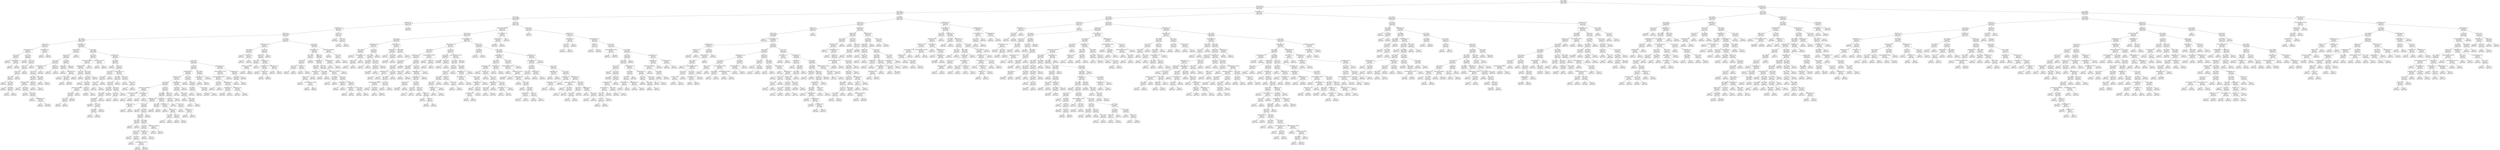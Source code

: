 digraph Tree {
node [shape=box, style="rounded", color="black", fontname=helvetica] ;
edge [fontname=helvetica] ;
0 [label="sqft <= 1031.0\nmse = 128824.7\nsamples = 1394\nvalue = 1452.6"] ;
1 [label="ld_1.0 <= 0.5\nmse = 86748.2\nsamples = 982\nvalue = 1318.6"] ;
0 -> 1 [labeldistance=2.5, labelangle=45, headlabel="True"] ;
2 [label="sqft <= 870.0\nmse = 45550.9\nsamples = 544\nvalue = 1156.0"] ;
1 -> 2 ;
3 [label="sqft <= 716.0\nmse = 22789.5\nsamples = 366\nvalue = 1066.5"] ;
2 -> 3 ;
4 [label="pLateForties <= 0.1\nmse = 16738.8\nsamples = 197\nvalue = 1006.5"] ;
3 -> 4 ;
5 [label="pLateThirties <= 0.1\nmse = 13677.0\nsamples = 190\nvalue = 993.1"] ;
4 -> 5 ;
6 [label="pYouths <= 0.1\nmse = 11833.1\nsamples = 187\nvalue = 986.7"] ;
5 -> 6 ;
7 [label="sqft <= 505.0\nmse = 11192.2\nsamples = 146\nvalue = 1001.3"] ;
6 -> 7 ;
8 [label="pYouths <= 0.0\nmse = 3430.3\nsamples = 16\nvalue = 904.8"] ;
7 -> 8 ;
9 [label="pEarlyThirties <= 0.1\nmse = 2670.3\nsamples = 13\nvalue = 919.9"] ;
8 -> 9 ;
10 [label="pk_4.0 <= 0.5\nmse = 356.2\nsamples = 4\nvalue = 967.5"] ;
9 -> 10 ;
11 [label="mse = 0.0\nsamples = 2\nvalue = 950.0"] ;
10 -> 11 ;
12 [label="pLateTwenties <= 0.1\nmse = 100.0\nsamples = 2\nvalue = 985.0"] ;
10 -> 12 ;
13 [label="mse = 0.0\nsamples = 1\nvalue = 975.0"] ;
12 -> 13 ;
14 [label="mse = 0.0\nsamples = 1\nvalue = 995.0"] ;
12 -> 14 ;
15 [label="ty_1.0 <= 0.5\nmse = 2324.8\nsamples = 9\nvalue = 900.8"] ;
9 -> 15 ;
16 [label="mse = 400.0\nsamples = 2\nvalue = 820.0"] ;
15 -> 16 ;
17 [label="pk_2.0 <= 0.5\nmse = 765.8\nsamples = 7\nvalue = 921.0"] ;
15 -> 17 ;
18 [label="pKids <= 0.1\nmse = 433.7\nsamples = 6\nvalue = 913.6"] ;
17 -> 18 ;
19 [label="pk_4.0 <= 0.5\nmse = 414.0\nsamples = 5\nvalue = 921.0"] ;
18 -> 19 ;
20 [label="sqft <= 445.0\nmse = 337.5\nsamples = 4\nvalue = 915.0"] ;
19 -> 20 ;
21 [label="mse = 0.0\nsamples = 1\nvalue = 940.0"] ;
20 -> 21 ;
22 [label="sqft <= 465.0\nmse = 172.2\nsamples = 3\nvalue = 906.7"] ;
20 -> 22 ;
23 [label="mse = 0.0\nsamples = 1\nvalue = 895.0"] ;
22 -> 23 ;
24 [label="sqft <= 490.0\nmse = 156.2\nsamples = 2\nvalue = 912.5"] ;
22 -> 24 ;
25 [label="mse = 0.0\nsamples = 1\nvalue = 925.0"] ;
24 -> 25 ;
26 [label="mse = 0.0\nsamples = 1\nvalue = 900.0"] ;
24 -> 26 ;
27 [label="mse = 0.0\nsamples = 1\nvalue = 945.0"] ;
19 -> 27 ;
28 [label="mse = 0.0\nsamples = 1\nvalue = 895.0"] ;
18 -> 28 ;
29 [label="mse = 0.0\nsamples = 1\nvalue = 973.0"] ;
17 -> 29 ;
30 [label="pEarlyThirties <= 0.1\nmse = 1000.2\nsamples = 3\nvalue = 834.7"] ;
8 -> 30 ;
31 [label="mse = 4.0\nsamples = 2\nvalue = 857.0"] ;
30 -> 31 ;
32 [label="mse = 0.0\nsamples = 1\nvalue = 790.0"] ;
30 -> 32 ;
33 [label="pEarlyForties <= 0.1\nmse = 10988.1\nsamples = 130\nvalue = 1009.7"] ;
7 -> 33 ;
34 [label="pSixtyPlus <= 0.3\nmse = 16022.2\nsamples = 22\nvalue = 1064.5"] ;
33 -> 34 ;
35 [label="pYouths <= 0.1\nmse = 14502.8\nsamples = 21\nvalue = 1055.8"] ;
34 -> 35 ;
36 [label="pk_2.0 <= 0.5\nmse = 14559.0\nsamples = 14\nvalue = 1082.9"] ;
35 -> 36 ;
37 [label="number bedrooms <= 1.5\nmse = 9597.0\nsamples = 12\nvalue = 1061.5"] ;
36 -> 37 ;
38 [label="pk_5.0 <= 0.5\nmse = 7710.1\nsamples = 11\nvalue = 1048.9"] ;
37 -> 38 ;
39 [label="sqft <= 675.0\nmse = 6546.8\nsamples = 9\nvalue = 1072.8"] ;
38 -> 39 ;
40 [label="pEarlyForties <= 0.1\nmse = 4516.4\nsamples = 7\nvalue = 1049.4"] ;
39 -> 40 ;
41 [label="mse = 0.0\nsamples = 1\nvalue = 1150.0"] ;
40 -> 41 ;
42 [label="sqft <= 537.5\nmse = 2482.9\nsamples = 6\nvalue = 1024.2"] ;
40 -> 42 ;
43 [label="mse = 225.0\nsamples = 2\nvalue = 1072.0"] ;
42 -> 43 ;
44 [label="sqft <= 587.5\nmse = 2222.2\nsamples = 4\nvalue = 1008.3"] ;
42 -> 44 ;
45 [label="mse = 0.0\nsamples = 1\nvalue = 935.0"] ;
44 -> 45 ;
46 [label="pEarlyTwenties <= 0.1\nmse = 1376.0\nsamples = 3\nvalue = 1023.0"] ;
44 -> 46 ;
47 [label="mse = 0.0\nsamples = 1\nvalue = 1015.0"] ;
46 -> 47 ;
48 [label="mse = 2222.2\nsamples = 2\nvalue = 1028.3"] ;
46 -> 48 ;
49 [label="pFifties <= 0.1\nmse = 225.0\nsamples = 2\nvalue = 1190.0"] ;
39 -> 49 ;
50 [label="mse = 0.0\nsamples = 1\nvalue = 1175.0"] ;
49 -> 50 ;
51 [label="mse = 0.0\nsamples = 1\nvalue = 1205.0"] ;
49 -> 51 ;
52 [label="sqft <= 635.0\nmse = 938.9\nsamples = 2\nvalue = 953.3"] ;
38 -> 52 ;
53 [label="mse = 0.0\nsamples = 1\nvalue = 975.0"] ;
52 -> 53 ;
54 [label="mse = 0.0\nsamples = 1\nvalue = 910.0"] ;
52 -> 54 ;
55 [label="mse = 0.0\nsamples = 1\nvalue = 1250.0"] ;
37 -> 55 ;
56 [label="pFifties <= 0.1\nmse = 21316.0\nsamples = 2\nvalue = 1254.0"] ;
36 -> 56 ;
57 [label="mse = 0.0\nsamples = 1\nvalue = 1108.0"] ;
56 -> 57 ;
58 [label="mse = 0.0\nsamples = 1\nvalue = 1400.0"] ;
56 -> 58 ;
59 [label="ty_2.0 <= 0.5\nmse = 9980.5\nsamples = 7\nvalue = 1001.6"] ;
35 -> 59 ;
60 [label="pYouths <= 0.1\nmse = 4803.4\nsamples = 5\nvalue = 1033.4"] ;
59 -> 60 ;
61 [label="mse = 0.0\nsamples = 1\nvalue = 895.0"] ;
60 -> 61 ;
62 [label="pEarlyThirties <= 0.1\nmse = 1877.9\nsamples = 4\nvalue = 1056.5"] ;
60 -> 62 ;
63 [label="mse = 0.0\nsamples = 1\nvalue = 1089.0"] ;
62 -> 63 ;
64 [label="sqft <= 575.0\nmse = 2000.0\nsamples = 3\nvalue = 1050.0"] ;
62 -> 64 ;
65 [label="mse = 0.0\nsamples = 1\nvalue = 1050.0"] ;
64 -> 65 ;
66 [label="mse = 2500.0\nsamples = 2\nvalue = 1050.0"] ;
64 -> 66 ;
67 [label="mse = 12100.0\nsamples = 2\nvalue = 890.0"] ;
59 -> 67 ;
68 [label="mse = 0.0\nsamples = 1\nvalue = 1299.0"] ;
34 -> 68 ;
69 [label="sqft <= 556.0\nmse = 9565.3\nsamples = 108\nvalue = 1000.5"] ;
33 -> 69 ;
70 [label="ty_2.0 <= 0.5\nmse = 10318.1\nsamples = 17\nvalue = 947.2"] ;
69 -> 70 ;
71 [label="medianIncome <= 80755.0\nmse = 6769.4\nsamples = 14\nvalue = 973.4"] ;
70 -> 71 ;
72 [label="pLateTwenties <= 0.1\nmse = 3306.9\nsamples = 13\nvalue = 952.5"] ;
71 -> 72 ;
73 [label="pk_5.0 <= 0.5\nmse = 138.9\nsamples = 2\nvalue = 878.3"] ;
72 -> 73 ;
74 [label="mse = 0.0\nsamples = 1\nvalue = 895.0"] ;
73 -> 74 ;
75 [label="mse = 0.0\nsamples = 1\nvalue = 870.0"] ;
73 -> 75 ;
76 [label="pk_3.0 <= 0.5\nmse = 2909.9\nsamples = 11\nvalue = 962.1"] ;
72 -> 76 ;
77 [label="pk_4.0 <= 0.5\nmse = 2538.7\nsamples = 10\nvalue = 975.2"] ;
76 -> 77 ;
78 [label="mse = 0.0\nsamples = 1\nvalue = 1095.0"] ;
77 -> 78 ;
79 [label="pKids <= 0.2\nmse = 1838.2\nsamples = 9\nvalue = 968.6"] ;
77 -> 79 ;
80 [label="medianIncome <= 60195.5\nmse = 1227.6\nsamples = 6\nvalue = 989.1"] ;
79 -> 80 ;
81 [label="sqft <= 530.0\nmse = 1319.5\nsamples = 5\nvalue = 990.4"] ;
80 -> 81 ;
82 [label="ld_4.0 <= 0.5\nmse = 150.2\nsamples = 2\nvalue = 986.3"] ;
81 -> 82 ;
83 [label="mse = 0.0\nsamples = 1\nvalue = 969.0"] ;
82 -> 83 ;
84 [label="mse = 0.0\nsamples = 1\nvalue = 995.0"] ;
82 -> 84 ;
85 [label="mse = 1749.6\nsamples = 3\nvalue = 991.9"] ;
81 -> 85 ;
86 [label="mse = 0.0\nsamples = 1\nvalue = 975.0"] ;
80 -> 86 ;
87 [label="pKids <= 0.2\nmse = 531.2\nsamples = 3\nvalue = 927.5"] ;
79 -> 87 ;
88 [label="mse = 600.0\nsamples = 2\nvalue = 925.0"] ;
87 -> 88 ;
89 [label="mse = 0.0\nsamples = 1\nvalue = 940.0"] ;
87 -> 89 ;
90 [label="mse = 0.0\nsamples = 1\nvalue = 900.0"] ;
76 -> 90 ;
91 [label="mse = 0.0\nsamples = 1\nvalue = 1155.0"] ;
71 -> 91 ;
92 [label="medianIncome <= 63737.5\nmse = 3750.0\nsamples = 3\nvalue = 795.0"] ;
70 -> 92 ;
93 [label="mse = 0.0\nsamples = 1\nvalue = 745.0"] ;
92 -> 93 ;
94 [label="mse = 0.0\nsamples = 2\nvalue = 870.0"] ;
92 -> 94 ;
95 [label="pSixtyPlus <= 0.1\nmse = 8468.4\nsamples = 91\nvalue = 1014.1"] ;
69 -> 95 ;
96 [label="sqft <= 598.0\nmse = 9423.0\nsamples = 24\nvalue = 1053.4"] ;
95 -> 96 ;
97 [label="mse = 0.0\nsamples = 1\nvalue = 1200.0"] ;
96 -> 97 ;
98 [label="ty_1.0 <= 0.5\nmse = 8612.1\nsamples = 23\nvalue = 1044.5"] ;
96 -> 98 ;
99 [label="sqft <= 675.0\nmse = 3914.3\nsamples = 4\nvalue = 1105.0"] ;
98 -> 99 ;
100 [label="sqft <= 627.5\nmse = 3786.0\nsamples = 3\nvalue = 1127.0"] ;
99 -> 100 ;
101 [label="pk_2.0 <= 0.5\nmse = 4.7\nsamples = 2\nvalue = 1096.2"] ;
100 -> 101 ;
102 [label="mse = 0.0\nsamples = 1\nvalue = 1095.0"] ;
101 -> 102 ;
103 [label="mse = 0.0\nsamples = 1\nvalue = 1100.0"] ;
101 -> 103 ;
104 [label="mse = 0.0\nsamples = 1\nvalue = 1250.0"] ;
100 -> 104 ;
105 [label="mse = 0.0\nsamples = 1\nvalue = 1050.0"] ;
99 -> 105 ;
106 [label="number bedrooms <= 1.5\nmse = 8625.5\nsamples = 19\nvalue = 1028.2"] ;
98 -> 106 ;
107 [label="sqft <= 652.5\nmse = 7758.2\nsamples = 16\nvalue = 1011.8"] ;
106 -> 107 ;
108 [label="ld_4.0 <= 0.5\nmse = 7014.6\nsamples = 15\nvalue = 1019.2"] ;
107 -> 108 ;
109 [label="sqft <= 646.0\nmse = 7161.2\nsamples = 12\nvalue = 1028.9"] ;
108 -> 109 ;
110 [label="sqft <= 633.5\nmse = 10124.5\nsamples = 8\nvalue = 1057.1"] ;
109 -> 110 ;
111 [label="sqft <= 610.0\nmse = 10423.9\nsamples = 7\nvalue = 1046.8"] ;
110 -> 111 ;
112 [label="mse = 26053.6\nsamples = 3\nvalue = 1071.3"] ;
111 -> 112 ;
113 [label="pk_4.0 <= 0.5\nmse = 466.0\nsamples = 4\nvalue = 1032.0"] ;
111 -> 113 ;
114 [label="sqft <= 622.5\nmse = 200.0\nsamples = 2\nvalue = 1040.0"] ;
113 -> 114 ;
115 [label="mse = 0.0\nsamples = 1\nvalue = 1020.0"] ;
114 -> 115 ;
116 [label="mse = 0.0\nsamples = 1\nvalue = 1050.0"] ;
114 -> 116 ;
117 [label="mse = 625.0\nsamples = 2\nvalue = 1020.0"] ;
113 -> 117 ;
118 [label="mse = 0.0\nsamples = 1\nvalue = 1140.0"] ;
110 -> 118 ;
119 [label="mse = 1018.5\nsamples = 4\nvalue = 992.7"] ;
109 -> 119 ;
120 [label="sqft <= 627.5\nmse = 4512.5\nsamples = 3\nvalue = 980.0"] ;
108 -> 120 ;
121 [label="pk_5.0 <= 0.5\nmse = 138.9\nsamples = 2\nvalue = 941.7"] ;
120 -> 121 ;
122 [label="mse = 0.0\nsamples = 1\nvalue = 925.0"] ;
121 -> 122 ;
123 [label="mse = 0.0\nsamples = 1\nvalue = 950.0"] ;
121 -> 123 ;
124 [label="mse = 0.0\nsamples = 1\nvalue = 1095.0"] ;
120 -> 124 ;
125 [label="mse = 0.0\nsamples = 1\nvalue = 865.0"] ;
107 -> 125 ;
126 [label="pk_5.0 <= 0.5\nmse = 6406.0\nsamples = 3\nvalue = 1097.0"] ;
106 -> 126 ;
127 [label="mse = 0.0\nsamples = 1\nvalue = 1195.0"] ;
126 -> 127 ;
128 [label="sqft <= 640.5\nmse = 5.6\nsamples = 2\nvalue = 1031.7"] ;
126 -> 128 ;
129 [label="mse = 0.0\nsamples = 1\nvalue = 1030.0"] ;
128 -> 129 ;
130 [label="mse = 0.0\nsamples = 1\nvalue = 1035.0"] ;
128 -> 130 ;
131 [label="pk_3.0 <= 0.5\nmse = 7392.2\nsamples = 67\nvalue = 1000.2"] ;
95 -> 131 ;
132 [label="ty_2.0 <= 0.5\nmse = 5935.4\nsamples = 53\nvalue = 982.1"] ;
131 -> 132 ;
133 [label="pEarlyTwenties <= 0.1\nmse = 4991.4\nsamples = 50\nvalue = 986.9"] ;
132 -> 133 ;
134 [label="pLateForties <= 0.1\nmse = 4172.0\nsamples = 43\nvalue = 979.5"] ;
133 -> 134 ;
135 [label="sqft <= 602.5\nmse = 3595.3\nsamples = 37\nvalue = 970.3"] ;
134 -> 135 ;
136 [label="medianIncome <= 62420.5\nmse = 535.9\nsamples = 4\nvalue = 903.8"] ;
135 -> 136 ;
137 [label="medianIncome <= 54287.5\nmse = 22.2\nsamples = 2\nvalue = 931.7"] ;
136 -> 137 ;
138 [label="mse = 0.0\nsamples = 1\nvalue = 925.0"] ;
137 -> 138 ;
139 [label="mse = 0.0\nsamples = 1\nvalue = 935.0"] ;
137 -> 139 ;
140 [label="pEarlyTwenties <= 0.1\nmse = 96.0\nsamples = 2\nvalue = 887.0"] ;
136 -> 140 ;
141 [label="mse = 0.0\nsamples = 1\nvalue = 895.0"] ;
140 -> 141 ;
142 [label="mse = 0.0\nsamples = 1\nvalue = 875.0"] ;
140 -> 142 ;
143 [label="ld_4.0 <= 0.5\nmse = 3254.2\nsamples = 33\nvalue = 981.1"] ;
135 -> 143 ;
144 [label="sqft <= 680.0\nmse = 1828.2\nsamples = 28\nvalue = 970.9"] ;
143 -> 144 ;
145 [label="pLateTwenties <= 0.1\nmse = 1312.3\nsamples = 19\nvalue = 981.2"] ;
144 -> 145 ;
146 [label="pLateForties <= 0.1\nmse = 18.8\nsamples = 3\nvalue = 927.5"] ;
145 -> 146 ;
147 [label="mse = 0.0\nsamples = 1\nvalue = 935.0"] ;
146 -> 147 ;
148 [label="mse = 0.0\nsamples = 2\nvalue = 925.0"] ;
146 -> 148 ;
149 [label="pKids <= 0.1\nmse = 983.9\nsamples = 16\nvalue = 989.8"] ;
145 -> 149 ;
150 [label="mse = 138.9\nsamples = 2\nvalue = 941.7"] ;
149 -> 150 ;
151 [label="sqft <= 672.5\nmse = 740.1\nsamples = 14\nvalue = 996.4"] ;
149 -> 151 ;
152 [label="sqft <= 622.5\nmse = 553.9\nsamples = 13\nvalue = 991.5"] ;
151 -> 152 ;
153 [label="sqft <= 617.0\nmse = 138.9\nsamples = 2\nvalue = 958.3"] ;
152 -> 153 ;
154 [label="mse = 0.0\nsamples = 1\nvalue = 975.0"] ;
153 -> 154 ;
155 [label="mse = 0.0\nsamples = 1\nvalue = 950.0"] ;
153 -> 155 ;
156 [label="sqft <= 665.0\nmse = 398.8\nsamples = 11\nvalue = 997.4"] ;
152 -> 156 ;
157 [label="pk_2.0 <= 0.5\nmse = 206.1\nsamples = 9\nvalue = 1002.6"] ;
156 -> 157 ;
158 [label="pYouths <= 0.0\nmse = 225.8\nsamples = 6\nvalue = 1007.7"] ;
157 -> 158 ;
159 [label="mse = 0.0\nsamples = 1\nvalue = 1045.0"] ;
158 -> 159 ;
160 [label="sqft <= 637.5\nmse = 58.0\nsamples = 5\nvalue = 1003.0"] ;
158 -> 160 ;
161 [label="mse = 0.0\nsamples = 1\nvalue = 995.0"] ;
160 -> 161 ;
162 [label="medianHomeValue <= 54522.5\nmse = 48.9\nsamples = 4\nvalue = 1005.7"] ;
160 -> 162 ;
163 [label="mse = 0.0\nsamples = 2\nvalue = 1005.0"] ;
162 -> 163 ;
164 [label="mse = 144.0\nsamples = 2\nvalue = 1007.0"] ;
162 -> 164 ;
165 [label="pLateThirties <= 0.1\nmse = 39.8\nsamples = 3\nvalue = 993.4"] ;
157 -> 165 ;
166 [label="mse = 18.0\nsamples = 2\nvalue = 989.0"] ;
165 -> 166 ;
167 [label="mse = 0.0\nsamples = 1\nvalue = 1000.0"] ;
165 -> 167 ;
168 [label="medianIncome <= 46844.0\nmse = 578.0\nsamples = 2\nvalue = 973.0"] ;
156 -> 168 ;
169 [label="mse = 0.0\nsamples = 1\nvalue = 939.0"] ;
168 -> 169 ;
170 [label="mse = 0.0\nsamples = 1\nvalue = 990.0"] ;
168 -> 170 ;
171 [label="mse = 0.0\nsamples = 1\nvalue = 1045.0"] ;
151 -> 171 ;
172 [label="pLateForties <= 0.1\nmse = 2194.1\nsamples = 9\nvalue = 945.9"] ;
144 -> 172 ;
173 [label="sqft <= 692.5\nmse = 614.8\nsamples = 4\nvalue = 903.8"] ;
172 -> 173 ;
174 [label="mse = 450.0\nsamples = 2\nvalue = 920.0"] ;
173 -> 174 ;
175 [label="mse = 256.9\nsamples = 2\nvalue = 887.7"] ;
173 -> 175 ;
176 [label="pEarlyThirties <= 0.1\nmse = 231.3\nsamples = 5\nvalue = 988.0"] ;
172 -> 176 ;
177 [label="mse = 0.0\nsamples = 1\nvalue = 960.0"] ;
176 -> 177 ;
178 [label="pSixtyPlus <= 0.2\nmse = 89.4\nsamples = 4\nvalue = 993.6"] ;
176 -> 178 ;
179 [label="sqft <= 696.5\nmse = 0.2\nsamples = 2\nvalue = 999.3"] ;
178 -> 179 ;
180 [label="mse = 0.0\nsamples = 1\nvalue = 1000.0"] ;
179 -> 180 ;
181 [label="mse = 0.0\nsamples = 1\nvalue = 999.0"] ;
179 -> 181 ;
182 [label="pk_2.0 <= 0.5\nmse = 100.0\nsamples = 2\nvalue = 985.0"] ;
178 -> 182 ;
183 [label="mse = 0.0\nsamples = 1\nvalue = 975.0"] ;
182 -> 183 ;
184 [label="mse = 0.0\nsamples = 1\nvalue = 995.0"] ;
182 -> 184 ;
185 [label="pYouths <= 0.1\nmse = 7254.7\nsamples = 5\nvalue = 1033.8"] ;
143 -> 185 ;
186 [label="sqft <= 647.5\nmse = 1722.2\nsamples = 4\nvalue = 1078.3"] ;
185 -> 186 ;
187 [label="mse = 0.0\nsamples = 1\nvalue = 1015.0"] ;
186 -> 187 ;
188 [label="pKids <= 0.2\nmse = 1104.0\nsamples = 3\nvalue = 1091.0"] ;
186 -> 188 ;
189 [label="mse = 0.0\nsamples = 1\nvalue = 1025.0"] ;
188 -> 189 ;
190 [label="pLateForties <= 0.1\nmse = 18.8\nsamples = 2\nvalue = 1107.5"] ;
188 -> 190 ;
191 [label="mse = 0.0\nsamples = 1\nvalue = 1100.0"] ;
190 -> 191 ;
192 [label="mse = 0.0\nsamples = 1\nvalue = 1110.0"] ;
190 -> 192 ;
193 [label="mse = 0.0\nsamples = 1\nvalue = 900.0"] ;
185 -> 193 ;
194 [label="pLateThirties <= 0.1\nmse = 3889.5\nsamples = 6\nvalue = 1037.8"] ;
134 -> 194 ;
195 [label="sqft <= 591.0\nmse = 2604.7\nsamples = 5\nvalue = 1023.8"] ;
194 -> 195 ;
196 [label="mse = 0.0\nsamples = 1\nvalue = 1095.0"] ;
195 -> 196 ;
197 [label="sqft <= 630.0\nmse = 1216.7\nsamples = 4\nvalue = 1000.0"] ;
195 -> 197 ;
198 [label="mse = 0.0\nsamples = 1\nvalue = 960.0"] ;
197 -> 198 ;
199 [label="sqft <= 706.0\nmse = 625.0\nsamples = 3\nvalue = 1020.0"] ;
197 -> 199 ;
200 [label="mse = 0.0\nsamples = 2\nvalue = 1045.0"] ;
199 -> 200 ;
201 [label="mse = 0.0\nsamples = 1\nvalue = 995.0"] ;
199 -> 201 ;
202 [label="mse = 0.0\nsamples = 1\nvalue = 1150.0"] ;
194 -> 202 ;
203 [label="pk_4.0 <= 0.5\nmse = 7549.6\nsamples = 7\nvalue = 1048.1"] ;
133 -> 203 ;
204 [label="mse = 0.0\nsamples = 1\nvalue = 930.0"] ;
203 -> 204 ;
205 [label="ld_3.0 <= 0.5\nmse = 3864.6\nsamples = 6\nvalue = 1087.5"] ;
203 -> 205 ;
206 [label="sqft <= 637.5\nmse = 555.6\nsamples = 3\nvalue = 1078.3"] ;
205 -> 206 ;
207 [label="mse = 0.0\nsamples = 1\nvalue = 1045.0"] ;
206 -> 207 ;
208 [label="mse = 0.0\nsamples = 2\nvalue = 1095.0"] ;
206 -> 208 ;
209 [label="sqft <= 607.5\nmse = 7005.6\nsamples = 3\nvalue = 1096.7"] ;
205 -> 209 ;
210 [label="mse = 10506.2\nsamples = 2\nvalue = 1097.5"] ;
209 -> 210 ;
211 [label="mse = 0.0\nsamples = 1\nvalue = 1095.0"] ;
209 -> 211 ;
212 [label="sqft <= 680.0\nmse = 15167.2\nsamples = 3\nvalue = 893.8"] ;
132 -> 212 ;
213 [label="pLateThirties <= 0.1\nmse = 2222.2\nsamples = 2\nvalue = 826.7"] ;
212 -> 213 ;
214 [label="mse = 0.0\nsamples = 1\nvalue = 860.0"] ;
213 -> 214 ;
215 [label="mse = 0.0\nsamples = 1\nvalue = 760.0"] ;
213 -> 215 ;
216 [label="mse = 0.0\nsamples = 1\nvalue = 1095.0"] ;
212 -> 216 ;
217 [label="pLateThirties <= 0.1\nmse = 7089.6\nsamples = 14\nvalue = 1067.3"] ;
131 -> 217 ;
218 [label="medianHomeValue <= 71292.5\nmse = 3728.0\nsamples = 11\nvalue = 1093.8"] ;
217 -> 218 ;
219 [label="medianHomeValue <= 51186.0\nmse = 1593.5\nsamples = 10\nvalue = 1071.1"] ;
218 -> 219 ;
220 [label="sqft <= 692.5\nmse = 450.0\nsamples = 2\nvalue = 1115.0"] ;
219 -> 220 ;
221 [label="mse = 0.0\nsamples = 1\nvalue = 1100.0"] ;
220 -> 221 ;
222 [label="mse = 0.0\nsamples = 1\nvalue = 1145.0"] ;
220 -> 222 ;
223 [label="pLateThirties <= 0.1\nmse = 1235.5\nsamples = 8\nvalue = 1059.1"] ;
219 -> 223 ;
224 [label="pLateThirties <= 0.1\nmse = 1387.5\nsamples = 5\nvalue = 1067.5"] ;
223 -> 224 ;
225 [label="mse = 1825.0\nsamples = 4\nvalue = 1065.0"] ;
224 -> 225 ;
226 [label="mse = 0.0\nsamples = 1\nvalue = 1075.0"] ;
224 -> 226 ;
227 [label="pLateThirties <= 0.1\nmse = 138.9\nsamples = 3\nvalue = 1036.7"] ;
223 -> 227 ;
228 [label="mse = 0.0\nsamples = 2\nvalue = 1045.0"] ;
227 -> 228 ;
229 [label="mse = 0.0\nsamples = 1\nvalue = 1020.0"] ;
227 -> 229 ;
230 [label="mse = 0.0\nsamples = 1\nvalue = 1200.0"] ;
218 -> 230 ;
231 [label="pLateForties <= 0.1\nmse = 5662.8\nsamples = 3\nvalue = 954.5"] ;
217 -> 231 ;
232 [label="sqft <= 606.0\nmse = 3990.2\nsamples = 2\nvalue = 984.3"] ;
231 -> 232 ;
233 [label="mse = 0.0\nsamples = 1\nvalue = 895.0"] ;
232 -> 233 ;
234 [label="mse = 0.0\nsamples = 1\nvalue = 1029.0"] ;
232 -> 234 ;
235 [label="mse = 0.0\nsamples = 1\nvalue = 865.0"] ;
231 -> 235 ;
236 [label="ld_3.0 <= 0.5\nmse = 10380.5\nsamples = 41\nvalue = 931.2"] ;
6 -> 236 ;
237 [label="pLateThirties <= 0.1\nmse = 10772.9\nsamples = 12\nvalue = 879.3"] ;
236 -> 237 ;
238 [label="sqft <= 585.0\nmse = 16955.6\nsamples = 3\nvalue = 1018.3"] ;
237 -> 238 ;
239 [label="mse = 0.0\nsamples = 1\nvalue = 835.0"] ;
238 -> 239 ;
240 [label="pSixtyPlus <= 0.1\nmse = 225.0\nsamples = 2\nvalue = 1110.0"] ;
238 -> 240 ;
241 [label="mse = 0.0\nsamples = 1\nvalue = 1125.0"] ;
240 -> 241 ;
242 [label="mse = 0.0\nsamples = 1\nvalue = 1095.0"] ;
240 -> 242 ;
243 [label="ty_2.0 <= 0.5\nmse = 3189.4\nsamples = 9\nvalue = 844.6"] ;
237 -> 243 ;
244 [label="pFifties <= 0.1\nmse = 2377.3\nsamples = 8\nvalue = 835.0"] ;
243 -> 244 ;
245 [label="pk_5.0 <= 0.5\nmse = 1654.7\nsamples = 3\nvalue = 881.2"] ;
244 -> 245 ;
246 [label="medianIncome <= 43657.5\nmse = 800.0\nsamples = 2\nvalue = 900.0"] ;
245 -> 246 ;
247 [label="mse = 0.0\nsamples = 1\nvalue = 920.0"] ;
246 -> 247 ;
248 [label="mse = 0.0\nsamples = 1\nvalue = 860.0"] ;
246 -> 248 ;
249 [label="mse = 0.0\nsamples = 1\nvalue = 825.0"] ;
245 -> 249 ;
250 [label="pEarlyTwenties <= 0.1\nmse = 869.4\nsamples = 5\nvalue = 808.6"] ;
244 -> 250 ;
251 [label="pLateTwenties <= 0.1\nmse = 112.5\nsamples = 3\nvalue = 830.0"] ;
250 -> 251 ;
252 [label="mse = 0.0\nsamples = 1\nvalue = 840.0"] ;
251 -> 252 ;
253 [label="pSixtyPlus <= 0.1\nmse = 25.0\nsamples = 2\nvalue = 820.0"] ;
251 -> 253 ;
254 [label="mse = 0.0\nsamples = 1\nvalue = 815.0"] ;
253 -> 254 ;
255 [label="mse = 0.0\nsamples = 1\nvalue = 825.0"] ;
253 -> 255 ;
256 [label="pEarlyForties <= 0.1\nmse = 450.0\nsamples = 2\nvalue = 780.0"] ;
250 -> 256 ;
257 [label="mse = 0.0\nsamples = 1\nvalue = 750.0"] ;
256 -> 257 ;
258 [label="mse = 0.0\nsamples = 1\nvalue = 795.0"] ;
256 -> 258 ;
259 [label="mse = 0.0\nsamples = 1\nvalue = 950.0"] ;
243 -> 259 ;
260 [label="pk_5.0 <= 0.5\nmse = 8892.0\nsamples = 29\nvalue = 950.2"] ;
236 -> 260 ;
261 [label="pEarlyThirties <= 0.1\nmse = 8708.1\nsamples = 26\nvalue = 960.8"] ;
260 -> 261 ;
262 [label="sqft <= 675.0\nmse = 2731.0\nsamples = 7\nvalue = 903.0"] ;
261 -> 262 ;
263 [label="sqft <= 587.5\nmse = 1074.5\nsamples = 5\nvalue = 879.3"] ;
262 -> 263 ;
264 [label="pk_2.0 <= 0.5\nmse = 300.0\nsamples = 3\nvalue = 905.0"] ;
263 -> 264 ;
265 [label="mse = 0.0\nsamples = 2\nvalue = 895.0"] ;
264 -> 265 ;
266 [label="mse = 0.0\nsamples = 1\nvalue = 935.0"] ;
264 -> 266 ;
267 [label="pSixtyPlus <= 0.1\nmse = 50.0\nsamples = 2\nvalue = 845.0"] ;
263 -> 267 ;
268 [label="mse = 0.0\nsamples = 1\nvalue = 835.0"] ;
267 -> 268 ;
269 [label="mse = 0.0\nsamples = 1\nvalue = 850.0"] ;
267 -> 269 ;
270 [label="mse = 2222.2\nsamples = 2\nvalue = 958.3"] ;
262 -> 270 ;
271 [label="pFifties <= 0.1\nmse = 9229.2\nsamples = 19\nvalue = 983.0"] ;
261 -> 271 ;
272 [label="pLateTwenties <= 0.1\nmse = 5492.2\nsamples = 17\nvalue = 965.8"] ;
271 -> 272 ;
273 [label="pFifties <= 0.1\nmse = 1107.8\nsamples = 7\nvalue = 930.7"] ;
272 -> 273 ;
274 [label="pEarlyThirties <= 0.1\nmse = 572.0\nsamples = 5\nvalue = 915.6"] ;
273 -> 274 ;
275 [label="pYouths <= 0.1\nmse = 137.0\nsamples = 4\nvalue = 901.8"] ;
274 -> 275 ;
276 [label="mse = 0.0\nsamples = 1\nvalue = 925.0"] ;
275 -> 276 ;
277 [label="medianHomeValue <= 37066.0\nmse = 3.0\nsamples = 3\nvalue = 896.0"] ;
275 -> 277 ;
278 [label="mse = 0.0\nsamples = 1\nvalue = 899.0"] ;
277 -> 278 ;
279 [label="mse = 0.0\nsamples = 2\nvalue = 895.0"] ;
277 -> 279 ;
280 [label="mse = 0.0\nsamples = 1\nvalue = 950.0"] ;
274 -> 280 ;
281 [label="sqft <= 683.0\nmse = 578.0\nsamples = 2\nvalue = 966.0"] ;
273 -> 281 ;
282 [label="mse = 0.0\nsamples = 1\nvalue = 949.0"] ;
281 -> 282 ;
283 [label="mse = 0.0\nsamples = 1\nvalue = 1000.0"] ;
281 -> 283 ;
284 [label="sqft <= 679.0\nmse = 7112.5\nsamples = 10\nvalue = 990.9"] ;
272 -> 284 ;
285 [label="medianIncome <= 43657.5\nmse = 4209.7\nsamples = 9\nvalue = 975.2"] ;
284 -> 285 ;
286 [label="sqft <= 640.0\nmse = 3698.0\nsamples = 3\nvalue = 1061.0"] ;
285 -> 286 ;
287 [label="mse = 0.0\nsamples = 2\nvalue = 1104.0"] ;
286 -> 287 ;
288 [label="mse = 0.0\nsamples = 1\nvalue = 975.0"] ;
286 -> 288 ;
289 [label="pk_4.0 <= 0.5\nmse = 1494.2\nsamples = 6\nvalue = 949.5"] ;
285 -> 289 ;
290 [label="pLateThirties <= 0.1\nmse = 576.2\nsamples = 2\nvalue = 919.6"] ;
289 -> 290 ;
291 [label="mse = 0.0\nsamples = 1\nvalue = 949.0"] ;
290 -> 291 ;
292 [label="mse = 0.0\nsamples = 1\nvalue = 900.0"] ;
290 -> 292 ;
293 [label="pFifties <= 0.1\nmse = 624.2\nsamples = 4\nvalue = 979.4"] ;
289 -> 293 ;
294 [label="pLateTwenties <= 0.1\nmse = 20.2\nsamples = 2\nvalue = 994.5"] ;
293 -> 294 ;
295 [label="mse = 0.0\nsamples = 1\nvalue = 999.0"] ;
294 -> 295 ;
296 [label="mse = 0.0\nsamples = 1\nvalue = 990.0"] ;
294 -> 296 ;
297 [label="sqft <= 594.5\nmse = 773.6\nsamples = 2\nvalue = 969.3"] ;
293 -> 297 ;
298 [label="mse = 0.0\nsamples = 1\nvalue = 989.0"] ;
297 -> 298 ;
299 [label="mse = 0.0\nsamples = 1\nvalue = 930.0"] ;
297 -> 299 ;
300 [label="mse = 0.0\nsamples = 1\nvalue = 1195.0"] ;
284 -> 300 ;
301 [label="pEarlyForties <= 0.1\nmse = 8100.0\nsamples = 2\nvalue = 1189.0"] ;
271 -> 301 ;
302 [label="mse = 0.0\nsamples = 1\nvalue = 1279.0"] ;
301 -> 302 ;
303 [label="mse = 0.0\nsamples = 1\nvalue = 1099.0"] ;
301 -> 303 ;
304 [label="medianIncome <= 43657.5\nmse = 3604.0\nsamples = 3\nvalue = 874.0"] ;
260 -> 304 ;
305 [label="mse = 0.0\nsamples = 1\nvalue = 825.0"] ;
304 -> 305 ;
306 [label="sqft <= 662.0\nmse = 6.2\nsamples = 2\nvalue = 947.5"] ;
304 -> 306 ;
307 [label="mse = 0.0\nsamples = 1\nvalue = 950.0"] ;
306 -> 307 ;
308 [label="mse = 0.0\nsamples = 1\nvalue = 945.0"] ;
306 -> 308 ;
309 [label="pYouths <= 0.1\nmse = 11728.5\nsamples = 3\nvalue = 1280.8"] ;
5 -> 309 ;
310 [label="mse = 0.0\nsamples = 1\nvalue = 1045.0"] ;
309 -> 310 ;
311 [label="ty_2.0 <= 0.5\nmse = 726.0\nsamples = 2\nvalue = 1328.0"] ;
309 -> 311 ;
312 [label="mse = 0.0\nsamples = 1\nvalue = 1295.0"] ;
311 -> 312 ;
313 [label="mse = 0.0\nsamples = 1\nvalue = 1350.0"] ;
311 -> 313 ;
314 [label="mse = 4538.8\nsamples = 7\nvalue = 1268.9"] ;
4 -> 314 ;
315 [label="pKids <= 0.2\nmse = 21213.9\nsamples = 169\nvalue = 1131.5"] ;
3 -> 315 ;
316 [label="medianIncome <= 80874.0\nmse = 21840.9\nsamples = 125\nvalue = 1156.6"] ;
315 -> 316 ;
317 [label="pYouths <= 0.0\nmse = 21180.6\nsamples = 120\nvalue = 1146.6"] ;
316 -> 317 ;
318 [label="pk_2.0 <= 0.5\nmse = 26008.5\nsamples = 18\nvalue = 1226.5"] ;
317 -> 318 ;
319 [label="pEarlyForties <= 0.1\nmse = 23706.9\nsamples = 12\nvalue = 1172.4"] ;
318 -> 319 ;
320 [label="sqft <= 735.0\nmse = 10255.1\nsamples = 4\nvalue = 1096.4"] ;
319 -> 320 ;
321 [label="mse = 0.0\nsamples = 1\nvalue = 1300.0"] ;
320 -> 321 ;
322 [label="number bedrooms <= 1.5\nmse = 3906.2\nsamples = 3\nvalue = 1062.5"] ;
320 -> 322 ;
323 [label="pYouths <= 0.0\nmse = 150.0\nsamples = 2\nvalue = 1035.0"] ;
322 -> 323 ;
324 [label="mse = 0.0\nsamples = 1\nvalue = 1050.0"] ;
323 -> 324 ;
325 [label="mse = 0.0\nsamples = 1\nvalue = 1025.0"] ;
323 -> 325 ;
326 [label="mse = 0.0\nsamples = 1\nvalue = 1200.0"] ;
322 -> 326 ;
327 [label="pk_5.0 <= 0.5\nmse = 26258.7\nsamples = 8\nvalue = 1220.7"] ;
319 -> 327 ;
328 [label="sqft <= 749.0\nmse = 24452.6\nsamples = 7\nvalue = 1240.8"] ;
327 -> 328 ;
329 [label="pk_3.0 <= 0.5\nmse = 46005.6\nsamples = 2\nvalue = 1321.7"] ;
328 -> 329 ;
330 [label="mse = 0.0\nsamples = 1\nvalue = 1170.0"] ;
329 -> 330 ;
331 [label="mse = 0.0\nsamples = 1\nvalue = 1625.0"] ;
329 -> 331 ;
332 [label="sqft <= 752.0\nmse = 11211.8\nsamples = 5\nvalue = 1206.1"] ;
328 -> 332 ;
333 [label="pFifties <= 0.1\nmse = 15273.8\nsamples = 3\nvalue = 1216.6"] ;
332 -> 333 ;
334 [label="mse = 18360.2\nsamples = 2\nvalue = 1204.5"] ;
333 -> 334 ;
335 [label="mse = 0.0\nsamples = 1\nvalue = 1265.0"] ;
333 -> 335 ;
336 [label="mse = 100.0\nsamples = 2\nvalue = 1180.0"] ;
332 -> 336 ;
337 [label="mse = 0.0\nsamples = 1\nvalue = 1020.0"] ;
327 -> 337 ;
338 [label="pEarlyThirties <= 0.1\nmse = 15413.8\nsamples = 6\nvalue = 1323.8"] ;
318 -> 338 ;
339 [label="pSixtyPlus <= 0.3\nmse = 8166.5\nsamples = 4\nvalue = 1260.4"] ;
338 -> 339 ;
340 [label="mse = 0.0\nsamples = 1\nvalue = 1075.0"] ;
339 -> 340 ;
341 [label="sqft <= 768.0\nmse = 2841.9\nsamples = 3\nvalue = 1291.3"] ;
339 -> 341 ;
342 [label="mse = 4218.8\nsamples = 2\nvalue = 1287.5"] ;
341 -> 342 ;
343 [label="mse = 0.0\nsamples = 1\nvalue = 1299.0"] ;
341 -> 343 ;
344 [label="sqft <= 785.0\nmse = 1088.9\nsamples = 2\nvalue = 1471.7"] ;
338 -> 344 ;
345 [label="mse = 0.0\nsamples = 1\nvalue = 1495.0"] ;
344 -> 345 ;
346 [label="mse = 0.0\nsamples = 1\nvalue = 1425.0"] ;
344 -> 346 ;
347 [label="number bedrooms <= 1.5\nmse = 18964.0\nsamples = 102\nvalue = 1132.3"] ;
317 -> 347 ;
348 [label="pEarlyTwenties <= 0.1\nmse = 15492.6\nsamples = 55\nvalue = 1092.9"] ;
347 -> 348 ;
349 [label="sqft <= 845.0\nmse = 13447.5\nsamples = 32\nvalue = 1137.1"] ;
348 -> 349 ;
350 [label="pEarlyForties <= 0.1\nmse = 11229.4\nsamples = 29\nvalue = 1152.6"] ;
349 -> 350 ;
351 [label="pk_1.0 <= 0.5\nmse = 10506.2\nsamples = 13\nvalue = 1212.2"] ;
350 -> 351 ;
352 [label="sqft <= 738.0\nmse = 6677.5\nsamples = 11\nvalue = 1239.1"] ;
351 -> 352 ;
353 [label="pLateTwenties <= 0.1\nmse = 787.2\nsamples = 3\nvalue = 1177.3"] ;
352 -> 353 ;
354 [label="mse = 396.8\nsamples = 2\nvalue = 1193.5"] ;
353 -> 354 ;
355 [label="mse = 0.0\nsamples = 1\nvalue = 1145.0"] ;
353 -> 355 ;
356 [label="ty_2.0 <= 0.5\nmse = 6822.1\nsamples = 8\nvalue = 1267.6"] ;
352 -> 356 ;
357 [label="sqft <= 800.5\nmse = 7080.1\nsamples = 7\nvalue = 1279.9"] ;
356 -> 357 ;
358 [label="medianHomeValue <= 56809.0\nmse = 4801.8\nsamples = 5\nvalue = 1248.0"] ;
357 -> 358 ;
359 [label="mse = 0.0\nsamples = 1\nvalue = 1360.0"] ;
358 -> 359 ;
360 [label="sqft <= 772.5\nmse = 3439.7\nsamples = 4\nvalue = 1232.0"] ;
358 -> 360 ;
361 [label="mse = 0.0\nsamples = 2\nvalue = 1235.0"] ;
360 -> 361 ;
362 [label="mse = 6007.7\nsamples = 2\nvalue = 1229.8"] ;
360 -> 362 ;
363 [label="ld_4.0 <= 0.5\nmse = 3200.0\nsamples = 2\nvalue = 1365.0"] ;
357 -> 363 ;
364 [label="mse = 0.0\nsamples = 1\nvalue = 1285.0"] ;
363 -> 364 ;
365 [label="mse = 0.0\nsamples = 1\nvalue = 1405.0"] ;
363 -> 365 ;
366 [label="mse = 0.0\nsamples = 1\nvalue = 1200.0"] ;
356 -> 366 ;
367 [label="mse = 1088.9\nsamples = 2\nvalue = 1041.7"] ;
351 -> 367 ;
368 [label="pKids <= 0.2\nmse = 6288.8\nsamples = 16\nvalue = 1102.1"] ;
350 -> 368 ;
369 [label="sqft <= 762.5\nmse = 9837.5\nsamples = 3\nvalue = 1220.0"] ;
368 -> 369 ;
370 [label="pYouths <= 0.0\nmse = 272.2\nsamples = 2\nvalue = 1276.7"] ;
369 -> 370 ;
371 [label="mse = 0.0\nsamples = 1\nvalue = 1300.0"] ;
370 -> 371 ;
372 [label="mse = 0.0\nsamples = 1\nvalue = 1265.0"] ;
370 -> 372 ;
373 [label="mse = 0.0\nsamples = 1\nvalue = 1050.0"] ;
369 -> 373 ;
374 [label="pk_1.0 <= 0.5\nmse = 2657.5\nsamples = 13\nvalue = 1080.7"] ;
368 -> 374 ;
375 [label="pLateTwenties <= 0.1\nmse = 1608.7\nsamples = 12\nvalue = 1069.8"] ;
374 -> 375 ;
376 [label="pLateForties <= 0.1\nmse = 1383.8\nsamples = 11\nvalue = 1073.7"] ;
375 -> 376 ;
377 [label="pFifties <= 0.1\nmse = 3075.0\nsamples = 4\nvalue = 1055.0"] ;
376 -> 377 ;
378 [label="mse = 3684.0\nsamples = 3\nvalue = 1056.0"] ;
377 -> 378 ;
379 [label="mse = 0.0\nsamples = 1\nvalue = 1050.0"] ;
377 -> 379 ;
380 [label="sqft <= 736.5\nmse = 367.8\nsamples = 7\nvalue = 1082.3"] ;
376 -> 380 ;
381 [label="pk_4.0 <= 0.5\nmse = 625.0\nsamples = 2\nvalue = 1100.0"] ;
380 -> 381 ;
382 [label="mse = 0.0\nsamples = 1\nvalue = 1075.0"] ;
381 -> 382 ;
383 [label="mse = 0.0\nsamples = 1\nvalue = 1125.0"] ;
381 -> 383 ;
384 [label="pk_2.0 <= 0.5\nmse = 253.7\nsamples = 5\nvalue = 1079.1"] ;
380 -> 384 ;
385 [label="mse = 0.0\nsamples = 1\nvalue = 1040.0"] ;
384 -> 385 ;
386 [label="pFifties <= 0.1\nmse = 111.0\nsamples = 4\nvalue = 1083.0"] ;
384 -> 386 ;
387 [label="mse = 0.0\nsamples = 1\nvalue = 1095.0"] ;
386 -> 387 ;
388 [label="pKids <= 0.2\nmse = 70.4\nsamples = 3\nvalue = 1077.9"] ;
386 -> 388 ;
389 [label="mse = 64.0\nsamples = 2\nvalue = 1081.0"] ;
388 -> 389 ;
390 [label="mse = 0.0\nsamples = 1\nvalue = 1070.0"] ;
388 -> 390 ;
391 [label="mse = 0.0\nsamples = 1\nvalue = 995.0"] ;
375 -> 391 ;
392 [label="mse = 0.0\nsamples = 1\nvalue = 1190.0"] ;
374 -> 392 ;
393 [label="medianHomeValue <= 58226.0\nmse = 2654.7\nsamples = 3\nvalue = 951.2"] ;
349 -> 393 ;
394 [label="mse = 0.0\nsamples = 1\nvalue = 900.0"] ;
393 -> 394 ;
395 [label="pYouths <= 0.0\nmse = 56.2\nsamples = 2\nvalue = 1002.5"] ;
393 -> 395 ;
396 [label="mse = 0.0\nsamples = 1\nvalue = 995.0"] ;
395 -> 396 ;
397 [label="mse = 0.0\nsamples = 1\nvalue = 1010.0"] ;
395 -> 397 ;
398 [label="ty_1.0 <= 0.5\nmse = 10492.9\nsamples = 23\nvalue = 1021.1"] ;
348 -> 398 ;
399 [label="ty_4.0 <= 0.5\nmse = 36000.0\nsamples = 4\nvalue = 1100.0"] ;
398 -> 399 ;
400 [label="mse = 55555.6\nsamples = 2\nvalue = 1066.7"] ;
399 -> 400 ;
401 [label="pYouths <= 0.0\nmse = 2500.0\nsamples = 2\nvalue = 1150.0"] ;
399 -> 401 ;
402 [label="mse = 0.0\nsamples = 1\nvalue = 1200.0"] ;
401 -> 402 ;
403 [label="mse = 0.0\nsamples = 1\nvalue = 1100.0"] ;
401 -> 403 ;
404 [label="medianHomeValue <= 70617.5\nmse = 4404.0\nsamples = 19\nvalue = 1006.5"] ;
398 -> 404 ;
405 [label="pk_4.0 <= 0.5\nmse = 4036.8\nsamples = 17\nvalue = 996.3"] ;
404 -> 405 ;
406 [label="pKids <= 0.2\nmse = 2187.4\nsamples = 8\nvalue = 1029.2"] ;
405 -> 406 ;
407 [label="pYouths <= 0.0\nmse = 570.5\nsamples = 7\nvalue = 1042.1"] ;
406 -> 407 ;
408 [label="sqft <= 825.0\nmse = 480.0\nsamples = 4\nvalue = 1060.0"] ;
407 -> 408 ;
409 [label="sqft <= 787.5\nmse = 318.8\nsamples = 3\nvalue = 1067.5"] ;
408 -> 409 ;
410 [label="pLateForties <= 0.1\nmse = 88.9\nsamples = 2\nvalue = 1058.3"] ;
409 -> 410 ;
411 [label="mse = 0.0\nsamples = 1\nvalue = 1045.0"] ;
410 -> 411 ;
412 [label="mse = 0.0\nsamples = 1\nvalue = 1065.0"] ;
410 -> 412 ;
413 [label="mse = 0.0\nsamples = 1\nvalue = 1095.0"] ;
409 -> 413 ;
414 [label="mse = 0.0\nsamples = 1\nvalue = 1030.0"] ;
408 -> 414 ;
415 [label="pFifties <= 0.1\nmse = 20.2\nsamples = 3\nvalue = 1024.2"] ;
407 -> 415 ;
416 [label="mse = 0.0\nsamples = 1\nvalue = 1019.0"] ;
415 -> 416 ;
417 [label="sqft <= 790.5\nmse = 3.6\nsamples = 2\nvalue = 1027.7"] ;
415 -> 417 ;
418 [label="mse = 0.0\nsamples = 1\nvalue = 1025.0"] ;
417 -> 418 ;
419 [label="mse = 0.0\nsamples = 1\nvalue = 1029.0"] ;
417 -> 419 ;
420 [label="mse = 0.0\nsamples = 1\nvalue = 900.0"] ;
406 -> 420 ;
421 [label="sqft <= 837.5\nmse = 3838.0\nsamples = 9\nvalue = 966.2"] ;
405 -> 421 ;
422 [label="pLateTwenties <= 0.1\nmse = 2543.0\nsamples = 8\nvalue = 954.5"] ;
421 -> 422 ;
423 [label="pEarlyTwenties <= 0.1\nmse = 36.0\nsamples = 3\nvalue = 1003.0"] ;
422 -> 423 ;
424 [label="mse = 0.0\nsamples = 1\nvalue = 1015.0"] ;
423 -> 424 ;
425 [label="mse = 0.0\nsamples = 2\nvalue = 1000.0"] ;
423 -> 425 ;
426 [label="sqft <= 812.5\nmse = 1045.1\nsamples = 5\nvalue = 914.2"] ;
422 -> 426 ;
427 [label="pLateForties <= 0.0\nmse = 266.0\nsamples = 4\nvalue = 927.0"] ;
426 -> 427 ;
428 [label="mse = 0.0\nsamples = 1\nvalue = 900.0"] ;
427 -> 428 ;
429 [label="sqft <= 775.0\nmse = 104.7\nsamples = 3\nvalue = 933.8"] ;
427 -> 429 ;
430 [label="pEarlyThirties <= 0.1\nmse = 22.2\nsamples = 2\nvalue = 928.3"] ;
429 -> 430 ;
431 [label="mse = 0.0\nsamples = 1\nvalue = 925.0"] ;
430 -> 431 ;
432 [label="mse = 0.0\nsamples = 1\nvalue = 935.0"] ;
430 -> 432 ;
433 [label="mse = 0.0\nsamples = 1\nvalue = 950.0"] ;
429 -> 433 ;
434 [label="mse = 0.0\nsamples = 1\nvalue = 850.0"] ;
426 -> 434 ;
435 [label="mse = 0.0\nsamples = 1\nvalue = 1095.0"] ;
421 -> 435 ;
436 [label="mse = 2500.0\nsamples = 2\nvalue = 1065.0"] ;
404 -> 436 ;
437 [label="pYouths <= 0.0\nmse = 19095.8\nsamples = 47\nvalue = 1178.2"] ;
347 -> 437 ;
438 [label="sqft <= 815.5\nmse = 29756.2\nsamples = 2\nvalue = 1517.5"] ;
437 -> 438 ;
439 [label="mse = 0.0\nsamples = 1\nvalue = 1345.0"] ;
438 -> 439 ;
440 [label="mse = 0.0\nsamples = 1\nvalue = 1690.0"] ;
438 -> 440 ;
441 [label="sqft <= 787.5\nmse = 15408.1\nsamples = 45\nvalue = 1168.5"] ;
437 -> 441 ;
442 [label="pLateTwenties <= 0.1\nmse = 20126.2\nsamples = 16\nvalue = 1108.2"] ;
441 -> 442 ;
443 [label="sqft <= 770.0\nmse = 10010.9\nsamples = 11\nvalue = 1171.7"] ;
442 -> 443 ;
444 [label="pEarlyTwenties <= 0.1\nmse = 6207.3\nsamples = 9\nvalue = 1202.1"] ;
443 -> 444 ;
445 [label="mse = 0.0\nsamples = 1\nvalue = 1099.0"] ;
444 -> 445 ;
446 [label="pSixtyPlus <= 0.1\nmse = 4435.2\nsamples = 8\nvalue = 1227.9"] ;
444 -> 446 ;
447 [label="mse = 0.0\nsamples = 1\nvalue = 1300.0"] ;
446 -> 447 ;
448 [label="ld_4.0 <= 0.5\nmse = 4075.2\nsamples = 7\nvalue = 1213.5"] ;
446 -> 448 ;
449 [label="pLateForties <= 0.1\nmse = 2304.0\nsamples = 4\nvalue = 1161.0"] ;
448 -> 449 ;
450 [label="sqft <= 737.5\nmse = 1518.8\nsamples = 3\nvalue = 1177.5"] ;
449 -> 450 ;
451 [label="mse = 0.0\nsamples = 1\nvalue = 1125.0"] ;
450 -> 451 ;
452 [label="mse = 800.0\nsamples = 2\nvalue = 1195.0"] ;
450 -> 452 ;
453 [label="mse = 0.0\nsamples = 1\nvalue = 1095.0"] ;
449 -> 453 ;
454 [label="ty_4.0 <= 0.5\nmse = 334.0\nsamples = 3\nvalue = 1266.0"] ;
448 -> 454 ;
455 [label="pEarlyThirties <= 0.1\nmse = 56.2\nsamples = 2\nvalue = 1257.5"] ;
454 -> 455 ;
456 [label="mse = 0.0\nsamples = 1\nvalue = 1265.0"] ;
455 -> 456 ;
457 [label="mse = 0.0\nsamples = 1\nvalue = 1250.0"] ;
455 -> 457 ;
458 [label="mse = 0.0\nsamples = 1\nvalue = 1300.0"] ;
454 -> 458 ;
459 [label="pLateThirties <= 0.1\nmse = 1283.6\nsamples = 2\nvalue = 1019.7"] ;
443 -> 459 ;
460 [label="mse = 0.0\nsamples = 1\nvalue = 1045.0"] ;
459 -> 460 ;
461 [label="mse = 0.0\nsamples = 1\nvalue = 969.0"] ;
459 -> 461 ;
462 [label="sqft <= 752.5\nmse = 18029.0\nsamples = 5\nvalue = 994.0"] ;
442 -> 462 ;
463 [label="medianHomeValue <= 38232.0\nmse = 11941.4\nsamples = 4\nvalue = 965.6"] ;
462 -> 463 ;
464 [label="mse = 0.0\nsamples = 1\nvalue = 835.0"] ;
463 -> 464 ;
465 [label="medianIncome <= 47215.5\nmse = 11037.1\nsamples = 3\nvalue = 981.9"] ;
463 -> 465 ;
466 [label="mse = 16900.0\nsamples = 2\nvalue = 965.0"] ;
465 -> 466 ;
467 [label="mse = 0.0\nsamples = 1\nvalue = 1010.0"] ;
465 -> 467 ;
468 [label="mse = 0.0\nsamples = 1\nvalue = 1250.0"] ;
462 -> 468 ;
469 [label="pEarlyForties <= 0.1\nmse = 8227.5\nsamples = 29\nvalue = 1208.7"] ;
441 -> 469 ;
470 [label="pEarlyTwenties <= 0.1\nmse = 6380.0\nsamples = 28\nvalue = 1201.7"] ;
469 -> 470 ;
471 [label="sqft <= 862.5\nmse = 4237.4\nsamples = 11\nvalue = 1149.6"] ;
470 -> 471 ;
472 [label="pk_3.0 <= 0.5\nmse = 2339.4\nsamples = 9\nvalue = 1167.9"] ;
471 -> 472 ;
473 [label="pEarlyThirties <= 0.1\nmse = 1190.2\nsamples = 7\nvalue = 1151.5"] ;
472 -> 473 ;
474 [label="mse = 0.0\nsamples = 1\nvalue = 1195.0"] ;
473 -> 474 ;
475 [label="ld_3.0 <= 0.5\nmse = 1088.9\nsamples = 6\nvalue = 1146.7"] ;
473 -> 475 ;
476 [label="mse = 0.0\nsamples = 1\nvalue = 1195.0"] ;
475 -> 476 ;
477 [label="sqft <= 825.0\nmse = 896.5\nsamples = 5\nvalue = 1140.6"] ;
475 -> 477 ;
478 [label="pLateForties <= 0.1\nmse = 529.7\nsamples = 3\nvalue = 1116.2"] ;
477 -> 478 ;
479 [label="mse = 672.2\nsamples = 2\nvalue = 1113.3"] ;
478 -> 479 ;
480 [label="mse = 0.0\nsamples = 1\nvalue = 1125.0"] ;
478 -> 480 ;
481 [label="pKids <= 0.2\nmse = 75.0\nsamples = 2\nvalue = 1165.0"] ;
477 -> 481 ;
482 [label="mse = 0.0\nsamples = 1\nvalue = 1150.0"] ;
481 -> 482 ;
483 [label="mse = 0.0\nsamples = 1\nvalue = 1170.0"] ;
481 -> 483 ;
484 [label="mse = 0.0\nsamples = 2\nvalue = 1250.0"] ;
472 -> 484 ;
485 [label="pEarlyForties <= 0.1\nmse = 1600.0\nsamples = 2\nvalue = 1040.0"] ;
471 -> 485 ;
486 [label="mse = 0.0\nsamples = 1\nvalue = 1000.0"] ;
485 -> 486 ;
487 [label="mse = 0.0\nsamples = 1\nvalue = 1080.0"] ;
485 -> 487 ;
488 [label="ty_1.0 <= 0.5\nmse = 5356.7\nsamples = 17\nvalue = 1228.7"] ;
470 -> 488 ;
489 [label="pLateForties <= 0.0\nmse = 15006.2\nsamples = 2\nvalue = 1122.5"] ;
488 -> 489 ;
490 [label="mse = 0.0\nsamples = 1\nvalue = 1000.0"] ;
489 -> 490 ;
491 [label="mse = 0.0\nsamples = 1\nvalue = 1245.0"] ;
489 -> 491 ;
492 [label="ld_3.0 <= 0.5\nmse = 3610.2\nsamples = 15\nvalue = 1237.2"] ;
488 -> 492 ;
493 [label="pLateThirties <= 0.1\nmse = 1366.0\nsamples = 3\nvalue = 1288.0"] ;
492 -> 493 ;
494 [label="pEarlyTwenties <= 0.3\nmse = 672.2\nsamples = 2\nvalue = 1313.3"] ;
493 -> 494 ;
495 [label="mse = 0.0\nsamples = 1\nvalue = 1295.0"] ;
494 -> 495 ;
496 [label="mse = 0.0\nsamples = 1\nvalue = 1350.0"] ;
494 -> 496 ;
497 [label="mse = 0.0\nsamples = 1\nvalue = 1250.0"] ;
493 -> 497 ;
498 [label="pEarlyForties <= 0.1\nmse = 3364.8\nsamples = 12\nvalue = 1224.5"] ;
492 -> 498 ;
499 [label="medianHomeValue <= 38232.0\nmse = 72.2\nsamples = 5\nvalue = 1201.7"] ;
498 -> 499 ;
500 [label="mse = 0.0\nsamples = 2\nvalue = 1200.0"] ;
499 -> 500 ;
501 [label="sqft <= 825.0\nmse = 200.0\nsamples = 3\nvalue = 1205.0"] ;
499 -> 501 ;
502 [label="mse = 0.0\nsamples = 1\nvalue = 1195.0"] ;
501 -> 502 ;
503 [label="mse = 225.0\nsamples = 2\nvalue = 1210.0"] ;
501 -> 503 ;
504 [label="sqft <= 807.5\nmse = 5283.1\nsamples = 7\nvalue = 1243.2"] ;
498 -> 504 ;
505 [label="pKids <= 0.2\nmse = 3379.7\nsamples = 4\nvalue = 1223.8"] ;
504 -> 505 ;
506 [label="sqft <= 795.0\nmse = 150.0\nsamples = 2\nvalue = 1205.0"] ;
505 -> 506 ;
507 [label="mse = 0.0\nsamples = 1\nvalue = 1195.0"] ;
506 -> 507 ;
508 [label="mse = 0.0\nsamples = 1\nvalue = 1220.0"] ;
506 -> 508 ;
509 [label="mse = 7200.0\nsamples = 2\nvalue = 1255.0"] ;
505 -> 509 ;
510 [label="pLateTwenties <= 0.1\nmse = 6666.7\nsamples = 3\nvalue = 1295.0"] ;
504 -> 510 ;
511 [label="mse = 0.0\nsamples = 1\nvalue = 1395.0"] ;
510 -> 511 ;
512 [label="pk_3.0 <= 0.5\nmse = 2500.0\nsamples = 2\nvalue = 1245.0"] ;
510 -> 512 ;
513 [label="mse = 0.0\nsamples = 1\nvalue = 1295.0"] ;
512 -> 513 ;
514 [label="mse = 0.0\nsamples = 1\nvalue = 1195.0"] ;
512 -> 514 ;
515 [label="mse = 0.0\nsamples = 1\nvalue = 1495.0"] ;
469 -> 515 ;
516 [label="number bedrooms <= 1.5\nmse = 6904.2\nsamples = 5\nvalue = 1310.0"] ;
316 -> 516 ;
517 [label="pLateThirties <= 0.1\nmse = 4318.6\nsamples = 4\nvalue = 1326.4"] ;
516 -> 517 ;
518 [label="mse = 3680.2\nsamples = 3\nvalue = 1316.5"] ;
517 -> 518 ;
519 [label="mse = 0.0\nsamples = 1\nvalue = 1425.0"] ;
517 -> 519 ;
520 [label="mse = 0.0\nsamples = 1\nvalue = 1130.0"] ;
516 -> 520 ;
521 [label="sqft <= 731.5\nmse = 12943.1\nsamples = 44\nvalue = 1062.2"] ;
315 -> 521 ;
522 [label="mse = 0.0\nsamples = 2\nvalue = 770.0"] ;
521 -> 522 ;
523 [label="pSixtyPlus <= 0.1\nmse = 10771.3\nsamples = 42\nvalue = 1070.7"] ;
521 -> 523 ;
524 [label="pEarlyThirties <= 0.1\nmse = 4005.6\nsamples = 3\nvalue = 1306.7"] ;
523 -> 524 ;
525 [label="pk_4.0 <= 0.5\nmse = 156.2\nsamples = 2\nvalue = 1262.5"] ;
524 -> 525 ;
526 [label="mse = 0.0\nsamples = 1\nvalue = 1250.0"] ;
525 -> 526 ;
527 [label="mse = 0.0\nsamples = 1\nvalue = 1275.0"] ;
525 -> 527 ;
528 [label="mse = 0.0\nsamples = 1\nvalue = 1395.0"] ;
524 -> 528 ;
529 [label="pEarlyTwenties <= 0.0\nmse = 8432.8\nsamples = 39\nvalue = 1060.0"] ;
523 -> 529 ;
530 [label="pFifties <= 0.2\nmse = 503.5\nsamples = 3\nvalue = 1190.8"] ;
529 -> 530 ;
531 [label="mse = 0.0\nsamples = 1\nvalue = 1195.0"] ;
530 -> 531 ;
532 [label="mse = 600.0\nsamples = 2\nvalue = 1190.0"] ;
530 -> 532 ;
533 [label="sqft <= 745.0\nmse = 7341.9\nsamples = 36\nvalue = 1046.9"] ;
529 -> 533 ;
534 [label="medianHomeValue <= 62315.0\nmse = 1434.7\nsamples = 3\nvalue = 1171.1"] ;
533 -> 534 ;
535 [label="mse = 0.0\nsamples = 1\nvalue = 1119.0"] ;
534 -> 535 ;
536 [label="mse = 486.0\nsamples = 2\nvalue = 1192.0"] ;
534 -> 536 ;
537 [label="sqft <= 836.5\nmse = 5813.5\nsamples = 33\nvalue = 1030.5"] ;
533 -> 537 ;
538 [label="ty_5.0 <= 0.5\nmse = 4206.6\nsamples = 26\nvalue = 1006.8"] ;
537 -> 538 ;
539 [label="pKids <= 0.2\nmse = 3190.0\nsamples = 25\nvalue = 1012.1"] ;
538 -> 539 ;
540 [label="pYouths <= 0.1\nmse = 2226.2\nsamples = 14\nvalue = 1030.3"] ;
539 -> 540 ;
541 [label="mse = 0.0\nsamples = 1\nvalue = 900.0"] ;
540 -> 541 ;
542 [label="ld_3.0 <= 0.5\nmse = 1609.3\nsamples = 13\nvalue = 1035.5"] ;
540 -> 542 ;
543 [label="mse = 1688.9\nsamples = 3\nvalue = 1098.3"] ;
542 -> 543 ;
544 [label="pYouths <= 0.1\nmse = 986.3\nsamples = 10\nvalue = 1026.9"] ;
542 -> 544 ;
545 [label="pLateTwenties <= 0.1\nmse = 647.0\nsamples = 9\nvalue = 1020.6"] ;
544 -> 545 ;
546 [label="pEarlyForties <= 0.1\nmse = 227.0\nsamples = 5\nvalue = 1031.5"] ;
545 -> 546 ;
547 [label="sqft <= 795.0\nmse = 11.2\nsamples = 3\nvalue = 1025.3"] ;
546 -> 547 ;
548 [label="pk_2.0 <= 0.5\nmse = 3.8\nsamples = 2\nvalue = 1026.6"] ;
547 -> 548 ;
549 [label="mse = 0.0\nsamples = 1\nvalue = 1025.0"] ;
548 -> 549 ;
550 [label="mse = 0.0\nsamples = 1\nvalue = 1029.0"] ;
548 -> 550 ;
551 [label="mse = 0.0\nsamples = 1\nvalue = 1019.0"] ;
547 -> 551 ;
552 [label="mse = 384.0\nsamples = 2\nvalue = 1039.0"] ;
546 -> 552 ;
553 [label="sqft <= 787.5\nmse = 835.1\nsamples = 4\nvalue = 1007.2"] ;
545 -> 553 ;
554 [label="mse = 934.0\nsamples = 3\nvalue = 1008.0"] ;
553 -> 554 ;
555 [label="mse = 0.0\nsamples = 1\nvalue = 1001.0"] ;
553 -> 555 ;
556 [label="mse = 0.0\nsamples = 1\nvalue = 1090.0"] ;
544 -> 556 ;
557 [label="number bedrooms <= 1.5\nmse = 3131.9\nsamples = 11\nvalue = 975.7"] ;
539 -> 557 ;
558 [label="sqft <= 805.5\nmse = 1618.5\nsamples = 6\nvalue = 1007.7"] ;
557 -> 558 ;
559 [label="sqft <= 790.0\nmse = 571.7\nsamples = 5\nvalue = 994.0"] ;
558 -> 559 ;
560 [label="pEarlyThirties <= 0.1\nmse = 22.2\nsamples = 2\nvalue = 978.3"] ;
559 -> 560 ;
561 [label="mse = 0.0\nsamples = 1\nvalue = 975.0"] ;
560 -> 561 ;
562 [label="mse = 0.0\nsamples = 1\nvalue = 985.0"] ;
560 -> 562 ;
563 [label="pLateTwenties <= 0.1\nmse = 630.2\nsamples = 3\nvalue = 1009.7"] ;
559 -> 563 ;
564 [label="mse = 0.0\nsamples = 1\nvalue = 1045.0"] ;
563 -> 564 ;
565 [label="mse = 9.0\nsamples = 2\nvalue = 992.0"] ;
563 -> 565 ;
566 [label="mse = 0.0\nsamples = 1\nvalue = 1090.0"] ;
558 -> 566 ;
567 [label="pEarlyForties <= 0.1\nmse = 2305.6\nsamples = 5\nvalue = 938.3"] ;
557 -> 567 ;
568 [label="sqft <= 762.5\nmse = 422.2\nsamples = 3\nvalue = 976.7"] ;
567 -> 568 ;
569 [label="mse = 0.0\nsamples = 1\nvalue = 950.0"] ;
568 -> 569 ;
570 [label="sqft <= 795.0\nmse = 100.0\nsamples = 2\nvalue = 990.0"] ;
568 -> 570 ;
571 [label="mse = 0.0\nsamples = 1\nvalue = 980.0"] ;
570 -> 571 ;
572 [label="mse = 0.0\nsamples = 1\nvalue = 1000.0"] ;
570 -> 572 ;
573 [label="ld_3.0 <= 0.5\nmse = 1250.0\nsamples = 2\nvalue = 900.0"] ;
567 -> 573 ;
574 [label="mse = 0.0\nsamples = 1\nvalue = 950.0"] ;
573 -> 574 ;
575 [label="mse = 0.0\nsamples = 1\nvalue = 875.0"] ;
573 -> 575 ;
576 [label="mse = 0.0\nsamples = 1\nvalue = 800.0"] ;
538 -> 576 ;
577 [label="pLateThirties <= 0.1\nmse = 3713.6\nsamples = 7\nvalue = 1103.4"] ;
537 -> 577 ;
578 [label="pLateForties <= 0.1\nmse = 1638.4\nsamples = 5\nvalue = 1130.4"] ;
577 -> 578 ;
579 [label="medianIncome <= 50882.5\nmse = 770.6\nsamples = 4\nvalue = 1165.8"] ;
578 -> 579 ;
580 [label="mse = 0.0\nsamples = 1\nvalue = 1199.0"] ;
579 -> 580 ;
581 [label="sqft <= 846.5\nmse = 618.8\nsamples = 3\nvalue = 1157.5"] ;
579 -> 581 ;
582 [label="mse = 800.0\nsamples = 2\nvalue = 1160.0"] ;
581 -> 582 ;
583 [label="mse = 0.0\nsamples = 1\nvalue = 1150.0"] ;
581 -> 583 ;
584 [label="mse = 0.0\nsamples = 1\nvalue = 1095.0"] ;
578 -> 584 ;
585 [label="pLateTwenties <= 0.1\nmse = 88.9\nsamples = 2\nvalue = 1013.3"] ;
577 -> 585 ;
586 [label="mse = 0.0\nsamples = 1\nvalue = 1020.0"] ;
585 -> 586 ;
587 [label="mse = 0.0\nsamples = 1\nvalue = 1000.0"] ;
585 -> 587 ;
588 [label="sqft <= 990.0\nmse = 42820.5\nsamples = 178\nvalue = 1336.2"] ;
2 -> 588 ;
589 [label="pYouths <= 0.1\nmse = 37293.1\nsamples = 135\nvalue = 1290.3"] ;
588 -> 589 ;
590 [label="pFifties <= 0.2\nmse = 43327.2\nsamples = 81\nvalue = 1347.6"] ;
589 -> 590 ;
591 [label="pYouths <= 0.0\nmse = 39646.6\nsamples = 80\nvalue = 1338.9"] ;
590 -> 591 ;
592 [label="mse = 0.0\nsamples = 1\nvalue = 1805.0"] ;
591 -> 592 ;
593 [label="number bedrooms <= 1.5\nmse = 36463.9\nsamples = 79\nvalue = 1330.7"] ;
591 -> 593 ;
594 [label="pEarlyForties <= 0.1\nmse = 82012.8\nsamples = 13\nvalue = 1204.8"] ;
593 -> 594 ;
595 [label="pSixtyPlus <= 0.3\nmse = 294.2\nsamples = 3\nvalue = 1606.8"] ;
594 -> 595 ;
596 [label="mse = 50.0\nsamples = 2\nvalue = 1616.0"] ;
595 -> 596 ;
597 [label="mse = 0.0\nsamples = 1\nvalue = 1579.0"] ;
595 -> 597 ;
598 [label="ty_4.0 <= 0.5\nmse = 46020.9\nsamples = 10\nvalue = 1090.0"] ;
594 -> 598 ;
599 [label="pEarlyThirties <= 0.1\nmse = 18736.1\nsamples = 9\nvalue = 1043.1"] ;
598 -> 599 ;
600 [label="sqft <= 892.0\nmse = 11923.7\nsamples = 8\nvalue = 1082.7"] ;
599 -> 600 ;
601 [label="mse = 0.0\nsamples = 1\nvalue = 1321.0"] ;
600 -> 601 ;
602 [label="medianHomeValue <= 60617.0\nmse = 6870.9\nsamples = 7\nvalue = 1058.9"] ;
600 -> 602 ;
603 [label="pk_5.0 <= 0.5\nmse = 2093.6\nsamples = 3\nvalue = 1164.7"] ;
602 -> 603 ;
604 [label="pSixtyPlus <= 0.2\nmse = 4.0\nsamples = 2\nvalue = 1197.0"] ;
603 -> 604 ;
605 [label="mse = 0.0\nsamples = 1\nvalue = 1195.0"] ;
604 -> 605 ;
606 [label="mse = 0.0\nsamples = 1\nvalue = 1199.0"] ;
604 -> 606 ;
607 [label="mse = 0.0\nsamples = 1\nvalue = 1100.0"] ;
603 -> 607 ;
608 [label="ld_4.0 <= 0.5\nmse = 2069.4\nsamples = 4\nvalue = 1013.6"] ;
602 -> 608 ;
609 [label="pEarlyThirties <= 0.1\nmse = 756.2\nsamples = 2\nvalue = 947.5"] ;
608 -> 609 ;
610 [label="mse = 0.0\nsamples = 1\nvalue = 920.0"] ;
609 -> 610 ;
611 [label="mse = 0.0\nsamples = 1\nvalue = 975.0"] ;
609 -> 611 ;
612 [label="mse = 150.0\nsamples = 2\nvalue = 1040.0"] ;
608 -> 612 ;
613 [label="mse = 0.0\nsamples = 1\nvalue = 825.0"] ;
599 -> 613 ;
614 [label="mse = 0.0\nsamples = 1\nvalue = 1700.0"] ;
598 -> 614 ;
615 [label="pKids <= 0.2\nmse = 24394.9\nsamples = 66\nvalue = 1354.3"] ;
593 -> 615 ;
616 [label="sqft <= 944.5\nmse = 38429.2\nsamples = 22\nvalue = 1449.1"] ;
615 -> 616 ;
617 [label="pEarlyForties <= 0.1\nmse = 39122.5\nsamples = 9\nvalue = 1554.2"] ;
616 -> 617 ;
618 [label="ty_1.0 <= 0.5\nmse = 19619.1\nsamples = 6\nvalue = 1460.6"] ;
617 -> 618 ;
619 [label="pFifties <= 0.1\nmse = 2222.2\nsamples = 2\nvalue = 1633.3"] ;
618 -> 619 ;
620 [label="mse = 0.0\nsamples = 1\nvalue = 1600.0"] ;
619 -> 620 ;
621 [label="mse = 0.0\nsamples = 1\nvalue = 1700.0"] ;
619 -> 621 ;
622 [label="medianHomeValue <= 49695.5\nmse = 5928.5\nsamples = 4\nvalue = 1374.2"] ;
618 -> 622 ;
623 [label="sqft <= 908.0\nmse = 2005.6\nsamples = 2\nvalue = 1313.3"] ;
622 -> 623 ;
624 [label="mse = 0.0\nsamples = 1\nvalue = 1345.0"] ;
623 -> 624 ;
625 [label="mse = 0.0\nsamples = 1\nvalue = 1250.0"] ;
623 -> 625 ;
626 [label="medianHomeValue <= 58663.0\nmse = 2450.0\nsamples = 2\nvalue = 1435.0"] ;
622 -> 626 ;
627 [label="mse = 0.0\nsamples = 1\nvalue = 1505.0"] ;
626 -> 627 ;
628 [label="mse = 0.0\nsamples = 1\nvalue = 1400.0"] ;
626 -> 628 ;
629 [label="sqft <= 925.5\nmse = 18837.5\nsamples = 3\nvalue = 1765.0"] ;
617 -> 629 ;
630 [label="number bedrooms <= 2.5\nmse = 1605.6\nsamples = 2\nvalue = 1688.3"] ;
629 -> 630 ;
631 [label="mse = 0.0\nsamples = 1\nvalue = 1660.0"] ;
630 -> 631 ;
632 [label="mse = 0.0\nsamples = 1\nvalue = 1745.0"] ;
630 -> 632 ;
633 [label="mse = 0.0\nsamples = 1\nvalue = 1995.0"] ;
629 -> 633 ;
634 [label="pFifties <= 0.1\nmse = 24171.8\nsamples = 13\nvalue = 1373.1"] ;
616 -> 634 ;
635 [label="pk_4.0 <= 0.5\nmse = 7847.2\nsamples = 4\nvalue = 1541.7"] ;
634 -> 635 ;
636 [label="mse = 0.0\nsamples = 1\nvalue = 1350.0"] ;
635 -> 636 ;
637 [label="pKids <= 0.1\nmse = 600.0\nsamples = 3\nvalue = 1580.0"] ;
635 -> 637 ;
638 [label="mse = 0.0\nsamples = 1\nvalue = 1550.0"] ;
637 -> 638 ;
639 [label="mse = 0.0\nsamples = 2\nvalue = 1600.0"] ;
637 -> 639 ;
640 [label="sqft <= 951.0\nmse = 11025.8\nsamples = 9\nvalue = 1288.8"] ;
634 -> 640 ;
641 [label="pYouths <= 0.0\nmse = 8100.0\nsamples = 2\nvalue = 1085.0"] ;
640 -> 641 ;
642 [label="mse = 0.0\nsamples = 1\nvalue = 995.0"] ;
641 -> 642 ;
643 [label="mse = 0.0\nsamples = 1\nvalue = 1175.0"] ;
641 -> 643 ;
644 [label="pEarlyThirties <= 0.1\nmse = 1639.4\nsamples = 7\nvalue = 1329.6"] ;
640 -> 644 ;
645 [label="mse = 0.0\nsamples = 1\nvalue = 1441.0"] ;
644 -> 645 ;
646 [label="pLateForties <= 0.1\nmse = 289.5\nsamples = 6\nvalue = 1317.2"] ;
644 -> 646 ;
647 [label="mse = 0.0\nsamples = 1\nvalue = 1350.0"] ;
646 -> 647 ;
648 [label="ty_6.0 <= 0.5\nmse = 174.6\nsamples = 5\nvalue = 1313.1"] ;
646 -> 648 ;
649 [label="pk_4.0 <= 0.5\nmse = 70.4\nsamples = 4\nvalue = 1317.1"] ;
648 -> 649 ;
650 [label="mse = 112.5\nsamples = 3\nvalue = 1315.0"] ;
649 -> 650 ;
651 [label="mse = 0.0\nsamples = 1\nvalue = 1320.0"] ;
649 -> 651 ;
652 [label="mse = 0.0\nsamples = 1\nvalue = 1285.0"] ;
648 -> 652 ;
653 [label="ty_1.0 <= 0.5\nmse = 11379.2\nsamples = 44\nvalue = 1309.1"] ;
615 -> 653 ;
654 [label="pEarlyTwenties <= 0.1\nmse = 6.2\nsamples = 2\nvalue = 1497.5"] ;
653 -> 654 ;
655 [label="mse = 0.0\nsamples = 1\nvalue = 1500.0"] ;
654 -> 655 ;
656 [label="mse = 0.0\nsamples = 1\nvalue = 1495.0"] ;
654 -> 656 ;
657 [label="pLateForties <= 0.1\nmse = 9645.9\nsamples = 42\nvalue = 1296.8"] ;
653 -> 657 ;
658 [label="pSixtyPlus <= 0.1\nmse = 5678.1\nsamples = 12\nvalue = 1230.0"] ;
657 -> 658 ;
659 [label="mse = 0.0\nsamples = 1\nvalue = 1450.0"] ;
658 -> 659 ;
660 [label="sqft <= 980.0\nmse = 2614.9\nsamples = 11\nvalue = 1215.3"] ;
658 -> 660 ;
661 [label="sqft <= 967.5\nmse = 2728.4\nsamples = 10\nvalue = 1221.5"] ;
660 -> 661 ;
662 [label="pSixtyPlus <= 0.2\nmse = 3421.0\nsamples = 9\nvalue = 1208.9"] ;
661 -> 662 ;
663 [label="pk_4.0 <= 0.5\nmse = 994.0\nsamples = 5\nvalue = 1241.0"] ;
662 -> 663 ;
664 [label="pk_3.0 <= 0.5\nmse = 416.7\nsamples = 3\nvalue = 1225.0"] ;
663 -> 664 ;
665 [label="mse = 0.0\nsamples = 1\nvalue = 1225.0"] ;
664 -> 665 ;
666 [label="mse = 625.0\nsamples = 2\nvalue = 1225.0"] ;
664 -> 666 ;
667 [label="sqft <= 932.5\nmse = 900.0\nsamples = 2\nvalue = 1265.0"] ;
663 -> 667 ;
668 [label="mse = 0.0\nsamples = 1\nvalue = 1235.0"] ;
667 -> 668 ;
669 [label="mse = 0.0\nsamples = 1\nvalue = 1295.0"] ;
667 -> 669 ;
670 [label="pk_3.0 <= 0.5\nmse = 3554.7\nsamples = 4\nvalue = 1168.8"] ;
662 -> 670 ;
671 [label="mse = 4305.6\nsamples = 3\nvalue = 1158.3"] ;
670 -> 671 ;
672 [label="mse = 0.0\nsamples = 1\nvalue = 1200.0"] ;
670 -> 672 ;
673 [label="mse = 0.0\nsamples = 1\nvalue = 1250.0"] ;
661 -> 673 ;
674 [label="mse = 0.0\nsamples = 1\nvalue = 1175.0"] ;
660 -> 674 ;
675 [label="sqft <= 951.5\nmse = 8906.8\nsamples = 30\nvalue = 1320.5"] ;
657 -> 675 ;
676 [label="sqft <= 892.5\nmse = 9345.8\nsamples = 24\nvalue = 1303.2"] ;
675 -> 676 ;
677 [label="pFifties <= 0.1\nmse = 13180.6\nsamples = 3\nvalue = 1376.7"] ;
676 -> 677 ;
678 [label="mse = 0.0\nsamples = 1\nvalue = 1215.0"] ;
677 -> 678 ;
679 [label="mse = 168.8\nsamples = 2\nvalue = 1457.5"] ;
677 -> 679 ;
680 [label="pYouths <= 0.1\nmse = 7285.2\nsamples = 21\nvalue = 1288.6"] ;
676 -> 680 ;
681 [label="pk_2.0 <= 0.5\nmse = 3979.2\nsamples = 12\nvalue = 1309.2"] ;
680 -> 681 ;
682 [label="pEarlyForties <= 0.1\nmse = 3032.4\nsamples = 11\nvalue = 1317.6"] ;
681 -> 682 ;
683 [label="sqft <= 902.5\nmse = 3623.9\nsamples = 8\nvalue = 1301.9"] ;
682 -> 683 ;
684 [label="mse = 0.0\nsamples = 1\nvalue = 1155.0"] ;
683 -> 684 ;
685 [label="pLateTwenties <= 0.1\nmse = 1612.2\nsamples = 7\nvalue = 1316.6"] ;
683 -> 685 ;
686 [label="mse = 50.0\nsamples = 2\nvalue = 1360.0"] ;
685 -> 686 ;
687 [label="pLateTwenties <= 0.1\nmse = 1128.6\nsamples = 5\nvalue = 1298.0"] ;
685 -> 687 ;
688 [label="mse = 2134.2\nsamples = 2\nvalue = 1283.7"] ;
687 -> 688 ;
689 [label="pEarlyForties <= 0.1\nmse = 104.7\nsamples = 3\nvalue = 1308.8"] ;
687 -> 689 ;
690 [label="mse = 0.0\nsamples = 1\nvalue = 1300.0"] ;
689 -> 690 ;
691 [label="mse = 56.2\nsamples = 2\nvalue = 1317.5"] ;
689 -> 691 ;
692 [label="pYouths <= 0.0\nmse = 6.0\nsamples = 3\nvalue = 1352.0"] ;
682 -> 692 ;
693 [label="mse = 0.0\nsamples = 2\nvalue = 1350.0"] ;
692 -> 693 ;
694 [label="mse = 0.0\nsamples = 1\nvalue = 1355.0"] ;
692 -> 694 ;
695 [label="mse = 0.0\nsamples = 1\nvalue = 1175.0"] ;
681 -> 695 ;
696 [label="mse = 10326.7\nsamples = 9\nvalue = 1261.6"] ;
680 -> 696 ;
697 [label="medianHomeValue <= 60745.0\nmse = 1176.4\nsamples = 6\nvalue = 1389.7"] ;
675 -> 697 ;
698 [label="sqft <= 961.5\nmse = 182.2\nsamples = 2\nvalue = 1418.5"] ;
697 -> 698 ;
699 [label="mse = 0.0\nsamples = 1\nvalue = 1405.0"] ;
698 -> 699 ;
700 [label="mse = 0.0\nsamples = 1\nvalue = 1432.0"] ;
698 -> 700 ;
701 [label="mse = 1155.1\nsamples = 4\nvalue = 1381.4"] ;
697 -> 701 ;
702 [label="mse = 0.0\nsamples = 1\nvalue = 1850.0"] ;
590 -> 702 ;
703 [label="pSixtyPlus <= 0.1\nmse = 18916.1\nsamples = 54\nvalue = 1213.6"] ;
589 -> 703 ;
704 [label="pFifties <= 0.2\nmse = 12699.2\nsamples = 32\nvalue = 1273.2"] ;
703 -> 704 ;
705 [label="ty_4.0 <= 0.5\nmse = 10058.8\nsamples = 26\nvalue = 1236.8"] ;
704 -> 705 ;
706 [label="pEarlyForties <= 0.0\nmse = 8842.7\nsamples = 25\nvalue = 1242.8"] ;
705 -> 706 ;
707 [label="mse = 0.0\nsamples = 1\nvalue = 1430.0"] ;
706 -> 707 ;
708 [label="number bedrooms <= 1.5\nmse = 7324.4\nsamples = 24\nvalue = 1232.7"] ;
706 -> 708 ;
709 [label="mse = 0.0\nsamples = 1\nvalue = 1050.0"] ;
708 -> 709 ;
710 [label="pFifties <= 0.1\nmse = 6574.9\nsamples = 23\nvalue = 1237.8"] ;
708 -> 710 ;
711 [label="medianHomeValue <= 27719.0\nmse = 1288.9\nsamples = 4\nvalue = 1178.3"] ;
710 -> 711 ;
712 [label="mse = 864.0\nsamples = 3\nvalue = 1189.0"] ;
711 -> 712 ;
713 [label="mse = 0.0\nsamples = 1\nvalue = 1125.0"] ;
711 -> 713 ;
714 [label="pk_3.0 <= 0.5\nmse = 6784.0\nsamples = 19\nvalue = 1249.7"] ;
710 -> 714 ;
715 [label="sqft <= 962.5\nmse = 6457.6\nsamples = 18\nvalue = 1245.3"] ;
714 -> 715 ;
716 [label="pYouths <= 0.1\nmse = 6066.4\nsamples = 17\nvalue = 1240.7"] ;
715 -> 716 ;
717 [label="pk_5.0 <= 0.5\nmse = 6779.0\nsamples = 12\nvalue = 1227.6"] ;
716 -> 717 ;
718 [label="sqft <= 907.0\nmse = 6354.9\nsamples = 11\nvalue = 1221.8"] ;
717 -> 718 ;
719 [label="ld_2.0 <= 0.5\nmse = 1721.0\nsamples = 4\nvalue = 1247.0"] ;
718 -> 719 ;
720 [label="sqft <= 887.5\nmse = 413.9\nsamples = 3\nvalue = 1278.3"] ;
719 -> 720 ;
721 [label="mse = 0.0\nsamples = 1\nvalue = 1250.0"] ;
720 -> 721 ;
722 [label="mse = 18.8\nsamples = 2\nvalue = 1292.5"] ;
720 -> 722 ;
723 [label="mse = 0.0\nsamples = 1\nvalue = 1200.0"] ;
719 -> 723 ;
724 [label="sqft <= 932.0\nmse = 9466.3\nsamples = 7\nvalue = 1198.9"] ;
718 -> 724 ;
725 [label="mse = 0.0\nsamples = 1\nvalue = 1025.0"] ;
724 -> 725 ;
726 [label="medianIncome <= 57833.5\nmse = 7086.0\nsamples = 6\nvalue = 1216.3"] ;
724 -> 726 ;
727 [label="mse = 225.0\nsamples = 2\nvalue = 1214.0"] ;
726 -> 727 ;
728 [label="mse = 8799.6\nsamples = 4\nvalue = 1216.9"] ;
726 -> 728 ;
729 [label="mse = 0.0\nsamples = 1\nvalue = 1350.0"] ;
717 -> 729 ;
730 [label="pLateTwenties <= 0.1\nmse = 526.9\nsamples = 5\nvalue = 1288.7"] ;
716 -> 730 ;
731 [label="ld_4.0 <= 0.5\nmse = 6.2\nsamples = 4\nvalue = 1272.5"] ;
730 -> 731 ;
732 [label="mse = 6.2\nsamples = 2\nvalue = 1272.5"] ;
731 -> 732 ;
733 [label="mse = 6.2\nsamples = 2\nvalue = 1272.5"] ;
731 -> 733 ;
734 [label="mse = 0.0\nsamples = 1\nvalue = 1321.0"] ;
730 -> 734 ;
735 [label="mse = 0.0\nsamples = 1\nvalue = 1375.0"] ;
715 -> 735 ;
736 [label="mse = 0.0\nsamples = 1\nvalue = 1375.0"] ;
714 -> 736 ;
737 [label="mse = 0.0\nsamples = 1\nvalue = 1000.0"] ;
705 -> 737 ;
738 [label="ld_3.0 <= 0.5\nmse = 4115.6\nsamples = 6\nvalue = 1385.5"] ;
704 -> 738 ;
739 [label="mse = 0.0\nsamples = 1\nvalue = 1295.0"] ;
738 -> 739 ;
740 [label="pk_3.0 <= 0.5\nmse = 3102.5\nsamples = 5\nvalue = 1402.0"] ;
738 -> 740 ;
741 [label="sqft <= 913.5\nmse = 1448.4\nsamples = 3\nvalue = 1423.8"] ;
740 -> 741 ;
742 [label="mse = 0.0\nsamples = 1\nvalue = 1420.0"] ;
741 -> 742 ;
743 [label="mse = 2304.0\nsamples = 2\nvalue = 1426.0"] ;
741 -> 743 ;
744 [label="mse = 2888.0\nsamples = 2\nvalue = 1344.0"] ;
740 -> 744 ;
745 [label="pLateThirties <= 0.1\nmse = 14765.8\nsamples = 22\nvalue = 1123.2"] ;
703 -> 745 ;
746 [label="ty_6.0 <= 0.5\nmse = 12409.9\nsamples = 20\nvalue = 1148.8"] ;
745 -> 746 ;
747 [label="pYouths <= 0.1\nmse = 8498.8\nsamples = 19\nvalue = 1160.8"] ;
746 -> 747 ;
748 [label="pFifties <= 0.1\nmse = 1778.0\nsamples = 3\nvalue = 1308.0"] ;
747 -> 748 ;
749 [label="mse = 0.0\nsamples = 1\nvalue = 1250.0"] ;
748 -> 749 ;
750 [label="pYouths <= 0.1\nmse = 144.0\nsamples = 2\nvalue = 1337.0"] ;
748 -> 750 ;
751 [label="mse = 0.0\nsamples = 1\nvalue = 1325.0"] ;
750 -> 751 ;
752 [label="mse = 0.0\nsamples = 1\nvalue = 1349.0"] ;
750 -> 752 ;
753 [label="pKids <= 0.2\nmse = 6485.4\nsamples = 16\nvalue = 1143.8"] ;
747 -> 753 ;
754 [label="sqft <= 924.5\nmse = 5383.3\nsamples = 13\nvalue = 1125.6"] ;
753 -> 754 ;
755 [label="pLateForties <= 0.1\nmse = 45.9\nsamples = 4\nvalue = 1054.3"] ;
754 -> 755 ;
756 [label="mse = 0.0\nsamples = 3\nvalue = 1050.0"] ;
755 -> 756 ;
757 [label="mse = 0.0\nsamples = 1\nvalue = 1065.0"] ;
755 -> 757 ;
758 [label="pYouths <= 0.1\nmse = 4389.7\nsamples = 9\nvalue = 1158.9"] ;
754 -> 758 ;
759 [label="number bedrooms <= 2.5\nmse = 428.2\nsamples = 5\nvalue = 1215.7"] ;
758 -> 759 ;
760 [label="pEarlyTwenties <= 0.1\nmse = 231.0\nsamples = 4\nvalue = 1208.8"] ;
759 -> 760 ;
761 [label="mse = 0.0\nsamples = 1\nvalue = 1195.0"] ;
760 -> 761 ;
762 [label="mse = 229.2\nsamples = 3\nvalue = 1212.2"] ;
760 -> 762 ;
763 [label="mse = 0.0\nsamples = 1\nvalue = 1250.0"] ;
759 -> 763 ;
764 [label="pk_3.0 <= 0.5\nmse = 3454.3\nsamples = 4\nvalue = 1121.1"] ;
758 -> 764 ;
765 [label="mse = 0.0\nsamples = 1\nvalue = 1050.0"] ;
764 -> 765 ;
766 [label="mse = 1388.9\nsamples = 3\nvalue = 1156.7"] ;
764 -> 766 ;
767 [label="sqft <= 940.5\nmse = 742.2\nsamples = 3\nvalue = 1243.8"] ;
753 -> 767 ;
768 [label="pEarlyForties <= 0.1\nmse = 138.9\nsamples = 2\nvalue = 1258.3"] ;
767 -> 768 ;
769 [label="mse = 0.0\nsamples = 1\nvalue = 1250.0"] ;
768 -> 769 ;
770 [label="mse = 0.0\nsamples = 1\nvalue = 1275.0"] ;
768 -> 770 ;
771 [label="mse = 0.0\nsamples = 1\nvalue = 1200.0"] ;
767 -> 771 ;
772 [label="mse = 0.0\nsamples = 1\nvalue = 800.0"] ;
746 -> 772 ;
773 [label="pk_4.0 <= 0.5\nmse = 1386.2\nsamples = 2\nvalue = 969.6"] ;
745 -> 773 ;
774 [label="mse = 0.0\nsamples = 1\nvalue = 924.0"] ;
773 -> 774 ;
775 [label="mse = 0.0\nsamples = 1\nvalue = 1000.0"] ;
773 -> 775 ;
776 [label="pLateTwenties <= 0.2\nmse = 34704.4\nsamples = 43\nvalue = 1471.1"] ;
588 -> 776 ;
777 [label="pEarlyThirties <= 0.1\nmse = 20618.8\nsamples = 36\nvalue = 1408.7"] ;
776 -> 777 ;
778 [label="ty_4.0 <= 0.5\nmse = 19918.1\nsamples = 15\nvalue = 1334.2"] ;
777 -> 778 ;
779 [label="pEarlyThirties <= 0.1\nmse = 14137.7\nsamples = 14\nvalue = 1366.1"] ;
778 -> 779 ;
780 [label="pEarlyForties <= 0.1\nmse = 5991.5\nsamples = 9\nvalue = 1428.2"] ;
779 -> 780 ;
781 [label="number bedrooms <= 2.5\nmse = 1251.2\nsamples = 7\nvalue = 1461.8"] ;
780 -> 781 ;
782 [label="pLateForties <= 0.0\nmse = 968.8\nsamples = 6\nvalue = 1447.5"] ;
781 -> 782 ;
783 [label="mse = 0.0\nsamples = 1\nvalue = 1390.0"] ;
782 -> 783 ;
784 [label="sqft <= 1007.5\nmse = 567.3\nsamples = 5\nvalue = 1455.7"] ;
782 -> 784 ;
785 [label="mse = 0.0\nsamples = 1\nvalue = 1460.0"] ;
784 -> 785 ;
786 [label="mse = 784.0\nsamples = 4\nvalue = 1454.0"] ;
784 -> 786 ;
787 [label="mse = 0.0\nsamples = 1\nvalue = 1500.0"] ;
781 -> 787 ;
788 [label="medianHomeValue <= 103309.0\nmse = 4050.0\nsamples = 2\nvalue = 1305.0"] ;
780 -> 788 ;
789 [label="mse = 0.0\nsamples = 1\nvalue = 1260.0"] ;
788 -> 789 ;
790 [label="mse = 0.0\nsamples = 1\nvalue = 1395.0"] ;
788 -> 790 ;
791 [label="pLateThirties <= 0.1\nmse = 9820.7\nsamples = 5\nvalue = 1257.4"] ;
779 -> 791 ;
792 [label="mse = 0.0\nsamples = 1\nvalue = 1195.0"] ;
791 -> 792 ;
793 [label="pLateTwenties <= 0.1\nmse = 11978.2\nsamples = 4\nvalue = 1294.8"] ;
791 -> 793 ;
794 [label="mse = 0.0\nsamples = 1\nvalue = 1280.0"] ;
793 -> 794 ;
795 [label="pLateForties <= 0.1\nmse = 14904.2\nsamples = 3\nvalue = 1298.5"] ;
793 -> 795 ;
796 [label="mse = 19866.9\nsamples = 2\nvalue = 1299.7"] ;
795 -> 796 ;
797 [label="mse = 0.0\nsamples = 1\nvalue = 1295.0"] ;
795 -> 797 ;
798 [label="mse = 0.0\nsamples = 1\nvalue = 1100.0"] ;
778 -> 798 ;
799 [label="pLateThirties <= 0.1\nmse = 13082.4\nsamples = 21\nvalue = 1468.9"] ;
777 -> 799 ;
800 [label="sqft <= 1008.5\nmse = 86.8\nsamples = 3\nvalue = 1590.8"] ;
799 -> 800 ;
801 [label="mse = 0.0\nsamples = 2\nvalue = 1595.0"] ;
800 -> 801 ;
802 [label="mse = 0.0\nsamples = 1\nvalue = 1570.0"] ;
800 -> 802 ;
803 [label="pEarlyForties <= 0.1\nmse = 11774.6\nsamples = 18\nvalue = 1439.6"] ;
799 -> 803 ;
804 [label="ty_1.0 <= 0.5\nmse = 8151.7\nsamples = 10\nvalue = 1381.1"] ;
803 -> 804 ;
805 [label="ld_3.0 <= 0.5\nmse = 1283.6\nsamples = 2\nvalue = 1499.7"] ;
804 -> 805 ;
806 [label="mse = 0.0\nsamples = 1\nvalue = 1449.0"] ;
805 -> 806 ;
807 [label="mse = 0.0\nsamples = 1\nvalue = 1525.0"] ;
805 -> 807 ;
808 [label="sqft <= 1018.0\nmse = 5148.7\nsamples = 8\nvalue = 1348.8"] ;
804 -> 808 ;
809 [label="pSixtyPlus <= 0.2\nmse = 3543.8\nsamples = 7\nvalue = 1362.7"] ;
808 -> 809 ;
810 [label="pYouths <= 0.1\nmse = 210.2\nsamples = 3\nvalue = 1300.2"] ;
809 -> 810 ;
811 [label="pEarlyForties <= 0.1\nmse = 88.9\nsamples = 2\nvalue = 1293.3"] ;
810 -> 811 ;
812 [label="mse = 0.0\nsamples = 1\nvalue = 1300.0"] ;
811 -> 812 ;
813 [label="mse = 0.0\nsamples = 1\nvalue = 1280.0"] ;
811 -> 813 ;
814 [label="mse = 0.0\nsamples = 1\nvalue = 1321.0"] ;
810 -> 814 ;
815 [label="pEarlyTwenties <= 0.1\nmse = 1432.9\nsamples = 4\nvalue = 1404.3"] ;
809 -> 815 ;
816 [label="pk_4.0 <= 0.5\nmse = 1354.7\nsamples = 2\nvalue = 1388.8"] ;
815 -> 816 ;
817 [label="mse = 0.0\nsamples = 1\nvalue = 1410.0"] ;
816 -> 817 ;
818 [label="mse = 0.0\nsamples = 1\nvalue = 1325.0"] ;
816 -> 818 ;
819 [label="pLateThirties <= 0.1\nmse = 132.2\nsamples = 2\nvalue = 1435.5"] ;
815 -> 819 ;
820 [label="mse = 0.0\nsamples = 1\nvalue = 1424.0"] ;
819 -> 820 ;
821 [label="mse = 0.0\nsamples = 1\nvalue = 1447.0"] ;
819 -> 821 ;
822 [label="mse = 0.0\nsamples = 1\nvalue = 1210.0"] ;
808 -> 822 ;
823 [label="pk_2.0 <= 0.5\nmse = 6501.1\nsamples = 8\nvalue = 1514.0"] ;
803 -> 823 ;
824 [label="sqft <= 1002.0\nmse = 3141.4\nsamples = 7\nvalue = 1484.4"] ;
823 -> 824 ;
825 [label="pEarlyForties <= 0.1\nmse = 755.9\nsamples = 6\nvalue = 1466.9"] ;
824 -> 825 ;
826 [label="number bedrooms <= 1.5\nmse = 280.0\nsamples = 4\nvalue = 1485.0"] ;
825 -> 826 ;
827 [label="mse = 0.0\nsamples = 1\nvalue = 1510.0"] ;
826 -> 827 ;
828 [label="pEarlyForties <= 0.1\nmse = 154.7\nsamples = 3\nvalue = 1478.8"] ;
826 -> 828 ;
829 [label="pSixtyPlus <= 0.2\nmse = 5.6\nsamples = 2\nvalue = 1471.7"] ;
828 -> 829 ;
830 [label="mse = 0.0\nsamples = 1\nvalue = 1475.0"] ;
829 -> 830 ;
831 [label="mse = 0.0\nsamples = 1\nvalue = 1470.0"] ;
829 -> 831 ;
832 [label="mse = 0.0\nsamples = 1\nvalue = 1500.0"] ;
828 -> 832 ;
833 [label="ty_4.0 <= 0.5\nmse = 88.9\nsamples = 2\nvalue = 1436.7"] ;
825 -> 833 ;
834 [label="mse = 0.0\nsamples = 1\nvalue = 1430.0"] ;
833 -> 834 ;
835 [label="mse = 0.0\nsamples = 1\nvalue = 1450.0"] ;
833 -> 835 ;
836 [label="mse = 0.0\nsamples = 1\nvalue = 1625.0"] ;
824 -> 836 ;
837 [label="mse = 0.0\nsamples = 1\nvalue = 1647.0"] ;
823 -> 837 ;
838 [label="pLateTwenties <= 0.2\nmse = 13358.8\nsamples = 7\nvalue = 1720.4"] ;
776 -> 838 ;
839 [label="number bedrooms <= 2.5\nmse = 2436.8\nsamples = 5\nvalue = 1771.4"] ;
838 -> 839 ;
840 [label="pk_4.0 <= 0.5\nmse = 3472.2\nsamples = 2\nvalue = 1708.3"] ;
839 -> 840 ;
841 [label="mse = 0.0\nsamples = 1\nvalue = 1625.0"] ;
840 -> 841 ;
842 [label="mse = 0.0\nsamples = 1\nvalue = 1750.0"] ;
840 -> 842 ;
843 [label="mse = 0.0\nsamples = 3\nvalue = 1795.0"] ;
839 -> 843 ;
844 [label="pLateThirties <= 0.1\nmse = 8888.9\nsamples = 2\nvalue = 1533.3"] ;
838 -> 844 ;
845 [label="mse = 0.0\nsamples = 1\nvalue = 1600.0"] ;
844 -> 845 ;
846 [label="mse = 0.0\nsamples = 1\nvalue = 1400.0"] ;
844 -> 846 ;
847 [label="pEarlyThirties <= 0.1\nmse = 67014.3\nsamples = 438\nvalue = 1511.6"] ;
1 -> 847 ;
848 [label="sqft <= 502.5\nmse = 44239.1\nsamples = 290\nvalue = 1441.4"] ;
847 -> 848 ;
849 [label="pFifties <= 0.1\nmse = 24805.7\nsamples = 11\nvalue = 1115.9"] ;
848 -> 849 ;
850 [label="pEarlyForties <= 0.1\nmse = 6172.2\nsamples = 10\nvalue = 1080.3"] ;
849 -> 850 ;
851 [label="sqft <= 452.5\nmse = 2007.7\nsamples = 9\nvalue = 1054.2"] ;
850 -> 851 ;
852 [label="mse = 76.8\nsamples = 5\nvalue = 1017.8"] ;
851 -> 852 ;
853 [label="mse = 1562.8\nsamples = 4\nvalue = 1085.3"] ;
851 -> 853 ;
854 [label="mse = 0.0\nsamples = 1\nvalue = 1250.0"] ;
850 -> 854 ;
855 [label="mse = 0.0\nsamples = 1\nvalue = 1650.0"] ;
849 -> 855 ;
856 [label="pYouths <= 0.0\nmse = 41065.1\nsamples = 279\nvalue = 1452.9"] ;
848 -> 856 ;
857 [label="pFifties <= 0.1\nmse = 32906.3\nsamples = 126\nvalue = 1536.9"] ;
856 -> 857 ;
858 [label="sqft <= 815.0\nmse = 21330.1\nsamples = 20\nvalue = 1405.5"] ;
857 -> 858 ;
859 [label="pk_3.0 <= 0.5\nmse = 3075.1\nsamples = 10\nvalue = 1265.6"] ;
858 -> 859 ;
860 [label="pEarlyTwenties <= 0.1\nmse = 1776.9\nsamples = 7\nvalue = 1287.9"] ;
859 -> 860 ;
861 [label="mse = 2222.2\nsamples = 2\nvalue = 1278.3"] ;
860 -> 861 ;
862 [label="sqft <= 777.5\nmse = 1530.0\nsamples = 5\nvalue = 1292.0"] ;
860 -> 862 ;
863 [label="mse = 1184.2\nsamples = 2\nvalue = 1301.3"] ;
862 -> 863 ;
864 [label="mse = 1675.0\nsamples = 3\nvalue = 1285.0"] ;
862 -> 864 ;
865 [label="sqft <= 676.5\nmse = 1986.0\nsamples = 3\nvalue = 1210.0"] ;
859 -> 865 ;
866 [label="mse = 100.0\nsamples = 2\nvalue = 1166.0"] ;
865 -> 866 ;
867 [label="mse = 0.0\nsamples = 1\nvalue = 1254.0"] ;
865 -> 867 ;
868 [label="sqft <= 973.5\nmse = 6982.9\nsamples = 10\nvalue = 1520.7"] ;
858 -> 868 ;
869 [label="pk_2.0 <= 0.5\nmse = 3437.4\nsamples = 8\nvalue = 1499.1"] ;
868 -> 869 ;
870 [label="mse = 648.0\nsamples = 2\nvalue = 1414.0"] ;
869 -> 870 ;
871 [label="sqft <= 892.5\nmse = 1869.9\nsamples = 6\nvalue = 1520.4"] ;
869 -> 871 ;
872 [label="pEarlyTwenties <= 0.1\nmse = 2479.7\nsamples = 2\nvalue = 1506.2"] ;
871 -> 872 ;
873 [label="mse = 0.0\nsamples = 1\nvalue = 1535.0"] ;
872 -> 873 ;
874 [label="mse = 0.0\nsamples = 1\nvalue = 1420.0"] ;
872 -> 874 ;
875 [label="sqft <= 957.5\nmse = 1414.5\nsamples = 4\nvalue = 1527.5"] ;
871 -> 875 ;
876 [label="sqft <= 924.0\nmse = 1549.9\nsamples = 3\nvalue = 1536.7"] ;
875 -> 876 ;
877 [label="mse = 2688.9\nsamples = 2\nvalue = 1522.3"] ;
876 -> 877 ;
878 [label="mse = 0.0\nsamples = 1\nvalue = 1551.0"] ;
876 -> 878 ;
879 [label="mse = 0.0\nsamples = 1\nvalue = 1500.0"] ;
875 -> 879 ;
880 [label="mse = 3906.2\nsamples = 2\nvalue = 1682.5"] ;
868 -> 880 ;
881 [label="number bedrooms <= 1.5\nmse = 31231.0\nsamples = 106\nvalue = 1561.5"] ;
857 -> 881 ;
882 [label="sqft <= 873.0\nmse = 26983.6\nsamples = 97\nvalue = 1545.6"] ;
881 -> 882 ;
883 [label="pk_1.0 <= 0.5\nmse = 26485.7\nsamples = 87\nvalue = 1528.0"] ;
882 -> 883 ;
884 [label="medianIncome <= 41183.5\nmse = 20256.0\nsamples = 86\nvalue = 1534.8"] ;
883 -> 884 ;
885 [label="sqft <= 787.0\nmse = 19839.3\nsamples = 20\nvalue = 1442.8"] ;
884 -> 885 ;
886 [label="sqft <= 706.5\nmse = 16527.2\nsamples = 17\nvalue = 1407.6"] ;
885 -> 886 ;
887 [label="sqft <= 557.5\nmse = 12781.4\nsamples = 10\nvalue = 1359.3"] ;
886 -> 887 ;
888 [label="sqft <= 552.5\nmse = 8918.3\nsamples = 7\nvalue = 1400.9"] ;
887 -> 888 ;
889 [label="mse = 14073.9\nsamples = 5\nvalue = 1390.7"] ;
888 -> 889 ;
890 [label="mse = 792.2\nsamples = 2\nvalue = 1416.2"] ;
888 -> 890 ;
891 [label="sqft <= 626.5\nmse = 670.9\nsamples = 3\nvalue = 1220.7"] ;
887 -> 891 ;
892 [label="mse = 992.2\nsamples = 2\nvalue = 1218.5"] ;
891 -> 892 ;
893 [label="mse = 0.0\nsamples = 1\nvalue = 1225.0"] ;
891 -> 893 ;
894 [label="sqft <= 775.0\nmse = 14944.6\nsamples = 7\nvalue = 1464.6"] ;
886 -> 894 ;
895 [label="sqft <= 757.0\nmse = 10295.1\nsamples = 5\nvalue = 1533.7"] ;
894 -> 895 ;
896 [label="sqft <= 731.0\nmse = 8087.0\nsamples = 4\nvalue = 1491.2"] ;
895 -> 896 ;
897 [label="mse = 0.0\nsamples = 1\nvalue = 1660.0"] ;
896 -> 897 ;
898 [label="ty_2.0 <= 0.5\nmse = 1204.5\nsamples = 3\nvalue = 1449.0"] ;
896 -> 898 ;
899 [label="mse = 1605.6\nsamples = 2\nvalue = 1448.7"] ;
898 -> 899 ;
900 [label="mse = 0.0\nsamples = 1\nvalue = 1450.0"] ;
898 -> 900 ;
901 [label="mse = 0.0\nsamples = 1\nvalue = 1640.0"] ;
895 -> 901 ;
902 [label="mse = 117.2\nsamples = 2\nvalue = 1343.8"] ;
894 -> 902 ;
903 [label="sqft <= 822.0\nmse = 1156.0\nsamples = 3\nvalue = 1612.0"] ;
885 -> 903 ;
904 [label="mse = 0.0\nsamples = 2\nvalue = 1595.0"] ;
903 -> 904 ;
905 [label="mse = 0.0\nsamples = 1\nvalue = 1680.0"] ;
903 -> 905 ;
906 [label="pEarlyTwenties <= 0.1\nmse = 17420.3\nsamples = 66\nvalue = 1560.0"] ;
884 -> 906 ;
907 [label="sqft <= 668.0\nmse = 15371.1\nsamples = 65\nvalue = 1555.4"] ;
906 -> 907 ;
908 [label="sqft <= 623.0\nmse = 19078.8\nsamples = 16\nvalue = 1483.1"] ;
907 -> 908 ;
909 [label="pk_2.0 <= 0.5\nmse = 4481.4\nsamples = 15\nvalue = 1508.5"] ;
908 -> 909 ;
910 [label="mse = 0.0\nsamples = 1\nvalue = 1650.0"] ;
909 -> 910 ;
911 [label="sqft <= 532.5\nmse = 2819.0\nsamples = 14\nvalue = 1495.0"] ;
909 -> 911 ;
912 [label="sqft <= 524.5\nmse = 617.3\nsamples = 6\nvalue = 1544.3"] ;
911 -> 912 ;
913 [label="mse = 506.2\nsamples = 2\nvalue = 1572.5"] ;
912 -> 913 ;
914 [label="mse = 216.0\nsamples = 4\nvalue = 1533.0"] ;
912 -> 914 ;
915 [label="pSixtyPlus <= 0.2\nmse = 2098.1\nsamples = 8\nvalue = 1470.4"] ;
911 -> 915 ;
916 [label="sqft <= 568.5\nmse = 1864.9\nsamples = 6\nvalue = 1483.2"] ;
915 -> 916 ;
917 [label="mse = 1056.2\nsamples = 4\nvalue = 1497.2"] ;
916 -> 917 ;
918 [label="mse = 625.0\nsamples = 2\nvalue = 1420.0"] ;
916 -> 918 ;
919 [label="mse = 138.9\nsamples = 2\nvalue = 1423.3"] ;
915 -> 919 ;
920 [label="mse = 0.0\nsamples = 1\nvalue = 900.0"] ;
908 -> 920 ;
921 [label="pk_4.0 <= 0.5\nmse = 12264.0\nsamples = 49\nvalue = 1576.9"] ;
907 -> 921 ;
922 [label="sqft <= 824.5\nmse = 9229.6\nsamples = 48\nvalue = 1583.1"] ;
921 -> 922 ;
923 [label="pLateTwenties <= 0.1\nmse = 7424.1\nsamples = 45\nvalue = 1591.3"] ;
922 -> 923 ;
924 [label="sqft <= 696.0\nmse = 7548.7\nsamples = 31\nvalue = 1580.0"] ;
923 -> 924 ;
925 [label="mse = 333.8\nsamples = 3\nvalue = 1665.8"] ;
924 -> 925 ;
926 [label="sqft <= 722.5\nmse = 7446.2\nsamples = 28\nvalue = 1570.7"] ;
924 -> 926 ;
927 [label="sqft <= 702.0\nmse = 2438.3\nsamples = 9\nvalue = 1519.8"] ;
926 -> 927 ;
928 [label="mse = 0.0\nsamples = 1\nvalue = 1421.0"] ;
927 -> 928 ;
929 [label="sqft <= 708.5\nmse = 1289.4\nsamples = 8\nvalue = 1532.9"] ;
927 -> 929 ;
930 [label="mse = 0.0\nsamples = 1\nvalue = 1625.0"] ;
929 -> 930 ;
931 [label="sqft <= 714.5\nmse = 732.8\nsamples = 7\nvalue = 1526.4"] ;
929 -> 931 ;
932 [label="mse = 462.2\nsamples = 2\nvalue = 1469.5"] ;
931 -> 932 ;
933 [label="sqft <= 717.5\nmse = 149.3\nsamples = 5\nvalue = 1535.8"] ;
931 -> 933 ;
934 [label="mse = 50.0\nsamples = 2\nvalue = 1530.0"] ;
933 -> 934 ;
935 [label="mse = 180.6\nsamples = 3\nvalue = 1541.7"] ;
933 -> 935 ;
936 [label="sqft <= 737.0\nmse = 7969.8\nsamples = 19\nvalue = 1600.6"] ;
926 -> 936 ;
937 [label="medianHomeValue <= 70456.0\nmse = 4403.6\nsamples = 6\nvalue = 1660.6"] ;
936 -> 937 ;
938 [label="mse = 0.0\nsamples = 1\nvalue = 1570.0"] ;
937 -> 938 ;
939 [label="sqft <= 730.0\nmse = 455.1\nsamples = 5\nvalue = 1705.8"] ;
937 -> 939 ;
940 [label="mse = 961.0\nsamples = 2\nvalue = 1699.0"] ;
939 -> 940 ;
941 [label="mse = 167.2\nsamples = 3\nvalue = 1709.2"] ;
939 -> 941 ;
942 [label="sqft <= 745.5\nmse = 7225.3\nsamples = 13\nvalue = 1573.6"] ;
936 -> 942 ;
943 [label="sqft <= 741.0\nmse = 4540.9\nsamples = 6\nvalue = 1525.4"] ;
942 -> 943 ;
944 [label="sqft <= 739.5\nmse = 6072.8\nsamples = 3\nvalue = 1499.5"] ;
943 -> 944 ;
945 [label="mse = 0.0\nsamples = 1\nvalue = 1488.0"] ;
944 -> 945 ;
946 [label="mse = 11881.0\nsamples = 2\nvalue = 1511.0"] ;
944 -> 946 ;
947 [label="pk_2.0 <= 0.5\nmse = 2346.2\nsamples = 3\nvalue = 1546.2"] ;
943 -> 947 ;
948 [label="mse = 0.0\nsamples = 1\nvalue = 1495.0"] ;
947 -> 948 ;
949 [label="sqft <= 743.5\nmse = 997.6\nsamples = 2\nvalue = 1580.3"] ;
947 -> 949 ;
950 [label="mse = 0.0\nsamples = 1\nvalue = 1558.0"] ;
949 -> 950 ;
951 [label="mse = 0.0\nsamples = 1\nvalue = 1625.0"] ;
949 -> 951 ;
952 [label="sqft <= 755.0\nmse = 5979.2\nsamples = 7\nvalue = 1612.9"] ;
942 -> 952 ;
953 [label="sqft <= 748.5\nmse = 3456.2\nsamples = 4\nvalue = 1652.5"] ;
952 -> 953 ;
954 [label="pFifties <= 0.1\nmse = 79.7\nsamples = 3\nvalue = 1611.2"] ;
953 -> 954 ;
955 [label="mse = 6.2\nsamples = 2\nvalue = 1602.5"] ;
954 -> 955 ;
956 [label="mse = 0.0\nsamples = 1\nvalue = 1620.0"] ;
954 -> 956 ;
957 [label="mse = 0.0\nsamples = 1\nvalue = 1735.0"] ;
953 -> 957 ;
958 [label="sqft <= 781.0\nmse = 4868.6\nsamples = 3\nvalue = 1565.4"] ;
952 -> 958 ;
959 [label="mse = 0.0\nsamples = 1\nvalue = 1427.0"] ;
958 -> 959 ;
960 [label="pYouths <= 0.0\nmse = 100.0\nsamples = 2\nvalue = 1600.0"] ;
958 -> 960 ;
961 [label="mse = 0.0\nsamples = 1\nvalue = 1610.0"] ;
960 -> 961 ;
962 [label="mse = 0.0\nsamples = 1\nvalue = 1590.0"] ;
960 -> 962 ;
963 [label="sqft <= 688.0\nmse = 6444.2\nsamples = 14\nvalue = 1613.3"] ;
923 -> 963 ;
964 [label="mse = 4286.2\nsamples = 9\nvalue = 1575.5"] ;
963 -> 964 ;
965 [label="sqft <= 703.5\nmse = 3938.5\nsamples = 5\nvalue = 1673.9"] ;
963 -> 965 ;
966 [label="mse = 0.0\nsamples = 1\nvalue = 1795.0"] ;
965 -> 966 ;
967 [label="sqft <= 726.5\nmse = 340.2\nsamples = 4\nvalue = 1643.6"] ;
965 -> 967 ;
968 [label="mse = 225.0\nsamples = 2\nvalue = 1633.0"] ;
967 -> 968 ;
969 [label="mse = 229.7\nsamples = 2\nvalue = 1654.2"] ;
967 -> 969 ;
970 [label="sqft <= 852.0\nmse = 10272.9\nsamples = 3\nvalue = 1374.3"] ;
922 -> 970 ;
971 [label="pLateThirties <= 0.1\nmse = 11449.0\nsamples = 2\nvalue = 1338.0"] ;
970 -> 971 ;
972 [label="mse = 0.0\nsamples = 1\nvalue = 1231.0"] ;
971 -> 972 ;
973 [label="mse = 0.0\nsamples = 1\nvalue = 1445.0"] ;
971 -> 973 ;
974 [label="mse = 0.0\nsamples = 1\nvalue = 1447.0"] ;
970 -> 974 ;
975 [label="mse = 0.0\nsamples = 1\nvalue = 1075.0"] ;
921 -> 975 ;
976 [label="mse = 0.0\nsamples = 1\nvalue = 2040.0"] ;
906 -> 976 ;
977 [label="mse = 0.0\nsamples = 1\nvalue = 600.0"] ;
883 -> 977 ;
978 [label="pLateTwenties <= 0.1\nmse = 8650.7\nsamples = 10\nvalue = 1686.4"] ;
882 -> 978 ;
979 [label="sqft <= 912.5\nmse = 1775.0\nsamples = 4\nvalue = 1596.8"] ;
978 -> 979 ;
980 [label="pSixtyPlus <= 0.2\nmse = 1444.0\nsamples = 2\nvalue = 1637.0"] ;
979 -> 980 ;
981 [label="mse = 0.0\nsamples = 1\nvalue = 1675.0"] ;
980 -> 981 ;
982 [label="mse = 0.0\nsamples = 1\nvalue = 1599.0"] ;
980 -> 982 ;
983 [label="sqft <= 932.5\nmse = 200.0\nsamples = 2\nvalue = 1570.0"] ;
979 -> 983 ;
984 [label="mse = 0.0\nsamples = 1\nvalue = 1580.0"] ;
983 -> 984 ;
985 [label="mse = 0.0\nsamples = 1\nvalue = 1550.0"] ;
983 -> 985 ;
986 [label="sqft <= 899.5\nmse = 6775.5\nsamples = 6\nvalue = 1723.8"] ;
978 -> 986 ;
987 [label="sqft <= 888.0\nmse = 1145.1\nsamples = 3\nvalue = 1755.8"] ;
986 -> 987 ;
988 [label="mse = 0.0\nsamples = 1\nvalue = 1735.0"] ;
987 -> 988 ;
989 [label="mse = 1422.2\nsamples = 2\nvalue = 1776.7"] ;
987 -> 989 ;
990 [label="pKids <= 0.1\nmse = 10347.2\nsamples = 3\nvalue = 1691.7"] ;
986 -> 990 ;
991 [label="mse = 0.0\nsamples = 1\nvalue = 1550.0"] ;
990 -> 991 ;
992 [label="pk_1.0 <= 0.5\nmse = 468.8\nsamples = 2\nvalue = 1762.5"] ;
990 -> 992 ;
993 [label="mse = 0.0\nsamples = 1\nvalue = 1800.0"] ;
992 -> 993 ;
994 [label="mse = 0.0\nsamples = 1\nvalue = 1750.0"] ;
992 -> 994 ;
995 [label="pEarlyForties <= 0.1\nmse = 40668.6\nsamples = 9\nvalue = 1765.2"] ;
881 -> 995 ;
996 [label="medianHomeValue <= 41183.5\nmse = 10324.2\nsamples = 3\nvalue = 2026.8"] ;
995 -> 996 ;
997 [label="mse = 0.0\nsamples = 1\nvalue = 1922.0"] ;
996 -> 997 ;
998 [label="sqft <= 774.5\nmse = 8888.9\nsamples = 2\nvalue = 2061.7"] ;
996 -> 998 ;
999 [label="mse = 0.0\nsamples = 1\nvalue = 1995.0"] ;
998 -> 999 ;
1000 [label="mse = 0.0\nsamples = 1\nvalue = 2195.0"] ;
998 -> 1000 ;
1001 [label="ty_6.0 <= 0.5\nmse = 4521.5\nsamples = 6\nvalue = 1634.4"] ;
995 -> 1001 ;
1002 [label="medianHomeValue <= 64152.5\nmse = 2219.4\nsamples = 5\nvalue = 1653.6"] ;
1001 -> 1002 ;
1003 [label="mse = 0.0\nsamples = 1\nvalue = 1750.0"] ;
1002 -> 1003 ;
1004 [label="sqft <= 805.0\nmse = 781.2\nsamples = 4\nvalue = 1637.5"] ;
1002 -> 1004 ;
1005 [label="mse = 0.0\nsamples = 3\nvalue = 1650.0"] ;
1004 -> 1005 ;
1006 [label="mse = 0.0\nsamples = 1\nvalue = 1575.0"] ;
1004 -> 1006 ;
1007 [label="mse = 0.0\nsamples = 1\nvalue = 1500.0"] ;
1001 -> 1007 ;
1008 [label="pEarlyThirties <= 0.0\nmse = 37856.1\nsamples = 153\nvalue = 1389.3"] ;
856 -> 1008 ;
1009 [label="pEarlyThirties <= 0.0\nmse = 52471.9\nsamples = 14\nvalue = 1601.5"] ;
1008 -> 1009 ;
1010 [label="sqft <= 594.5\nmse = 27798.6\nsamples = 10\nvalue = 1481.2"] ;
1009 -> 1010 ;
1011 [label="pk_2.0 <= 0.5\nmse = 2004.0\nsamples = 4\nvalue = 1346.0"] ;
1010 -> 1011 ;
1012 [label="sqft <= 539.0\nmse = 672.2\nsamples = 3\nvalue = 1313.3"] ;
1011 -> 1012 ;
1013 [label="mse = 0.0\nsamples = 1\nvalue = 1295.0"] ;
1012 -> 1013 ;
1014 [label="sqft <= 574.5\nmse = 756.2\nsamples = 2\nvalue = 1322.5"] ;
1012 -> 1014 ;
1015 [label="mse = 0.0\nsamples = 1\nvalue = 1350.0"] ;
1014 -> 1015 ;
1016 [label="mse = 0.0\nsamples = 1\nvalue = 1295.0"] ;
1014 -> 1016 ;
1017 [label="mse = 0.0\nsamples = 1\nvalue = 1395.0"] ;
1011 -> 1017 ;
1018 [label="pKids <= 0.1\nmse = 27760.4\nsamples = 6\nvalue = 1537.5"] ;
1010 -> 1018 ;
1019 [label="sqft <= 953.5\nmse = 11944.4\nsamples = 5\nvalue = 1616.7"] ;
1018 -> 1019 ;
1020 [label="number bedrooms <= 1.5\nmse = 13724.5\nsamples = 4\nvalue = 1635.7"] ;
1019 -> 1020 ;
1021 [label="sqft <= 691.5\nmse = 23472.2\nsamples = 2\nvalue = 1566.7"] ;
1020 -> 1021 ;
1022 [label="mse = 0.0\nsamples = 1\nvalue = 1675.0"] ;
1021 -> 1022 ;
1023 [label="mse = 0.0\nsamples = 1\nvalue = 1350.0"] ;
1021 -> 1023 ;
1024 [label="ty_6.0 <= 0.5\nmse = 156.2\nsamples = 2\nvalue = 1687.5"] ;
1020 -> 1024 ;
1025 [label="mse = 0.0\nsamples = 1\nvalue = 1700.0"] ;
1024 -> 1025 ;
1026 [label="mse = 0.0\nsamples = 1\nvalue = 1675.0"] ;
1024 -> 1026 ;
1027 [label="mse = 0.0\nsamples = 1\nvalue = 1550.0"] ;
1019 -> 1027 ;
1028 [label="mse = 0.0\nsamples = 1\nvalue = 1300.0"] ;
1018 -> 1028 ;
1029 [label="sqft <= 727.5\nmse = 27984.0\nsamples = 4\nvalue = 1806.0"] ;
1009 -> 1029 ;
1030 [label="sqft <= 560.5\nmse = 2700.0\nsamples = 2\nvalue = 1620.0"] ;
1029 -> 1030 ;
1031 [label="mse = 0.0\nsamples = 1\nvalue = 1590.0"] ;
1030 -> 1031 ;
1032 [label="mse = 0.0\nsamples = 1\nvalue = 1710.0"] ;
1030 -> 1032 ;
1033 [label="pSixtyPlus <= 0.2\nmse = 6400.0\nsamples = 2\nvalue = 1930.0"] ;
1029 -> 1033 ;
1034 [label="mse = 0.0\nsamples = 1\nvalue = 2010.0"] ;
1033 -> 1034 ;
1035 [label="mse = 0.0\nsamples = 1\nvalue = 1850.0"] ;
1033 -> 1035 ;
1036 [label="sqft <= 764.0\nmse = 30304.5\nsamples = 139\nvalue = 1364.6"] ;
1008 -> 1036 ;
1037 [label="pEarlyTwenties <= 0.0\nmse = 25952.1\nsamples = 57\nvalue = 1299.1"] ;
1036 -> 1037 ;
1038 [label="pYouths <= 0.1\nmse = 3893.4\nsamples = 3\nvalue = 1545.6"] ;
1037 -> 1038 ;
1039 [label="sqft <= 670.5\nmse = 16.0\nsamples = 2\nvalue = 1571.0"] ;
1038 -> 1039 ;
1040 [label="mse = 0.0\nsamples = 1\nvalue = 1575.0"] ;
1039 -> 1040 ;
1041 [label="mse = 0.0\nsamples = 1\nvalue = 1567.0"] ;
1039 -> 1041 ;
1042 [label="mse = 0.0\nsamples = 1\nvalue = 1393.0"] ;
1038 -> 1042 ;
1043 [label="pk_3.0 <= 0.5\nmse = 22735.6\nsamples = 54\nvalue = 1280.8"] ;
1037 -> 1043 ;
1044 [label="pFifties <= 0.1\nmse = 19553.9\nsamples = 52\nvalue = 1293.4"] ;
1043 -> 1044 ;
1045 [label="pYouths <= 0.1\nmse = 20711.7\nsamples = 26\nvalue = 1340.4"] ;
1044 -> 1045 ;
1046 [label="pLateThirties <= 0.1\nmse = 17707.0\nsamples = 23\nvalue = 1314.1"] ;
1045 -> 1046 ;
1047 [label="pYouths <= 0.0\nmse = 9338.2\nsamples = 9\nvalue = 1236.2"] ;
1046 -> 1047 ;
1048 [label="mse = 0.0\nsamples = 1\nvalue = 1095.0"] ;
1047 -> 1048 ;
1049 [label="sqft <= 682.5\nmse = 8543.2\nsamples = 8\nvalue = 1245.6"] ;
1047 -> 1049 ;
1050 [label="medianIncome <= 40732.0\nmse = 8025.8\nsamples = 3\nvalue = 1210.5"] ;
1049 -> 1050 ;
1051 [label="sqft <= 522.5\nmse = 1306.1\nsamples = 2\nvalue = 1241.9"] ;
1050 -> 1051 ;
1052 [label="mse = 0.0\nsamples = 1\nvalue = 1299.0"] ;
1051 -> 1052 ;
1053 [label="mse = 0.0\nsamples = 1\nvalue = 1219.0"] ;
1051 -> 1053 ;
1054 [label="mse = 0.0\nsamples = 1\nvalue = 991.0"] ;
1050 -> 1054 ;
1055 [label="sqft <= 756.0\nmse = 6117.3\nsamples = 5\nvalue = 1285.7"] ;
1049 -> 1055 ;
1056 [label="pFifties <= 0.1\nmse = 1066.0\nsamples = 4\nvalue = 1332.0"] ;
1055 -> 1056 ;
1057 [label="mse = 0.0\nsamples = 1\nvalue = 1395.0"] ;
1056 -> 1057 ;
1058 [label="mse = 92.2\nsamples = 3\nvalue = 1316.2"] ;
1056 -> 1058 ;
1059 [label="mse = 0.0\nsamples = 1\nvalue = 1170.0"] ;
1055 -> 1059 ;
1060 [label="pEarlyForties <= 0.1\nmse = 16692.0\nsamples = 14\nvalue = 1364.0"] ;
1046 -> 1060 ;
1061 [label="sqft <= 591.0\nmse = 5417.2\nsamples = 4\nvalue = 1434.5"] ;
1060 -> 1061 ;
1062 [label="mse = 0.0\nsamples = 1\nvalue = 1330.0"] ;
1061 -> 1062 ;
1063 [label="pEarlyThirties <= 0.1\nmse = 1053.1\nsamples = 3\nvalue = 1479.3"] ;
1061 -> 1063 ;
1064 [label="sqft <= 707.5\nmse = 168.8\nsamples = 2\nvalue = 1452.5"] ;
1063 -> 1064 ;
1065 [label="mse = 0.0\nsamples = 1\nvalue = 1445.0"] ;
1064 -> 1065 ;
1066 [label="mse = 0.0\nsamples = 1\nvalue = 1475.0"] ;
1064 -> 1066 ;
1067 [label="mse = 0.0\nsamples = 1\nvalue = 1515.0"] ;
1063 -> 1067 ;
1068 [label="sqft <= 623.0\nmse = 18679.8\nsamples = 10\nvalue = 1316.9"] ;
1060 -> 1068 ;
1069 [label="mse = 0.0\nsamples = 1\nvalue = 990.0"] ;
1068 -> 1069 ;
1070 [label="pYouths <= 0.1\nmse = 11834.1\nsamples = 9\nvalue = 1340.3"] ;
1068 -> 1070 ;
1071 [label="mse = 0.0\nsamples = 1\nvalue = 1694.0"] ;
1070 -> 1071 ;
1072 [label="pEarlyThirties <= 0.1\nmse = 2379.9\nsamples = 8\nvalue = 1313.1"] ;
1070 -> 1072 ;
1073 [label="pFifties <= 0.1\nmse = 996.8\nsamples = 3\nvalue = 1365.5"] ;
1072 -> 1073 ;
1074 [label="mse = 0.0\nsamples = 1\nvalue = 1400.0"] ;
1073 -> 1074 ;
1075 [label="mse = 800.0\nsamples = 2\nvalue = 1354.0"] ;
1073 -> 1075 ;
1076 [label="pEarlyTwenties <= 0.1\nmse = 1230.4\nsamples = 5\nvalue = 1289.8"] ;
1072 -> 1076 ;
1077 [label="mse = 1377.7\nsamples = 4\nvalue = 1290.6"] ;
1076 -> 1077 ;
1078 [label="mse = 0.0\nsamples = 1\nvalue = 1283.0"] ;
1076 -> 1078 ;
1079 [label="pFifties <= 0.1\nmse = 4140.2\nsamples = 3\nvalue = 1520.3"] ;
1045 -> 1079 ;
1080 [label="sqft <= 740.5\nmse = 90.2\nsamples = 2\nvalue = 1565.5"] ;
1079 -> 1080 ;
1081 [label="mse = 0.0\nsamples = 1\nvalue = 1556.0"] ;
1080 -> 1081 ;
1082 [label="mse = 0.0\nsamples = 1\nvalue = 1575.0"] ;
1080 -> 1082 ;
1083 [label="mse = 0.0\nsamples = 1\nvalue = 1430.0"] ;
1079 -> 1083 ;
1084 [label="pLateForties <= 0.1\nmse = 13224.5\nsamples = 26\nvalue = 1242.0"] ;
1044 -> 1084 ;
1085 [label="pYouths <= 0.1\nmse = 23472.2\nsamples = 2\nvalue = 983.3"] ;
1084 -> 1085 ;
1086 [label="mse = 0.0\nsamples = 1\nvalue = 1200.0"] ;
1085 -> 1086 ;
1087 [label="mse = 0.0\nsamples = 1\nvalue = 875.0"] ;
1085 -> 1087 ;
1088 [label="sqft <= 622.5\nmse = 7063.3\nsamples = 24\nvalue = 1261.4"] ;
1084 -> 1088 ;
1089 [label="pk_4.0 <= 0.5\nmse = 1063.3\nsamples = 6\nvalue = 1169.1"] ;
1088 -> 1089 ;
1090 [label="pFifties <= 0.1\nmse = 451.4\nsamples = 5\nvalue = 1160.6"] ;
1089 -> 1090 ;
1091 [label="mse = 729.7\nsamples = 3\nvalue = 1171.2"] ;
1090 -> 1091 ;
1092 [label="mse = 64.0\nsamples = 2\nvalue = 1152.0"] ;
1090 -> 1092 ;
1093 [label="mse = 0.0\nsamples = 1\nvalue = 1246.0"] ;
1089 -> 1093 ;
1094 [label="medianHomeValue <= 91640.5\nmse = 5281.1\nsamples = 18\nvalue = 1292.1"] ;
1088 -> 1094 ;
1095 [label="medianIncome <= 57831.5\nmse = 2394.4\nsamples = 10\nvalue = 1340.8"] ;
1094 -> 1095 ;
1096 [label="sqft <= 656.0\nmse = 1478.0\nsamples = 4\nvalue = 1378.6"] ;
1095 -> 1096 ;
1097 [label="mse = 1658.8\nsamples = 3\nvalue = 1380.6"] ;
1096 -> 1097 ;
1098 [label="mse = 0.0\nsamples = 1\nvalue = 1365.0"] ;
1096 -> 1098 ;
1099 [label="sqft <= 751.0\nmse = 802.3\nsamples = 6\nvalue = 1307.1"] ;
1095 -> 1099 ;
1100 [label="sqft <= 700.0\nmse = 1045.1\nsamples = 4\nvalue = 1314.2"] ;
1099 -> 1100 ;
1101 [label="sqft <= 640.0\nmse = 366.0\nsamples = 3\nvalue = 1302.0"] ;
1100 -> 1101 ;
1102 [label="mse = 0.0\nsamples = 1\nvalue = 1290.0"] ;
1101 -> 1102 ;
1103 [label="mse = 450.0\nsamples = 2\nvalue = 1310.0"] ;
1101 -> 1103 ;
1104 [label="mse = 0.0\nsamples = 1\nvalue = 1375.0"] ;
1100 -> 1104 ;
1105 [label="mse = 18.0\nsamples = 2\nvalue = 1293.0"] ;
1099 -> 1105 ;
1106 [label="sqft <= 741.0\nmse = 1909.2\nsamples = 8\nvalue = 1228.5"] ;
1094 -> 1106 ;
1107 [label="sqft <= 725.0\nmse = 1081.2\nsamples = 3\nvalue = 1262.5"] ;
1106 -> 1107 ;
1108 [label="mse = 864.0\nsamples = 2\nvalue = 1254.0"] ;
1107 -> 1108 ;
1109 [label="mse = 0.0\nsamples = 1\nvalue = 1305.0"] ;
1107 -> 1109 ;
1110 [label="pYouths <= 0.1\nmse = 774.5\nsamples = 5\nvalue = 1199.3"] ;
1106 -> 1110 ;
1111 [label="mse = 938.9\nsamples = 2\nvalue = 1211.7"] ;
1110 -> 1111 ;
1112 [label="mse = 450.0\nsamples = 3\nvalue = 1190.0"] ;
1110 -> 1112 ;
1113 [label="pEarlyForties <= 0.1\nmse = 10506.2\nsamples = 2\nvalue = 997.5"] ;
1043 -> 1113 ;
1114 [label="mse = 0.0\nsamples = 1\nvalue = 895.0"] ;
1113 -> 1114 ;
1115 [label="mse = 0.0\nsamples = 1\nvalue = 1100.0"] ;
1113 -> 1115 ;
1116 [label="ty_6.0 <= 0.5\nmse = 27813.0\nsamples = 82\nvalue = 1415.0"] ;
1036 -> 1116 ;
1117 [label="pLateThirties <= 0.1\nmse = 21895.2\nsamples = 79\nvalue = 1423.8"] ;
1116 -> 1117 ;
1118 [label="sqft <= 766.5\nmse = 19058.7\nsamples = 66\nvalue = 1447.3"] ;
1117 -> 1118 ;
1119 [label="number bedrooms <= 1.5\nmse = 31610.3\nsamples = 4\nvalue = 1626.0"] ;
1118 -> 1119 ;
1120 [label="mse = 1259.6\nsamples = 3\nvalue = 1554.7"] ;
1119 -> 1120 ;
1121 [label="mse = 0.0\nsamples = 1\nvalue = 2054.0"] ;
1119 -> 1121 ;
1122 [label="sqft <= 883.5\nmse = 15855.5\nsamples = 62\nvalue = 1435.0"] ;
1118 -> 1122 ;
1123 [label="pSixtyPlus <= 0.1\nmse = 16235.9\nsamples = 32\nvalue = 1398.2"] ;
1122 -> 1123 ;
1124 [label="sqft <= 817.0\nmse = 4118.6\nsamples = 2\nvalue = 1151.4"] ;
1123 -> 1124 ;
1125 [label="mse = 0.0\nsamples = 1\nvalue = 1099.0"] ;
1124 -> 1125 ;
1126 [label="mse = 0.0\nsamples = 1\nvalue = 1230.0"] ;
1124 -> 1126 ;
1127 [label="pYouths <= 0.0\nmse = 10358.5\nsamples = 30\nvalue = 1424.4"] ;
1123 -> 1127 ;
1128 [label="mse = 0.0\nsamples = 1\nvalue = 1235.0"] ;
1127 -> 1128 ;
1129 [label="pLateForties <= 0.1\nmse = 9153.6\nsamples = 29\nvalue = 1432.8"] ;
1127 -> 1129 ;
1130 [label="mse = 0.0\nsamples = 1\nvalue = 1695.0"] ;
1129 -> 1130 ;
1131 [label="pFifties <= 0.1\nmse = 7763.9\nsamples = 28\nvalue = 1426.9"] ;
1129 -> 1131 ;
1132 [label="mse = 0.0\nsamples = 1\nvalue = 1101.0"] ;
1131 -> 1132 ;
1133 [label="sqft <= 774.0\nmse = 5417.6\nsamples = 27\nvalue = 1434.4"] ;
1131 -> 1133 ;
1134 [label="pYouths <= 0.0\nmse = 179.9\nsamples = 6\nvalue = 1502.9"] ;
1133 -> 1134 ;
1135 [label="mse = 2.2\nsamples = 3\nvalue = 1494.5"] ;
1134 -> 1135 ;
1136 [label="number bedrooms <= 1.5\nmse = 217.2\nsamples = 3\nvalue = 1511.2"] ;
1134 -> 1136 ;
1137 [label="sqft <= 770.0\nmse = 88.9\nsamples = 2\nvalue = 1518.3"] ;
1136 -> 1137 ;
1138 [label="mse = 0.0\nsamples = 1\nvalue = 1525.0"] ;
1137 -> 1138 ;
1139 [label="mse = 0.0\nsamples = 1\nvalue = 1505.0"] ;
1137 -> 1139 ;
1140 [label="mse = 0.0\nsamples = 1\nvalue = 1490.0"] ;
1136 -> 1140 ;
1141 [label="pLateThirties <= 0.1\nmse = 5299.7\nsamples = 21\nvalue = 1418.8"] ;
1133 -> 1141 ;
1142 [label="sqft <= 862.5\nmse = 4993.4\nsamples = 20\nvalue = 1424.8"] ;
1141 -> 1142 ;
1143 [label="pEarlyTwenties <= 0.1\nmse = 4490.9\nsamples = 17\nvalue = 1434.6"] ;
1142 -> 1143 ;
1144 [label="pFifties <= 0.2\nmse = 3899.8\nsamples = 16\nvalue = 1429.4"] ;
1143 -> 1144 ;
1145 [label="sqft <= 777.5\nmse = 3691.1\nsamples = 15\nvalue = 1423.2"] ;
1144 -> 1145 ;
1146 [label="pEarlyTwenties <= 0.1\nmse = 627.4\nsamples = 4\nvalue = 1448.2"] ;
1145 -> 1146 ;
1147 [label="mse = 0.0\nsamples = 1\nvalue = 1480.0"] ;
1146 -> 1147 ;
1148 [label="mse = 36.2\nsamples = 3\nvalue = 1429.2"] ;
1146 -> 1148 ;
1149 [label="sqft <= 801.0\nmse = 4697.2\nsamples = 11\nvalue = 1411.4"] ;
1145 -> 1149 ;
1150 [label="sqft <= 790.0\nmse = 3813.6\nsamples = 2\nvalue = 1326.3"] ;
1149 -> 1150 ;
1151 [label="mse = 0.0\nsamples = 1\nvalue = 1370.0"] ;
1150 -> 1151 ;
1152 [label="mse = 0.0\nsamples = 1\nvalue = 1239.0"] ;
1150 -> 1152 ;
1153 [label="sqft <= 837.5\nmse = 3005.7\nsamples = 9\nvalue = 1429.6"] ;
1149 -> 1153 ;
1154 [label="medianIncome <= 67853.0\nmse = 959.1\nsamples = 4\nvalue = 1412.9"] ;
1153 -> 1154 ;
1155 [label="mse = 0.0\nsamples = 1\nvalue = 1375.0"] ;
1154 -> 1155 ;
1156 [label="sqft <= 818.5\nmse = 157.4\nsamples = 3\nvalue = 1435.6"] ;
1154 -> 1156 ;
1157 [label="mse = 0.0\nsamples = 1\nvalue = 1450.0"] ;
1156 -> 1157 ;
1158 [label="mse = 32.0\nsamples = 2\nvalue = 1426.0"] ;
1156 -> 1158 ;
1159 [label="medianHomeValue <= 62489.5\nmse = 4867.1\nsamples = 5\nvalue = 1451.8"] ;
1153 -> 1159 ;
1160 [label="mse = 0.0\nsamples = 1\nvalue = 1400.0"] ;
1159 -> 1160 ;
1161 [label="medianIncome <= 67853.0\nmse = 5195.8\nsamples = 4\nvalue = 1462.2"] ;
1159 -> 1161 ;
1162 [label="sqft <= 845.0\nmse = 6062.2\nsamples = 3\nvalue = 1471.5"] ;
1161 -> 1162 ;
1163 [label="mse = 0.0\nsamples = 1\nvalue = 1475.0"] ;
1162 -> 1163 ;
1164 [label="mse = 12100.0\nsamples = 2\nvalue = 1468.0"] ;
1162 -> 1164 ;
1165 [label="mse = 0.0\nsamples = 1\nvalue = 1425.0"] ;
1161 -> 1165 ;
1166 [label="mse = 0.0\nsamples = 1\nvalue = 1507.0"] ;
1144 -> 1166 ;
1167 [label="mse = 0.0\nsamples = 1\nvalue = 1575.0"] ;
1143 -> 1167 ;
1168 [label="pSixtyPlus <= 0.2\nmse = 4270.0\nsamples = 3\nvalue = 1370.0"] ;
1142 -> 1168 ;
1169 [label="mse = 0.0\nsamples = 1\nvalue = 1395.0"] ;
1168 -> 1169 ;
1170 [label="mse = 6422.2\nsamples = 2\nvalue = 1353.3"] ;
1168 -> 1170 ;
1171 [label="mse = 0.0\nsamples = 1\nvalue = 1320.0"] ;
1141 -> 1171 ;
1172 [label="ty_1.0 <= 0.5\nmse = 12573.4\nsamples = 30\nvalue = 1473.4"] ;
1122 -> 1172 ;
1173 [label="sqft <= 937.5\nmse = 5973.4\nsamples = 5\nvalue = 1298.8"] ;
1172 -> 1173 ;
1174 [label="mse = 0.0\nsamples = 1\nvalue = 1175.0"] ;
1173 -> 1174 ;
1175 [label="pEarlyThirties <= 0.1\nmse = 1158.3\nsamples = 4\nvalue = 1340.0"] ;
1173 -> 1175 ;
1176 [label="mse = 0.0\nsamples = 1\nvalue = 1395.0"] ;
1175 -> 1176 ;
1177 [label="pLateThirties <= 0.1\nmse = 664.0\nsamples = 3\nvalue = 1329.0"] ;
1175 -> 1177 ;
1178 [label="mse = 0.0\nsamples = 1\nvalue = 1300.0"] ;
1177 -> 1178 ;
1179 [label="mse = 567.2\nsamples = 2\nvalue = 1336.2"] ;
1177 -> 1179 ;
1180 [label="pSixtyPlus <= 0.1\nmse = 6913.8\nsamples = 25\nvalue = 1506.7"] ;
1172 -> 1180 ;
1181 [label="pLateThirties <= 0.1\nmse = 3084.9\nsamples = 6\nvalue = 1601.5"] ;
1180 -> 1181 ;
1182 [label="mse = 1797.4\nsamples = 3\nvalue = 1616.4"] ;
1181 -> 1182 ;
1183 [label="number bedrooms <= 1.5\nmse = 4355.6\nsamples = 3\nvalue = 1566.7"] ;
1181 -> 1183 ;
1184 [label="mse = 0.0\nsamples = 1\nvalue = 1580.0"] ;
1183 -> 1184 ;
1185 [label="mse = 6400.0\nsamples = 2\nvalue = 1560.0"] ;
1183 -> 1185 ;
1186 [label="sqft <= 899.5\nmse = 4421.7\nsamples = 19\nvalue = 1477.0"] ;
1180 -> 1186 ;
1187 [label="medianHomeValue <= 60878.5\nmse = 654.0\nsamples = 7\nvalue = 1523.0"] ;
1186 -> 1187 ;
1188 [label="mse = 0.0\nsamples = 1\nvalue = 1566.0"] ;
1187 -> 1188 ;
1189 [label="number bedrooms <= 1.5\nmse = 403.5\nsamples = 6\nvalue = 1515.8"] ;
1187 -> 1189 ;
1190 [label="pEarlyForties <= 0.1\nmse = 274.8\nsamples = 5\nvalue = 1519.5"] ;
1189 -> 1190 ;
1191 [label="mse = 258.3\nsamples = 3\nvalue = 1525.0"] ;
1190 -> 1191 ;
1192 [label="mse = 216.0\nsamples = 2\nvalue = 1513.0"] ;
1190 -> 1192 ;
1193 [label="mse = 0.0\nsamples = 1\nvalue = 1475.0"] ;
1189 -> 1193 ;
1194 [label="sqft <= 1001.5\nmse = 4430.2\nsamples = 12\nvalue = 1441.3"] ;
1186 -> 1194 ;
1195 [label="sqft <= 966.0\nmse = 6721.2\nsamples = 7\nvalue = 1413.1"] ;
1194 -> 1195 ;
1196 [label="pFifties <= 0.1\nmse = 7993.0\nsamples = 4\nvalue = 1453.8"] ;
1195 -> 1196 ;
1197 [label="mse = 12656.2\nsamples = 2\nvalue = 1387.5"] ;
1196 -> 1197 ;
1198 [label="mse = 0.0\nsamples = 2\nvalue = 1498.0"] ;
1196 -> 1198 ;
1199 [label="pEarlyThirties <= 0.1\nmse = 475.2\nsamples = 3\nvalue = 1362.2"] ;
1195 -> 1199 ;
1200 [label="pLateForties <= 0.1\nmse = 0.2\nsamples = 2\nvalue = 1349.7"] ;
1199 -> 1200 ;
1201 [label="mse = 0.0\nsamples = 1\nvalue = 1349.0"] ;
1200 -> 1201 ;
1202 [label="mse = 0.0\nsamples = 1\nvalue = 1350.0"] ;
1200 -> 1202 ;
1203 [label="mse = 0.0\nsamples = 1\nvalue = 1400.0"] ;
1199 -> 1203 ;
1204 [label="pFifties <= 0.2\nmse = 552.5\nsamples = 5\nvalue = 1469.4"] ;
1194 -> 1204 ;
1205 [label="pEarlyTwenties <= 0.1\nmse = 390.2\nsamples = 4\nvalue = 1464.4"] ;
1204 -> 1205 ;
1206 [label="mse = 445.9\nsamples = 3\nvalue = 1464.3"] ;
1205 -> 1206 ;
1207 [label="mse = 0.0\nsamples = 1\nvalue = 1465.0"] ;
1205 -> 1207 ;
1208 [label="mse = 0.0\nsamples = 1\nvalue = 1510.0"] ;
1204 -> 1208 ;
1209 [label="pEarlyTwenties <= 0.0\nmse = 16785.2\nsamples = 13\nvalue = 1288.8"] ;
1117 -> 1209 ;
1210 [label="pEarlyThirties <= 0.1\nmse = 6.2\nsamples = 2\nvalue = 1477.5"] ;
1209 -> 1210 ;
1211 [label="mse = 0.0\nsamples = 1\nvalue = 1480.0"] ;
1210 -> 1211 ;
1212 [label="mse = 0.0\nsamples = 1\nvalue = 1475.0"] ;
1210 -> 1212 ;
1213 [label="pEarlyTwenties <= 0.0\nmse = 14079.3\nsamples = 11\nvalue = 1266.6"] ;
1209 -> 1213 ;
1214 [label="pLateThirties <= 0.1\nmse = 812.2\nsamples = 2\nvalue = 1056.5"] ;
1213 -> 1214 ;
1215 [label="mse = 0.0\nsamples = 1\nvalue = 1028.0"] ;
1214 -> 1215 ;
1216 [label="mse = 0.0\nsamples = 1\nvalue = 1085.0"] ;
1214 -> 1216 ;
1217 [label="pEarlyTwenties <= 0.1\nmse = 9174.9\nsamples = 9\nvalue = 1294.7"] ;
1213 -> 1217 ;
1218 [label="ty_4.0 <= 0.5\nmse = 6930.1\nsamples = 8\nvalue = 1308.6"] ;
1217 -> 1218 ;
1219 [label="sqft <= 897.5\nmse = 1701.9\nsamples = 6\nvalue = 1287.1"] ;
1218 -> 1219 ;
1220 [label="medianHomeValue <= 67539.0\nmse = 1129.7\nsamples = 3\nvalue = 1248.8"] ;
1219 -> 1220 ;
1221 [label="mse = 0.0\nsamples = 1\nvalue = 1200.0"] ;
1220 -> 1221 ;
1222 [label="mse = 450.0\nsamples = 2\nvalue = 1265.0"] ;
1220 -> 1222 ;
1223 [label="sqft <= 987.5\nmse = 885.9\nsamples = 3\nvalue = 1306.2"] ;
1219 -> 1223 ;
1224 [label="mse = 0.0\nsamples = 1\nvalue = 1385.0"] ;
1223 -> 1224 ;
1225 [label="mse = 0.0\nsamples = 2\nvalue = 1295.0"] ;
1223 -> 1225 ;
1226 [label="pk_5.0 <= 0.5\nmse = 18906.2\nsamples = 2\nvalue = 1437.5"] ;
1218 -> 1226 ;
1227 [label="mse = 0.0\nsamples = 1\nvalue = 1300.0"] ;
1226 -> 1227 ;
1228 [label="mse = 0.0\nsamples = 1\nvalue = 1575.0"] ;
1226 -> 1228 ;
1229 [label="mse = 0.0\nsamples = 1\nvalue = 1100.0"] ;
1217 -> 1229 ;
1230 [label="medianIncome <= 79470.0\nmse = 137638.9\nsamples = 3\nvalue = 1041.7"] ;
1116 -> 1230 ;
1231 [label="pEarlyThirties <= 0.1\nmse = 12656.2\nsamples = 2\nvalue = 787.5"] ;
1230 -> 1231 ;
1232 [label="mse = 0.0\nsamples = 1\nvalue = 675.0"] ;
1231 -> 1232 ;
1233 [label="mse = 0.0\nsamples = 1\nvalue = 900.0"] ;
1231 -> 1233 ;
1234 [label="mse = 0.0\nsamples = 1\nvalue = 1550.0"] ;
1230 -> 1234 ;
1235 [label="sqft <= 744.5\nmse = 82921.0\nsamples = 148\nvalue = 1655.3"] ;
847 -> 1235 ;
1236 [label="pk_2.0 <= 0.5\nmse = 55778.5\nsamples = 89\nvalue = 1518.0"] ;
1235 -> 1236 ;
1237 [label="sqft <= 587.0\nmse = 30404.5\nsamples = 3\nvalue = 969.8"] ;
1236 -> 1237 ;
1238 [label="mse = 0.0\nsamples = 1\nvalue = 1123.0"] ;
1237 -> 1238 ;
1239 [label="pk_4.0 <= 0.5\nmse = 13888.9\nsamples = 2\nvalue = 816.7"] ;
1237 -> 1239 ;
1240 [label="mse = 0.0\nsamples = 1\nvalue = 900.0"] ;
1239 -> 1240 ;
1241 [label="mse = 0.0\nsamples = 1\nvalue = 650.0"] ;
1239 -> 1241 ;
1242 [label="pLateThirties <= 0.1\nmse = 42224.4\nsamples = 86\nvalue = 1543.7"] ;
1236 -> 1242 ;
1243 [label="sqft <= 568.0\nmse = 40055.8\nsamples = 42\nvalue = 1478.5"] ;
1242 -> 1243 ;
1244 [label="sqft <= 529.0\nmse = 19624.8\nsamples = 12\nvalue = 1340.3"] ;
1243 -> 1244 ;
1245 [label="sqft <= 483.5\nmse = 21497.7\nsamples = 8\nvalue = 1432.9"] ;
1244 -> 1245 ;
1246 [label="mse = 8247.0\nsamples = 4\nvalue = 1317.2"] ;
1245 -> 1246 ;
1247 [label="sqft <= 493.0\nmse = 418.8\nsamples = 4\nvalue = 1577.5"] ;
1245 -> 1247 ;
1248 [label="mse = 422.2\nsamples = 3\nvalue = 1571.7"] ;
1247 -> 1248 ;
1249 [label="mse = 0.0\nsamples = 1\nvalue = 1595.0"] ;
1247 -> 1249 ;
1250 [label="mse = 598.2\nsamples = 4\nvalue = 1247.7"] ;
1244 -> 1250 ;
1251 [label="number bedrooms <= 1.5\nmse = 37762.5\nsamples = 30\nvalue = 1531.4"] ;
1243 -> 1251 ;
1252 [label="sqft <= 593.0\nmse = 31217.8\nsamples = 28\nvalue = 1512.8"] ;
1251 -> 1252 ;
1253 [label="mse = 14113.4\nsamples = 2\nvalue = 1725.6"] ;
1252 -> 1253 ;
1254 [label="sqft <= 696.5\nmse = 26989.2\nsamples = 26\nvalue = 1486.2"] ;
1252 -> 1254 ;
1255 [label="sqft <= 643.0\nmse = 32201.6\nsamples = 10\nvalue = 1387.2"] ;
1254 -> 1255 ;
1256 [label="pEarlyTwenties <= 0.1\nmse = 17268.4\nsamples = 4\nvalue = 1316.9"] ;
1255 -> 1256 ;
1257 [label="mse = 0.0\nsamples = 1\nvalue = 1150.0"] ;
1256 -> 1257 ;
1258 [label="sqft <= 617.5\nmse = 896.0\nsamples = 3\nvalue = 1417.0"] ;
1256 -> 1258 ;
1259 [label="mse = 0.0\nsamples = 1\nvalue = 1425.0"] ;
1258 -> 1259 ;
1260 [label="mse = 1422.2\nsamples = 2\nvalue = 1411.7"] ;
1258 -> 1260 ;
1261 [label="pLateThirties <= 0.1\nmse = 37163.5\nsamples = 6\nvalue = 1449.8"] ;
1255 -> 1261 ;
1262 [label="sqft <= 670.0\nmse = 1664.6\nsamples = 4\nvalue = 1317.6"] ;
1261 -> 1262 ;
1263 [label="sqft <= 657.5\nmse = 128.0\nsamples = 2\nvalue = 1286.0"] ;
1262 -> 1263 ;
1264 [label="mse = 0.0\nsamples = 1\nvalue = 1270.0"] ;
1263 -> 1264 ;
1265 [label="mse = 0.0\nsamples = 1\nvalue = 1294.0"] ;
1263 -> 1265 ;
1266 [label="mse = 225.0\nsamples = 2\nvalue = 1365.0"] ;
1262 -> 1266 ;
1267 [label="sqft <= 671.5\nmse = 32400.0\nsamples = 2\nvalue = 1615.0"] ;
1261 -> 1267 ;
1268 [label="mse = 0.0\nsamples = 1\nvalue = 1795.0"] ;
1267 -> 1268 ;
1269 [label="mse = 0.0\nsamples = 1\nvalue = 1435.0"] ;
1267 -> 1269 ;
1270 [label="sqft <= 727.5\nmse = 10540.5\nsamples = 16\nvalue = 1559.4"] ;
1254 -> 1270 ;
1271 [label="sqft <= 710.0\nmse = 8341.3\nsamples = 11\nvalue = 1587.9"] ;
1270 -> 1271 ;
1272 [label="mse = 10160.0\nsamples = 4\nvalue = 1500.0"] ;
1271 -> 1272 ;
1273 [label="sqft <= 722.5\nmse = 3018.6\nsamples = 7\nvalue = 1624.6"] ;
1271 -> 1273 ;
1274 [label="medianHomeValue <= 41739.0\nmse = 412.8\nsamples = 6\nvalue = 1609.1"] ;
1273 -> 1274 ;
1275 [label="mse = 204.0\nsamples = 3\nvalue = 1609.0"] ;
1274 -> 1275 ;
1276 [label="mse = 586.8\nsamples = 3\nvalue = 1609.2"] ;
1274 -> 1276 ;
1277 [label="mse = 0.0\nsamples = 1\nvalue = 1795.0"] ;
1273 -> 1277 ;
1278 [label="sqft <= 736.5\nmse = 7918.6\nsamples = 5\nvalue = 1478.5"] ;
1270 -> 1278 ;
1279 [label="mse = 516.2\nsamples = 4\nvalue = 1439.8"] ;
1278 -> 1279 ;
1280 [label="mse = 0.0\nsamples = 1\nvalue = 1672.0"] ;
1278 -> 1280 ;
1281 [label="sqft <= 658.5\nmse = 2025.0\nsamples = 2\nvalue = 1950.0"] ;
1251 -> 1281 ;
1282 [label="mse = 0.0\nsamples = 1\nvalue = 1905.0"] ;
1281 -> 1282 ;
1283 [label="mse = 0.0\nsamples = 1\nvalue = 1995.0"] ;
1281 -> 1283 ;
1284 [label="ty_1.0 <= 0.5\nmse = 35560.4\nsamples = 44\nvalue = 1610.9"] ;
1242 -> 1284 ;
1285 [label="sqft <= 619.5\nmse = 156466.2\nsamples = 3\nvalue = 1810.8"] ;
1284 -> 1285 ;
1286 [label="mse = 0.0\nsamples = 1\nvalue = 2495.0"] ;
1285 -> 1286 ;
1287 [label="mse = 533.6\nsamples = 2\nvalue = 1582.7"] ;
1285 -> 1287 ;
1288 [label="sqft <= 442.0\nmse = 24471.7\nsamples = 41\nvalue = 1597.3"] ;
1284 -> 1288 ;
1289 [label="pKids <= 0.1\nmse = 138.9\nsamples = 3\nvalue = 1433.3"] ;
1288 -> 1289 ;
1290 [label="mse = 0.0\nsamples = 1\nvalue = 1450.0"] ;
1289 -> 1290 ;
1291 [label="mse = 0.0\nsamples = 2\nvalue = 1425.0"] ;
1289 -> 1291 ;
1292 [label="sqft <= 725.5\nmse = 24257.1\nsamples = 38\nvalue = 1606.1"] ;
1288 -> 1292 ;
1293 [label="sqft <= 708.0\nmse = 21648.2\nsamples = 35\nvalue = 1599.4"] ;
1292 -> 1293 ;
1294 [label="sqft <= 572.0\nmse = 22692.0\nsamples = 30\nvalue = 1619.4"] ;
1293 -> 1294 ;
1295 [label="sqft <= 529.5\nmse = 28077.7\nsamples = 11\nvalue = 1567.5"] ;
1294 -> 1295 ;
1296 [label="sqft <= 510.5\nmse = 22977.8\nsamples = 7\nvalue = 1645.0"] ;
1295 -> 1296 ;
1297 [label="pSixtyPlus <= 0.1\nmse = 3024.0\nsamples = 4\nvalue = 1561.0"] ;
1296 -> 1297 ;
1298 [label="mse = 0.0\nsamples = 2\nvalue = 1495.0"] ;
1297 -> 1298 ;
1299 [label="sqft <= 460.5\nmse = 200.0\nsamples = 2\nvalue = 1605.0"] ;
1297 -> 1299 ;
1300 [label="mse = 0.0\nsamples = 1\nvalue = 1595.0"] ;
1299 -> 1300 ;
1301 [label="mse = 0.0\nsamples = 1\nvalue = 1625.0"] ;
1299 -> 1301 ;
1302 [label="medianIncome <= 68516.5\nmse = 28075.0\nsamples = 3\nvalue = 1750.0"] ;
1296 -> 1302 ;
1303 [label="mse = 0.0\nsamples = 1\nvalue = 1995.0"] ;
1302 -> 1303 ;
1304 [label="mse = 10755.6\nsamples = 2\nvalue = 1668.3"] ;
1302 -> 1304 ;
1305 [label="pYouths <= 0.0\nmse = 6986.0\nsamples = 4\nvalue = 1428.0"] ;
1295 -> 1305 ;
1306 [label="sqft <= 547.5\nmse = 17.2\nsamples = 3\nvalue = 1386.2"] ;
1305 -> 1306 ;
1307 [label="mse = 6.2\nsamples = 2\nvalue = 1382.5"] ;
1306 -> 1307 ;
1308 [label="mse = 0.0\nsamples = 1\nvalue = 1390.0"] ;
1306 -> 1308 ;
1309 [label="mse = 0.0\nsamples = 1\nvalue = 1595.0"] ;
1305 -> 1309 ;
1310 [label="sqft <= 648.5\nmse = 18490.9\nsamples = 19\nvalue = 1642.9"] ;
1294 -> 1310 ;
1311 [label="sqft <= 581.0\nmse = 885.8\nsamples = 5\nvalue = 1729.4"] ;
1310 -> 1311 ;
1312 [label="mse = 450.0\nsamples = 2\nvalue = 1765.0"] ;
1311 -> 1312 ;
1313 [label="medianHomeValue <= 68516.5\nmse = 155.6\nsamples = 3\nvalue = 1711.7"] ;
1311 -> 1313 ;
1314 [label="mse = 0.0\nsamples = 1\nvalue = 1725.0"] ;
1313 -> 1314 ;
1315 [label="sqft <= 594.0\nmse = 100.0\nsamples = 2\nvalue = 1705.0"] ;
1313 -> 1315 ;
1316 [label="mse = 0.0\nsamples = 1\nvalue = 1715.0"] ;
1315 -> 1316 ;
1317 [label="mse = 0.0\nsamples = 1\nvalue = 1695.0"] ;
1315 -> 1317 ;
1318 [label="pEarlyForties <= 0.1\nmse = 21375.8\nsamples = 14\nvalue = 1607.5"] ;
1310 -> 1318 ;
1319 [label="sqft <= 698.5\nmse = 25301.4\nsamples = 11\nvalue = 1634.9"] ;
1318 -> 1319 ;
1320 [label="mse = 0.0\nsamples = 1\nvalue = 2195.0"] ;
1319 -> 1320 ;
1321 [label="sqft <= 702.5\nmse = 4677.7\nsamples = 10\nvalue = 1597.5"] ;
1319 -> 1321 ;
1322 [label="mse = 4874.7\nsamples = 6\nvalue = 1570.6"] ;
1321 -> 1322 ;
1323 [label="sqft <= 705.5\nmse = 1653.0\nsamples = 4\nvalue = 1638.0"] ;
1321 -> 1323 ;
1324 [label="mse = 1539.8\nsamples = 3\nvalue = 1646.6"] ;
1323 -> 1324 ;
1325 [label="mse = 0.0\nsamples = 1\nvalue = 1595.0"] ;
1323 -> 1325 ;
1326 [label="mse = 3580.2\nsamples = 3\nvalue = 1534.5"] ;
1318 -> 1326 ;
1327 [label="sqft <= 722.5\nmse = 798.5\nsamples = 5\nvalue = 1486.6"] ;
1293 -> 1327 ;
1328 [label="sqft <= 715.0\nmse = 98.5\nsamples = 4\nvalue = 1502.2"] ;
1327 -> 1328 ;
1329 [label="mse = 144.2\nsamples = 3\nvalue = 1503.2"] ;
1328 -> 1329 ;
1330 [label="mse = 0.0\nsamples = 1\nvalue = 1500.0"] ;
1328 -> 1330 ;
1331 [label="mse = 0.0\nsamples = 1\nvalue = 1440.0"] ;
1327 -> 1331 ;
1332 [label="sqft <= 728.0\nmse = 55416.7\nsamples = 3\nvalue = 1725.0"] ;
1292 -> 1332 ;
1333 [label="mse = 0.0\nsamples = 1\nvalue = 2050.0"] ;
1332 -> 1333 ;
1334 [label="mse = 3906.2\nsamples = 2\nvalue = 1562.5"] ;
1332 -> 1334 ;
1335 [label="pEarlyForties <= 0.1\nmse = 57754.8\nsamples = 59\nvalue = 1846.9"] ;
1235 -> 1335 ;
1336 [label="number bedrooms <= 1.5\nmse = 41179.5\nsamples = 56\nvalue = 1810.2"] ;
1335 -> 1336 ;
1337 [label="sqft <= 965.0\nmse = 20558.2\nsamples = 40\nvalue = 1748.2"] ;
1336 -> 1337 ;
1338 [label="pSixtyPlus <= 0.2\nmse = 19657.0\nsamples = 38\nvalue = 1734.2"] ;
1337 -> 1338 ;
1339 [label="sqft <= 820.0\nmse = 19427.3\nsamples = 36\nvalue = 1739.7"] ;
1338 -> 1339 ;
1340 [label="sqft <= 782.5\nmse = 26098.6\nsamples = 20\nvalue = 1704.2"] ;
1339 -> 1340 ;
1341 [label="sqft <= 762.5\nmse = 21646.9\nsamples = 15\nvalue = 1730.0"] ;
1340 -> 1341 ;
1342 [label="sqft <= 756.0\nmse = 4518.8\nsamples = 4\nvalue = 1662.5"] ;
1341 -> 1342 ;
1343 [label="medianHomeValue <= 63737.5\nmse = 4288.9\nsamples = 3\nvalue = 1683.3"] ;
1342 -> 1343 ;
1344 [label="mse = 2025.0\nsamples = 2\nvalue = 1645.0"] ;
1343 -> 1344 ;
1345 [label="mse = 0.0\nsamples = 1\nvalue = 1760.0"] ;
1343 -> 1345 ;
1346 [label="mse = 0.0\nsamples = 1\nvalue = 1600.0"] ;
1342 -> 1346 ;
1347 [label="sqft <= 764.0\nmse = 24093.2\nsamples = 11\nvalue = 1744.2"] ;
1341 -> 1347 ;
1348 [label="mse = 0.0\nsamples = 1\nvalue = 2020.0"] ;
1347 -> 1348 ;
1349 [label="sqft <= 767.5\nmse = 16922.9\nsamples = 10\nvalue = 1711.7"] ;
1347 -> 1349 ;
1350 [label="mse = 313.9\nsamples = 5\nvalue = 1621.7"] ;
1349 -> 1350 ;
1351 [label="ty_8.0 <= 0.5\nmse = 19148.3\nsamples = 5\nvalue = 1760.8"] ;
1349 -> 1351 ;
1352 [label="pLateForties <= 0.1\nmse = 25839.2\nsamples = 4\nvalue = 1772.4"] ;
1351 -> 1352 ;
1353 [label="mse = 25422.5\nsamples = 3\nvalue = 1749.7"] ;
1352 -> 1353 ;
1354 [label="mse = 0.0\nsamples = 1\nvalue = 1931.0"] ;
1352 -> 1354 ;
1355 [label="mse = 0.0\nsamples = 1\nvalue = 1730.0"] ;
1351 -> 1355 ;
1356 [label="ty_8.0 <= 0.5\nmse = 29506.2\nsamples = 5\nvalue = 1585.8"] ;
1340 -> 1356 ;
1357 [label="pEarlyTwenties <= 0.1\nmse = 7006.2\nsamples = 4\nvalue = 1508.5"] ;
1356 -> 1357 ;
1358 [label="mse = 0.0\nsamples = 1\nvalue = 1578.0"] ;
1357 -> 1358 ;
1359 [label="sqft <= 797.5\nmse = 7194.9\nsamples = 3\nvalue = 1485.3"] ;
1357 -> 1359 ;
1360 [label="mse = 10712.2\nsamples = 2\nvalue = 1490.5"] ;
1359 -> 1360 ;
1361 [label="mse = 0.0\nsamples = 1\nvalue = 1475.0"] ;
1359 -> 1361 ;
1362 [label="mse = 0.0\nsamples = 1\nvalue = 1895.0"] ;
1356 -> 1362 ;
1363 [label="sqft <= 878.5\nmse = 10929.9\nsamples = 16\nvalue = 1772.8"] ;
1339 -> 1363 ;
1364 [label="ty_1.0 <= 0.5\nmse = 7517.2\nsamples = 12\nvalue = 1799.3"] ;
1363 -> 1364 ;
1365 [label="sqft <= 836.0\nmse = 1728.0\nsamples = 3\nvalue = 1671.0"] ;
1364 -> 1365 ;
1366 [label="mse = 0.0\nsamples = 1\nvalue = 1599.0"] ;
1365 -> 1366 ;
1367 [label="mse = 0.0\nsamples = 2\nvalue = 1695.0"] ;
1365 -> 1367 ;
1368 [label="sqft <= 833.0\nmse = 4724.9\nsamples = 9\nvalue = 1825.0"] ;
1364 -> 1368 ;
1369 [label="pSixtyPlus <= 0.1\nmse = 2080.6\nsamples = 3\nvalue = 1889.5"] ;
1368 -> 1369 ;
1370 [label="mse = 353.4\nsamples = 2\nvalue = 1908.4"] ;
1369 -> 1370 ;
1371 [label="mse = 0.0\nsamples = 1\nvalue = 1795.0"] ;
1369 -> 1371 ;
1372 [label="sqft <= 834.5\nmse = 3307.2\nsamples = 6\nvalue = 1797.3"] ;
1368 -> 1372 ;
1373 [label="mse = 0.0\nsamples = 1\nvalue = 1627.0"] ;
1372 -> 1373 ;
1374 [label="medianHomeValue <= 63737.5\nmse = 1159.5\nsamples = 5\nvalue = 1810.4"] ;
1372 -> 1374 ;
1375 [label="sqft <= 856.0\nmse = 50.0\nsamples = 2\nvalue = 1775.0"] ;
1374 -> 1375 ;
1376 [label="mse = 0.0\nsamples = 1\nvalue = 1765.0"] ;
1375 -> 1376 ;
1377 [label="mse = 0.0\nsamples = 1\nvalue = 1780.0"] ;
1375 -> 1377 ;
1378 [label="sqft <= 860.0\nmse = 117.3\nsamples = 3\nvalue = 1840.7"] ;
1374 -> 1378 ;
1379 [label="mse = 5.6\nsamples = 2\nvalue = 1828.3"] ;
1378 -> 1379 ;
1380 [label="mse = 0.0\nsamples = 1\nvalue = 1850.0"] ;
1378 -> 1380 ;
1381 [label="sqft <= 903.5\nmse = 10544.5\nsamples = 4\nvalue = 1666.8"] ;
1363 -> 1381 ;
1382 [label="mse = 0.0\nsamples = 1\nvalue = 1467.0"] ;
1381 -> 1382 ;
1383 [label="pEarlyTwenties <= 0.1\nmse = 3069.4\nsamples = 3\nvalue = 1706.8"] ;
1381 -> 1383 ;
1384 [label="mse = 0.0\nsamples = 1\nvalue = 1800.0"] ;
1383 -> 1384 ;
1385 [label="sqft <= 928.5\nmse = 1122.2\nsamples = 2\nvalue = 1683.5"] ;
1383 -> 1385 ;
1386 [label="mse = 0.0\nsamples = 1\nvalue = 1717.0"] ;
1385 -> 1386 ;
1387 [label="mse = 0.0\nsamples = 1\nvalue = 1650.0"] ;
1385 -> 1387 ;
1388 [label="mse = 100.0\nsamples = 2\nvalue = 1575.0"] ;
1338 -> 1388 ;
1389 [label="medianIncome <= 63737.5\nmse = 864.0\nsamples = 2\nvalue = 1916.0"] ;
1337 -> 1389 ;
1390 [label="mse = 0.0\nsamples = 1\nvalue = 1940.0"] ;
1389 -> 1390 ;
1391 [label="mse = 0.0\nsamples = 1\nvalue = 1880.0"] ;
1389 -> 1391 ;
1392 [label="pKids <= 0.0\nmse = 57926.4\nsamples = 16\nvalue = 1985.3"] ;
1336 -> 1392 ;
1393 [label="sqft <= 991.5\nmse = 27925.0\nsamples = 7\nvalue = 2262.5"] ;
1392 -> 1393 ;
1394 [label="sqft <= 871.5\nmse = 24763.9\nsamples = 6\nvalue = 2318.3"] ;
1393 -> 1394 ;
1395 [label="sqft <= 791.5\nmse = 19466.7\nsamples = 3\nvalue = 2215.0"] ;
1394 -> 1395 ;
1396 [label="mse = 10000.0\nsamples = 2\nvalue = 2295.0"] ;
1395 -> 1396 ;
1397 [label="mse = 0.0\nsamples = 1\nvalue = 2055.0"] ;
1395 -> 1397 ;
1398 [label="sqft <= 974.0\nmse = 8705.6\nsamples = 3\nvalue = 2421.7"] ;
1394 -> 1398 ;
1399 [label="sqft <= 938.5\nmse = 56.2\nsamples = 2\nvalue = 2487.5"] ;
1398 -> 1399 ;
1400 [label="mse = 0.0\nsamples = 1\nvalue = 2495.0"] ;
1399 -> 1400 ;
1401 [label="mse = 0.0\nsamples = 1\nvalue = 2480.0"] ;
1399 -> 1401 ;
1402 [label="mse = 0.0\nsamples = 1\nvalue = 2290.0"] ;
1398 -> 1402 ;
1403 [label="mse = 0.0\nsamples = 1\nvalue = 2095.0"] ;
1393 -> 1403 ;
1404 [label="pk_3.0 <= 0.5\nmse = 11091.2\nsamples = 9\nvalue = 1837.5"] ;
1392 -> 1404 ;
1405 [label="sqft <= 834.0\nmse = 6243.6\nsamples = 8\nvalue = 1856.9"] ;
1404 -> 1405 ;
1406 [label="pYouths <= 0.0\nmse = 8142.2\nsamples = 3\nvalue = 1941.2"] ;
1405 -> 1406 ;
1407 [label="mse = 0.0\nsamples = 1\nvalue = 1785.0"] ;
1406 -> 1407 ;
1408 [label="sqft <= 771.5\nmse = 5.6\nsamples = 2\nvalue = 1993.3"] ;
1406 -> 1408 ;
1409 [label="mse = 0.0\nsamples = 1\nvalue = 1995.0"] ;
1408 -> 1409 ;
1410 [label="mse = 0.0\nsamples = 1\nvalue = 1990.0"] ;
1408 -> 1410 ;
1411 [label="pk_4.0 <= 0.5\nmse = 1495.7\nsamples = 5\nvalue = 1823.1"] ;
1405 -> 1411 ;
1412 [label="sqft <= 950.0\nmse = 1702.9\nsamples = 4\nvalue = 1828.9"] ;
1411 -> 1412 ;
1413 [label="sqft <= 890.0\nmse = 24.0\nsamples = 2\nvalue = 1831.0"] ;
1412 -> 1413 ;
1414 [label="mse = 0.0\nsamples = 1\nvalue = 1825.0"] ;
1413 -> 1414 ;
1415 [label="mse = 0.0\nsamples = 1\nvalue = 1835.0"] ;
1413 -> 1415 ;
1416 [label="mse = 4480.9\nsamples = 2\nvalue = 1825.3"] ;
1412 -> 1416 ;
1417 [label="mse = 0.0\nsamples = 1\nvalue = 1800.0"] ;
1411 -> 1417 ;
1418 [label="mse = 0.0\nsamples = 1\nvalue = 1566.0"] ;
1404 -> 1418 ;
1419 [label="sqft <= 795.5\nmse = 61533.8\nsamples = 3\nvalue = 2251.5"] ;
1335 -> 1419 ;
1420 [label="mse = 0.0\nsamples = 1\nvalue = 1939.0"] ;
1419 -> 1420 ;
1421 [label="pk_4.0 <= 0.5\nmse = 4704.0\nsamples = 2\nvalue = 2439.0"] ;
1419 -> 1421 ;
1422 [label="mse = 0.0\nsamples = 1\nvalue = 2495.0"] ;
1421 -> 1422 ;
1423 [label="mse = 0.0\nsamples = 1\nvalue = 2355.0"] ;
1421 -> 1423 ;
1424 [label="pKids <= 0.1\nmse = 81626.1\nsamples = 412\nvalue = 1777.7"] ;
0 -> 1424 [labeldistance=2.5, labelangle=-45, headlabel="False"] ;
1425 [label="pk_2.0 <= 0.5\nmse = 77023.9\nsamples = 143\nvalue = 1957.5"] ;
1424 -> 1425 ;
1426 [label="sqft <= 1310.0\nmse = 95131.0\nsamples = 55\nvalue = 1849.4"] ;
1425 -> 1426 ;
1427 [label="sqft <= 1044.5\nmse = 66565.5\nsamples = 30\nvalue = 1706.3"] ;
1426 -> 1427 ;
1428 [label="pk_4.0 <= 0.5\nmse = 21608.6\nsamples = 3\nvalue = 2109.6"] ;
1427 -> 1428 ;
1429 [label="mse = 5625.0\nsamples = 2\nvalue = 2175.0"] ;
1428 -> 1429 ;
1430 [label="mse = 0.0\nsamples = 1\nvalue = 1848.0"] ;
1428 -> 1430 ;
1431 [label="pEarlyThirties <= 0.1\nmse = 50248.9\nsamples = 27\nvalue = 1658.3"] ;
1427 -> 1431 ;
1432 [label="sqft <= 1083.0\nmse = 41785.1\nsamples = 25\nvalue = 1639.0"] ;
1431 -> 1432 ;
1433 [label="pLateTwenties <= 0.1\nmse = 87465.0\nsamples = 4\nvalue = 1786.0"] ;
1432 -> 1433 ;
1434 [label="pKids <= 0.1\nmse = 4944.0\nsamples = 3\nvalue = 1561.0"] ;
1433 -> 1434 ;
1435 [label="pLateForties <= 0.0\nmse = 400.0\nsamples = 2\nvalue = 1595.0"] ;
1434 -> 1435 ;
1436 [label="mse = 0.0\nsamples = 1\nvalue = 1575.0"] ;
1435 -> 1436 ;
1437 [label="mse = 0.0\nsamples = 1\nvalue = 1615.0"] ;
1435 -> 1437 ;
1438 [label="mse = 0.0\nsamples = 1\nvalue = 1425.0"] ;
1434 -> 1438 ;
1439 [label="mse = 0.0\nsamples = 1\nvalue = 2161.0"] ;
1433 -> 1439 ;
1440 [label="number bedrooms <= 2.5\nmse = 23607.7\nsamples = 21\nvalue = 1602.2"] ;
1432 -> 1440 ;
1441 [label="medianIncome <= 44348.0\nmse = 14682.1\nsamples = 14\nvalue = 1548.1"] ;
1440 -> 1441 ;
1442 [label="pk_3.0 <= 0.5\nmse = 10571.4\nsamples = 10\nvalue = 1605.0"] ;
1441 -> 1442 ;
1443 [label="ld_4.0 <= 0.5\nmse = 6676.9\nsamples = 8\nvalue = 1629.6"] ;
1442 -> 1443 ;
1444 [label="sqft <= 1112.0\nmse = 3905.0\nsamples = 7\nvalue = 1646.4"] ;
1443 -> 1444 ;
1445 [label="mse = 0.0\nsamples = 1\nvalue = 1795.0"] ;
1444 -> 1445 ;
1446 [label="ty_1.0 <= 0.5\nmse = 1865.2\nsamples = 6\nvalue = 1631.5"] ;
1444 -> 1446 ;
1447 [label="ld_3.0 <= 0.5\nmse = 1312.2\nsamples = 4\nvalue = 1611.4"] ;
1446 -> 1447 ;
1448 [label="pEarlyThirties <= 0.1\nmse = 6.0\nsamples = 2\nvalue = 1597.0"] ;
1447 -> 1448 ;
1449 [label="mse = 0.0\nsamples = 1\nvalue = 1600.0"] ;
1448 -> 1449 ;
1450 [label="mse = 0.0\nsamples = 1\nvalue = 1595.0"] ;
1448 -> 1450 ;
1451 [label="pk_5.0 <= 0.5\nmse = 2756.2\nsamples = 2\nvalue = 1647.5"] ;
1447 -> 1451 ;
1452 [label="mse = 0.0\nsamples = 1\nvalue = 1595.0"] ;
1451 -> 1452 ;
1453 [label="mse = 0.0\nsamples = 1\nvalue = 1700.0"] ;
1451 -> 1453 ;
1454 [label="pEarlyThirties <= 0.1\nmse = 22.2\nsamples = 2\nvalue = 1678.3"] ;
1446 -> 1454 ;
1455 [label="mse = 0.0\nsamples = 1\nvalue = 1675.0"] ;
1454 -> 1455 ;
1456 [label="mse = 0.0\nsamples = 1\nvalue = 1685.0"] ;
1454 -> 1456 ;
1457 [label="mse = 0.0\nsamples = 1\nvalue = 1445.0"] ;
1443 -> 1457 ;
1458 [label="sqft <= 1150.0\nmse = 8556.2\nsamples = 2\nvalue = 1457.5"] ;
1442 -> 1458 ;
1459 [label="mse = 0.0\nsamples = 1\nvalue = 1550.0"] ;
1458 -> 1459 ;
1460 [label="mse = 0.0\nsamples = 1\nvalue = 1365.0"] ;
1458 -> 1460 ;
1461 [label="pk_6.0 <= 0.5\nmse = 3474.5\nsamples = 4\nvalue = 1434.3"] ;
1441 -> 1461 ;
1462 [label="pEarlyThirties <= 0.1\nmse = 412.5\nsamples = 3\nvalue = 1385.0"] ;
1461 -> 1462 ;
1463 [label="pEarlyThirties <= 0.1\nmse = 5.6\nsamples = 2\nvalue = 1396.7"] ;
1462 -> 1463 ;
1464 [label="mse = 0.0\nsamples = 1\nvalue = 1400.0"] ;
1463 -> 1464 ;
1465 [label="mse = 0.0\nsamples = 1\nvalue = 1395.0"] ;
1463 -> 1465 ;
1466 [label="mse = 0.0\nsamples = 1\nvalue = 1350.0"] ;
1462 -> 1466 ;
1467 [label="mse = 0.0\nsamples = 1\nvalue = 1500.0"] ;
1461 -> 1467 ;
1468 [label="ty_1.0 <= 0.5\nmse = 24397.5\nsamples = 7\nvalue = 1705.5"] ;
1440 -> 1468 ;
1469 [label="mse = 0.0\nsamples = 1\nvalue = 2000.0"] ;
1468 -> 1469 ;
1470 [label="pLateThirties <= 0.1\nmse = 17294.0\nsamples = 6\nvalue = 1676.0"] ;
1468 -> 1470 ;
1471 [label="sqft <= 1250.0\nmse = 3200.0\nsamples = 2\nvalue = 1855.0"] ;
1470 -> 1471 ;
1472 [label="mse = 0.0\nsamples = 1\nvalue = 1775.0"] ;
1471 -> 1472 ;
1473 [label="mse = 0.0\nsamples = 1\nvalue = 1895.0"] ;
1471 -> 1473 ;
1474 [label="sqft <= 1275.0\nmse = 3717.3\nsamples = 4\nvalue = 1599.3"] ;
1470 -> 1474 ;
1475 [label="mse = 0.0\nsamples = 2\nvalue = 1650.0"] ;
1474 -> 1475 ;
1476 [label="mse = 672.2\nsamples = 2\nvalue = 1531.7"] ;
1474 -> 1476 ;
1477 [label="sqft <= 1207.0\nmse = 62500.0\nsamples = 2\nvalue = 2045.0"] ;
1431 -> 1477 ;
1478 [label="mse = 0.0\nsamples = 1\nvalue = 1795.0"] ;
1477 -> 1478 ;
1479 [label="mse = 0.0\nsamples = 1\nvalue = 2295.0"] ;
1477 -> 1479 ;
1480 [label="pLateThirties <= 0.1\nmse = 73843.8\nsamples = 25\nvalue = 2026.3"] ;
1426 -> 1480 ;
1481 [label="ty_6.0 <= 0.5\nmse = 52776.5\nsamples = 5\nvalue = 1776.4"] ;
1480 -> 1481 ;
1482 [label="ty_9.0 <= 0.5\nmse = 6976.0\nsamples = 3\nvalue = 1667.0"] ;
1481 -> 1482 ;
1483 [label="pEarlyThirties <= 0.1\nmse = 2222.2\nsamples = 2\nvalue = 1728.3"] ;
1482 -> 1483 ;
1484 [label="mse = 0.0\nsamples = 1\nvalue = 1695.0"] ;
1483 -> 1484 ;
1485 [label="mse = 0.0\nsamples = 1\nvalue = 1795.0"] ;
1483 -> 1485 ;
1486 [label="mse = 0.0\nsamples = 1\nvalue = 1575.0"] ;
1482 -> 1486 ;
1487 [label="sqft <= 1603.5\nmse = 62500.0\nsamples = 2\nvalue = 2050.0"] ;
1481 -> 1487 ;
1488 [label="mse = 0.0\nsamples = 1\nvalue = 2300.0"] ;
1487 -> 1488 ;
1489 [label="mse = 0.0\nsamples = 1\nvalue = 1800.0"] ;
1487 -> 1489 ;
1490 [label="sqft <= 1719.5\nmse = 61320.5\nsamples = 20\nvalue = 2082.7"] ;
1480 -> 1490 ;
1491 [label="pLateTwenties <= 0.1\nmse = 53494.5\nsamples = 17\nvalue = 2047.3"] ;
1490 -> 1491 ;
1492 [label="sqft <= 1314.5\nmse = 31549.5\nsamples = 3\nvalue = 2276.0"] ;
1491 -> 1492 ;
1493 [label="mse = 0.0\nsamples = 1\nvalue = 1974.0"] ;
1492 -> 1493 ;
1494 [label="number bedrooms <= 2.5\nmse = 1530.9\nsamples = 2\nvalue = 2376.7"] ;
1492 -> 1494 ;
1495 [label="mse = 0.0\nsamples = 1\nvalue = 2349.0"] ;
1494 -> 1495 ;
1496 [label="mse = 0.0\nsamples = 1\nvalue = 2432.0"] ;
1494 -> 1496 ;
1497 [label="number bedrooms <= 3.5\nmse = 46980.6\nsamples = 14\nvalue = 2009.2"] ;
1491 -> 1497 ;
1498 [label="sqft <= 1375.0\nmse = 49408.8\nsamples = 10\nvalue = 1900.4"] ;
1497 -> 1498 ;
1499 [label="pk_3.0 <= 0.5\nmse = 2222.2\nsamples = 2\nvalue = 2166.7"] ;
1498 -> 1499 ;
1500 [label="mse = 0.0\nsamples = 1\nvalue = 2100.0"] ;
1499 -> 1500 ;
1501 [label="mse = 0.0\nsamples = 1\nvalue = 2200.0"] ;
1499 -> 1501 ;
1502 [label="pEarlyForties <= 0.1\nmse = 37660.7\nsamples = 8\nvalue = 1827.7"] ;
1498 -> 1502 ;
1503 [label="sqft <= 1450.0\nmse = 5625.0\nsamples = 2\nvalue = 2025.0"] ;
1502 -> 1503 ;
1504 [label="mse = 0.0\nsamples = 1\nvalue = 1950.0"] ;
1503 -> 1504 ;
1505 [label="mse = 0.0\nsamples = 1\nvalue = 2100.0"] ;
1503 -> 1505 ;
1506 [label="pYouths <= 0.0\nmse = 21021.4\nsamples = 6\nvalue = 1715.0"] ;
1502 -> 1506 ;
1507 [label="mse = 0.0\nsamples = 1\nvalue = 1795.0"] ;
1506 -> 1507 ;
1508 [label="ty_4.0 <= 0.5\nmse = 25846.0\nsamples = 5\nvalue = 1683.0"] ;
1506 -> 1508 ;
1509 [label="sqft <= 1450.0\nmse = 18787.5\nsamples = 4\nvalue = 1735.0"] ;
1508 -> 1509 ;
1510 [label="pk_4.0 <= 0.5\nmse = 505.6\nsamples = 3\nvalue = 1813.3"] ;
1509 -> 1510 ;
1511 [label="mse = 625.0\nsamples = 2\nvalue = 1820.0"] ;
1510 -> 1511 ;
1512 [label="mse = 0.0\nsamples = 1\nvalue = 1800.0"] ;
1510 -> 1512 ;
1513 [label="mse = 0.0\nsamples = 1\nvalue = 1500.0"] ;
1509 -> 1513 ;
1514 [label="mse = 0.0\nsamples = 1\nvalue = 1475.0"] ;
1508 -> 1514 ;
1515 [label="sqft <= 1530.0\nmse = 3800.2\nsamples = 4\nvalue = 2161.5"] ;
1497 -> 1515 ;
1516 [label="mse = 800.0\nsamples = 3\nvalue = 2180.0"] ;
1515 -> 1516 ;
1517 [label="mse = 0.0\nsamples = 1\nvalue = 1995.0"] ;
1515 -> 1517 ;
1518 [label="ld_1.0 <= 0.5\nmse = 13338.9\nsamples = 3\nvalue = 2413.3"] ;
1490 -> 1518 ;
1519 [label="mse = 0.0\nsamples = 1\nvalue = 2250.0"] ;
1518 -> 1519 ;
1520 [label="mse = 0.0\nsamples = 2\nvalue = 2495.0"] ;
1518 -> 1520 ;
1521 [label="pSixtyPlus <= 0.2\nmse = 50042.1\nsamples = 88\nvalue = 2034.1"] ;
1425 -> 1521 ;
1522 [label="sqft <= 1051.0\nmse = 44211.6\nsamples = 84\nvalue = 2048.6"] ;
1521 -> 1522 ;
1523 [label="pEarlyForties <= 0.1\nmse = 24210.3\nsamples = 9\nvalue = 1876.8"] ;
1522 -> 1523 ;
1524 [label="pFifties <= 0.1\nmse = 12203.3\nsamples = 6\nvalue = 1985.3"] ;
1523 -> 1524 ;
1525 [label="mse = 0.0\nsamples = 1\nvalue = 2150.0"] ;
1524 -> 1525 ;
1526 [label="medianHomeValue <= 64907.5\nmse = 8961.8\nsamples = 5\nvalue = 1957.8"] ;
1524 -> 1526 ;
1527 [label="mse = 22952.2\nsamples = 2\nvalue = 1993.5"] ;
1526 -> 1527 ;
1528 [label="mse = 1012.5\nsamples = 3\nvalue = 1940.0"] ;
1526 -> 1528 ;
1529 [label="ty_1.0 <= 0.5\nmse = 1500.0\nsamples = 3\nvalue = 1725.0"] ;
1523 -> 1529 ;
1530 [label="mse = 0.0\nsamples = 1\nvalue = 1800.0"] ;
1529 -> 1530 ;
1531 [label="pLateTwenties <= 0.1\nmse = 117.2\nsamples = 2\nvalue = 1706.2"] ;
1529 -> 1531 ;
1532 [label="mse = 0.0\nsamples = 1\nvalue = 1725.0"] ;
1531 -> 1532 ;
1533 [label="mse = 0.0\nsamples = 1\nvalue = 1700.0"] ;
1531 -> 1533 ;
1534 [label="pLateThirties <= 0.1\nmse = 42720.7\nsamples = 75\nvalue = 2068.5"] ;
1522 -> 1534 ;
1535 [label="sqft <= 1646.5\nmse = 41375.0\nsamples = 64\nvalue = 2043.6"] ;
1534 -> 1535 ;
1536 [label="sqft <= 1497.5\nmse = 37893.8\nsamples = 61\nvalue = 2059.6"] ;
1535 -> 1536 ;
1537 [label="pLateForties <= 0.1\nmse = 33025.9\nsamples = 59\nvalue = 2044.9"] ;
1536 -> 1537 ;
1538 [label="ty_9.0 <= 0.5\nmse = 37340.0\nsamples = 19\nvalue = 2130.6"] ;
1537 -> 1538 ;
1539 [label="sqft <= 1342.5\nmse = 30048.1\nsamples = 18\nvalue = 2156.9"] ;
1538 -> 1539 ;
1540 [label="ld_1.0 <= 0.5\nmse = 25451.2\nsamples = 16\nvalue = 2187.3"] ;
1539 -> 1540 ;
1541 [label="mse = 0.0\nsamples = 1\nvalue = 1995.0"] ;
1540 -> 1541 ;
1542 [label="pLateThirties <= 0.0\nmse = 24096.3\nsamples = 15\nvalue = 2204.8"] ;
1540 -> 1542 ;
1543 [label="mse = 0.0\nsamples = 1\nvalue = 2425.0"] ;
1542 -> 1543 ;
1544 [label="sqft <= 1217.0\nmse = 22825.3\nsamples = 14\nvalue = 2194.3"] ;
1542 -> 1544 ;
1545 [label="sqft <= 1170.0\nmse = 24724.3\nsamples = 10\nvalue = 2170.1"] ;
1544 -> 1545 ;
1546 [label="sqft <= 1109.0\nmse = 19498.7\nsamples = 7\nvalue = 2213.1"] ;
1545 -> 1546 ;
1547 [label="pSixtyPlus <= 0.1\nmse = 21120.4\nsamples = 5\nvalue = 2162.1"] ;
1546 -> 1547 ;
1548 [label="mse = 0.0\nsamples = 1\nvalue = 2400.0"] ;
1547 -> 1548 ;
1549 [label="sqft <= 1076.0\nmse = 14899.3\nsamples = 4\nvalue = 2128.1"] ;
1547 -> 1549 ;
1550 [label="mse = 54.0\nsamples = 2\nvalue = 2159.0"] ;
1549 -> 1550 ;
1551 [label="mse = 43681.0\nsamples = 2\nvalue = 2051.0"] ;
1549 -> 1551 ;
1552 [label="sqft <= 1140.0\nmse = 675.0\nsamples = 2\nvalue = 2315.0"] ;
1546 -> 1552 ;
1553 [label="mse = 0.0\nsamples = 1\nvalue = 2330.0"] ;
1552 -> 1553 ;
1554 [label="mse = 0.0\nsamples = 1\nvalue = 2270.0"] ;
1552 -> 1554 ;
1555 [label="pEarlyForties <= 0.1\nmse = 8618.0\nsamples = 3\nvalue = 1998.0"] ;
1545 -> 1555 ;
1556 [label="mse = 0.0\nsamples = 1\nvalue = 2129.0"] ;
1555 -> 1556 ;
1557 [label="sqft <= 1190.0\nmse = 56.2\nsamples = 2\nvalue = 1932.5"] ;
1555 -> 1557 ;
1558 [label="mse = 0.0\nsamples = 1\nvalue = 1940.0"] ;
1557 -> 1558 ;
1559 [label="mse = 0.0\nsamples = 1\nvalue = 1925.0"] ;
1557 -> 1559 ;
1560 [label="sqft <= 1240.0\nmse = 12925.0\nsamples = 4\nvalue = 2255.0"] ;
1544 -> 1560 ;
1561 [label="mse = 0.0\nsamples = 1\nvalue = 2440.0"] ;
1560 -> 1561 ;
1562 [label="mse = 7296.0\nsamples = 3\nvalue = 2218.0"] ;
1560 -> 1562 ;
1563 [label="mse = 88.9\nsamples = 2\nvalue = 1913.3"] ;
1539 -> 1563 ;
1564 [label="mse = 0.0\nsamples = 1\nvalue = 1775.0"] ;
1538 -> 1564 ;
1565 [label="sqft <= 1155.5\nmse = 24448.0\nsamples = 40\nvalue = 1998.0"] ;
1537 -> 1565 ;
1566 [label="pLateTwenties <= 0.1\nmse = 21167.8\nsamples = 26\nvalue = 1955.1"] ;
1565 -> 1566 ;
1567 [label="sqft <= 1151.5\nmse = 15706.8\nsamples = 16\nvalue = 2031.0"] ;
1566 -> 1567 ;
1568 [label="sqft <= 1102.5\nmse = 11540.8\nsamples = 12\nvalue = 2066.2"] ;
1567 -> 1568 ;
1569 [label="number bedrooms <= 1.5\nmse = 3508.2\nsamples = 8\nvalue = 2020.0"] ;
1568 -> 1569 ;
1570 [label="mse = 200.0\nsamples = 2\nvalue = 1935.0"] ;
1569 -> 1570 ;
1571 [label="sqft <= 1065.0\nmse = 1682.9\nsamples = 6\nvalue = 2045.5"] ;
1569 -> 1571 ;
1572 [label="sqft <= 1057.5\nmse = 3640.9\nsamples = 2\nvalue = 2009.7"] ;
1571 -> 1572 ;
1573 [label="mse = 0.0\nsamples = 1\nvalue = 2095.0"] ;
1572 -> 1573 ;
1574 [label="mse = 0.0\nsamples = 1\nvalue = 1967.0"] ;
1572 -> 1574 ;
1575 [label="sqft <= 1080.5\nmse = 57.6\nsamples = 4\nvalue = 2060.9"] ;
1571 -> 1575 ;
1576 [label="mse = 0.0\nsamples = 1\nvalue = 2065.0"] ;
1575 -> 1576 ;
1577 [label="sqft <= 1096.5\nmse = 78.2\nsamples = 3\nvalue = 2057.8"] ;
1575 -> 1577 ;
1578 [label="mse = 156.2\nsamples = 2\nvalue = 2057.5"] ;
1577 -> 1578 ;
1579 [label="mse = 0.0\nsamples = 1\nvalue = 2058.0"] ;
1577 -> 1579 ;
1580 [label="sqft <= 1134.0\nmse = 12476.2\nsamples = 4\nvalue = 2186.2"] ;
1568 -> 1580 ;
1581 [label="sqft <= 1116.5\nmse = 4171.0\nsamples = 3\nvalue = 2234.0"] ;
1580 -> 1581 ;
1582 [label="sqft <= 1109.5\nmse = 1027.6\nsamples = 2\nvalue = 2200.3"] ;
1581 -> 1582 ;
1583 [label="mse = 0.0\nsamples = 1\nvalue = 2223.0"] ;
1582 -> 1583 ;
1584 [label="mse = 0.0\nsamples = 1\nvalue = 2155.0"] ;
1582 -> 1584 ;
1585 [label="mse = 0.0\nsamples = 1\nvalue = 2335.0"] ;
1581 -> 1585 ;
1586 [label="mse = 0.0\nsamples = 1\nvalue = 1995.0"] ;
1580 -> 1586 ;
1587 [label="mse = 3924.5\nsamples = 4\nvalue = 1873.0"] ;
1567 -> 1587 ;
1588 [label="sqft <= 1136.0\nmse = 4120.7\nsamples = 10\nvalue = 1826.5"] ;
1566 -> 1588 ;
1589 [label="sqft <= 1133.0\nmse = 3218.5\nsamples = 9\nvalue = 1816.8"] ;
1588 -> 1589 ;
1590 [label="sqft <= 1129.5\nmse = 1710.4\nsamples = 8\nvalue = 1829.0"] ;
1589 -> 1590 ;
1591 [label="ld_1.0 <= 0.5\nmse = 990.4\nsamples = 7\nvalue = 1820.0"] ;
1590 -> 1591 ;
1592 [label="mse = 0.0\nsamples = 1\nvalue = 1750.0"] ;
1591 -> 1592 ;
1593 [label="sqft <= 1098.0\nmse = 495.5\nsamples = 6\nvalue = 1827.8"] ;
1591 -> 1593 ;
1594 [label="sqft <= 1085.5\nmse = 1.0\nsamples = 3\nvalue = 1812.8"] ;
1593 -> 1594 ;
1595 [label="mse = 0.0\nsamples = 1\nvalue = 1814.0"] ;
1594 -> 1595 ;
1596 [label="mse = 0.8\nsamples = 2\nvalue = 1812.5"] ;
1594 -> 1596 ;
1597 [label="sqft <= 1111.5\nmse = 482.8\nsamples = 3\nvalue = 1846.5"] ;
1593 -> 1597 ;
1598 [label="mse = 0.0\nsamples = 1\nvalue = 1876.0"] ;
1597 -> 1598 ;
1599 [label="pEarlyThirties <= 0.1\nmse = 256.9\nsamples = 2\nvalue = 1836.7"] ;
1597 -> 1599 ;
1600 [label="mse = 0.0\nsamples = 1\nvalue = 1814.0"] ;
1599 -> 1600 ;
1601 [label="mse = 0.0\nsamples = 1\nvalue = 1848.0"] ;
1599 -> 1601 ;
1602 [label="mse = 0.0\nsamples = 1\nvalue = 1919.0"] ;
1590 -> 1602 ;
1603 [label="mse = 0.0\nsamples = 1\nvalue = 1682.0"] ;
1589 -> 1603 ;
1604 [label="mse = 0.0\nsamples = 1\nvalue = 1944.0"] ;
1588 -> 1604 ;
1605 [label="pYouths <= 0.0\nmse = 20300.9\nsamples = 14\nvalue = 2081.3"] ;
1565 -> 1605 ;
1606 [label="sqft <= 1235.0\nmse = 23906.4\nsamples = 7\nvalue = 2186.9"] ;
1605 -> 1606 ;
1607 [label="sqft <= 1204.0\nmse = 19570.6\nsamples = 6\nvalue = 2221.3"] ;
1606 -> 1607 ;
1608 [label="pSixtyPlus <= 0.2\nmse = 14528.7\nsamples = 3\nvalue = 2116.0"] ;
1607 -> 1608 ;
1609 [label="mse = 625.0\nsamples = 2\nvalue = 2200.0"] ;
1608 -> 1609 ;
1610 [label="mse = 0.0\nsamples = 1\nvalue = 1948.0"] ;
1608 -> 1610 ;
1611 [label="mse = 2422.2\nsamples = 3\nvalue = 2326.7"] ;
1607 -> 1611 ;
1612 [label="mse = 0.0\nsamples = 1\nvalue = 1980.0"] ;
1606 -> 1612 ;
1613 [label="sqft <= 1185.0\nmse = 6411.1\nsamples = 7\nvalue = 2014.2"] ;
1605 -> 1613 ;
1614 [label="sqft <= 1168.0\nmse = 1807.4\nsamples = 4\nvalue = 2064.4"] ;
1613 -> 1614 ;
1615 [label="mse = 0.0\nsamples = 1\nvalue = 2089.0"] ;
1614 -> 1615 ;
1616 [label="mse = 2338.9\nsamples = 3\nvalue = 2031.7"] ;
1614 -> 1616 ;
1617 [label="ty_1.0 <= 0.5\nmse = 2317.2\nsamples = 3\nvalue = 1926.2"] ;
1613 -> 1617 ;
1618 [label="mse = 0.0\nsamples = 1\nvalue = 2000.0"] ;
1617 -> 1618 ;
1619 [label="pLateThirties <= 0.1\nmse = 672.2\nsamples = 2\nvalue = 1901.7"] ;
1617 -> 1619 ;
1620 [label="mse = 0.0\nsamples = 1\nvalue = 1920.0"] ;
1619 -> 1620 ;
1621 [label="mse = 0.0\nsamples = 1\nvalue = 1865.0"] ;
1619 -> 1621 ;
1622 [label="pLateForties <= 0.1\nmse = 2005.6\nsamples = 2\nvalue = 2463.3"] ;
1536 -> 1622 ;
1623 [label="mse = 0.0\nsamples = 1\nvalue = 2400.0"] ;
1622 -> 1623 ;
1624 [label="mse = 0.0\nsamples = 1\nvalue = 2495.0"] ;
1622 -> 1624 ;
1625 [label="pEarlyThirties <= 0.1\nmse = 35555.6\nsamples = 3\nvalue = 1816.7"] ;
1535 -> 1625 ;
1626 [label="mse = 0.0\nsamples = 2\nvalue = 1950.0"] ;
1625 -> 1626 ;
1627 [label="mse = 0.0\nsamples = 1\nvalue = 1550.0"] ;
1625 -> 1627 ;
1628 [label="ty_8.0 <= 0.5\nmse = 17539.6\nsamples = 11\nvalue = 2242.5"] ;
1534 -> 1628 ;
1629 [label="sqft <= 1189.0\nmse = 8102.1\nsamples = 10\nvalue = 2271.4"] ;
1628 -> 1629 ;
1630 [label="pEarlyTwenties <= 0.1\nmse = 5675.8\nsamples = 9\nvalue = 2255.2"] ;
1629 -> 1630 ;
1631 [label="sqft <= 1098.0\nmse = 3872.2\nsamples = 8\nvalue = 2240.5"] ;
1630 -> 1631 ;
1632 [label="mse = 0.0\nsamples = 1\nvalue = 2135.0"] ;
1631 -> 1632 ;
1633 [label="number bedrooms <= 1.5\nmse = 2928.4\nsamples = 7\nvalue = 2252.2"] ;
1631 -> 1633 ;
1634 [label="mse = 0.0\nsamples = 1\nvalue = 2150.0"] ;
1633 -> 1634 ;
1635 [label="sqft <= 1117.5\nmse = 1825.0\nsamples = 6\nvalue = 2265.0"] ;
1633 -> 1635 ;
1636 [label="mse = 2304.7\nsamples = 3\nvalue = 2243.8"] ;
1635 -> 1636 ;
1637 [label="sqft <= 1139.0\nmse = 442.2\nsamples = 3\nvalue = 2286.2"] ;
1635 -> 1637 ;
1638 [label="mse = 555.6\nsamples = 2\nvalue = 2283.3"] ;
1637 -> 1638 ;
1639 [label="mse = 0.0\nsamples = 1\nvalue = 2295.0"] ;
1637 -> 1639 ;
1640 [label="mse = 0.0\nsamples = 1\nvalue = 2402.0"] ;
1630 -> 1640 ;
1641 [label="mse = 0.0\nsamples = 1\nvalue = 2450.0"] ;
1629 -> 1641 ;
1642 [label="mse = 0.0\nsamples = 1\nvalue = 1895.0"] ;
1628 -> 1642 ;
1643 [label="pYouths <= 0.0\nmse = 35881.2\nsamples = 4\nvalue = 1613.2"] ;
1521 -> 1643 ;
1644 [label="number bedrooms <= 1.5\nmse = 8190.2\nsamples = 2\nvalue = 1789.5"] ;
1643 -> 1644 ;
1645 [label="mse = 0.0\nsamples = 1\nvalue = 1699.0"] ;
1644 -> 1645 ;
1646 [label="mse = 0.0\nsamples = 1\nvalue = 1880.0"] ;
1644 -> 1646 ;
1647 [label="mse = 1444.0\nsamples = 2\nvalue = 1437.0"] ;
1643 -> 1647 ;
1648 [label="sqft <= 1455.0\nmse = 60861.8\nsamples = 269\nvalue = 1691.4"] ;
1424 -> 1648 ;
1649 [label="sqft <= 1113.5\nmse = 47618.9\nsamples = 193\nvalue = 1633.2"] ;
1648 -> 1649 ;
1650 [label="pYouths <= 0.1\nmse = 36187.4\nsamples = 52\nvalue = 1528.5"] ;
1649 -> 1650 ;
1651 [label="ld_1.0 <= 0.5\nmse = 28750.8\nsamples = 48\nvalue = 1551.4"] ;
1650 -> 1651 ;
1652 [label="pSixtyPlus <= 0.2\nmse = 13143.7\nsamples = 20\nvalue = 1449.1"] ;
1651 -> 1652 ;
1653 [label="pLateThirties <= 0.1\nmse = 5145.2\nsamples = 6\nvalue = 1566.5"] ;
1652 -> 1653 ;
1654 [label="mse = 0.0\nsamples = 1\nvalue = 1700.0"] ;
1653 -> 1654 ;
1655 [label="pk_4.0 <= 0.5\nmse = 862.1\nsamples = 5\nvalue = 1533.1"] ;
1653 -> 1655 ;
1656 [label="pEarlyThirties <= 0.1\nmse = 100.0\nsamples = 3\nvalue = 1555.0"] ;
1655 -> 1656 ;
1657 [label="mse = 0.0\nsamples = 2\nvalue = 1550.0"] ;
1656 -> 1657 ;
1658 [label="mse = 0.0\nsamples = 1\nvalue = 1575.0"] ;
1656 -> 1658 ;
1659 [label="pLateThirties <= 0.1\nmse = 5.6\nsamples = 2\nvalue = 1496.7"] ;
1655 -> 1659 ;
1660 [label="mse = 0.0\nsamples = 1\nvalue = 1500.0"] ;
1659 -> 1660 ;
1661 [label="mse = 0.0\nsamples = 1\nvalue = 1495.0"] ;
1659 -> 1661 ;
1662 [label="sqft <= 1099.5\nmse = 7258.1\nsamples = 14\nvalue = 1393.1"] ;
1652 -> 1662 ;
1663 [label="pEarlyForties <= 0.1\nmse = 4583.8\nsamples = 9\nvalue = 1430.1"] ;
1662 -> 1663 ;
1664 [label="sqft <= 1052.5\nmse = 1275.9\nsamples = 4\nvalue = 1474.3"] ;
1663 -> 1664 ;
1665 [label="pk_4.0 <= 0.5\nmse = 625.0\nsamples = 2\nvalue = 1515.0"] ;
1664 -> 1665 ;
1666 [label="mse = 0.0\nsamples = 1\nvalue = 1490.0"] ;
1665 -> 1666 ;
1667 [label="mse = 0.0\nsamples = 1\nvalue = 1540.0"] ;
1665 -> 1667 ;
1668 [label="pk_4.0 <= 0.5\nmse = 361.0\nsamples = 2\nvalue = 1454.0"] ;
1664 -> 1668 ;
1669 [label="mse = 0.0\nsamples = 1\nvalue = 1435.0"] ;
1668 -> 1669 ;
1670 [label="mse = 0.0\nsamples = 1\nvalue = 1473.0"] ;
1668 -> 1670 ;
1671 [label="sqft <= 1076.0\nmse = 4493.4\nsamples = 5\nvalue = 1396.9"] ;
1663 -> 1671 ;
1672 [label="medianHomeValue <= 64604.5\nmse = 795.1\nsamples = 4\nvalue = 1360.8"] ;
1671 -> 1672 ;
1673 [label="mse = 0.0\nsamples = 1\nvalue = 1415.0"] ;
1672 -> 1673 ;
1674 [label="mse = 250.0\nsamples = 3\nvalue = 1350.0"] ;
1672 -> 1674 ;
1675 [label="mse = 0.0\nsamples = 1\nvalue = 1505.0"] ;
1671 -> 1675 ;
1676 [label="pLateTwenties <= 0.1\nmse = 4424.5\nsamples = 5\nvalue = 1319.3"] ;
1662 -> 1676 ;
1677 [label="pKids <= 0.2\nmse = 1942.2\nsamples = 3\nvalue = 1271.2"] ;
1676 -> 1677 ;
1678 [label="mse = 0.0\nsamples = 1\nvalue = 1195.0"] ;
1677 -> 1678 ;
1679 [label="pLateThirties <= 0.0\nmse = 5.6\nsamples = 2\nvalue = 1296.7"] ;
1677 -> 1679 ;
1680 [label="mse = 0.0\nsamples = 1\nvalue = 1295.0"] ;
1679 -> 1680 ;
1681 [label="mse = 0.0\nsamples = 1\nvalue = 1300.0"] ;
1679 -> 1681 ;
1682 [label="pKids <= 0.2\nmse = 555.6\nsamples = 2\nvalue = 1383.3"] ;
1676 -> 1682 ;
1683 [label="mse = 0.0\nsamples = 1\nvalue = 1350.0"] ;
1682 -> 1683 ;
1684 [label="mse = 0.0\nsamples = 1\nvalue = 1400.0"] ;
1682 -> 1684 ;
1685 [label="pSixtyPlus <= 0.1\nmse = 27796.9\nsamples = 28\nvalue = 1616.2"] ;
1651 -> 1685 ;
1686 [label="sqft <= 1061.5\nmse = 14855.9\nsamples = 7\nvalue = 1484.6"] ;
1685 -> 1686 ;
1687 [label="sqft <= 1052.5\nmse = 1560.2\nsamples = 2\nvalue = 1360.5"] ;
1686 -> 1687 ;
1688 [label="mse = 0.0\nsamples = 1\nvalue = 1400.0"] ;
1687 -> 1688 ;
1689 [label="mse = 0.0\nsamples = 1\nvalue = 1321.0"] ;
1687 -> 1689 ;
1690 [label="ty_1.0 <= 0.5\nmse = 12440.2\nsamples = 5\nvalue = 1526.0"] ;
1686 -> 1690 ;
1691 [label="pLateThirties <= 0.1\nmse = 356.2\nsamples = 3\nvalue = 1487.5"] ;
1690 -> 1691 ;
1692 [label="pk_2.0 <= 0.5\nmse = 5.9\nsamples = 2\nvalue = 1496.9"] ;
1691 -> 1692 ;
1693 [label="mse = 0.0\nsamples = 1\nvalue = 1500.0"] ;
1692 -> 1693 ;
1694 [label="mse = 0.0\nsamples = 1\nvalue = 1495.0"] ;
1692 -> 1694 ;
1695 [label="mse = 0.0\nsamples = 1\nvalue = 1450.0"] ;
1691 -> 1695 ;
1696 [label="sqft <= 1079.0\nmse = 28392.2\nsamples = 2\nvalue = 1718.5"] ;
1690 -> 1696 ;
1697 [label="mse = 0.0\nsamples = 1\nvalue = 1550.0"] ;
1696 -> 1697 ;
1698 [label="mse = 0.0\nsamples = 1\nvalue = 1887.0"] ;
1696 -> 1698 ;
1699 [label="pFifties <= 0.1\nmse = 21603.4\nsamples = 21\nvalue = 1680.0"] ;
1685 -> 1699 ;
1700 [label="pYouths <= 0.0\nmse = 5692.8\nsamples = 13\nvalue = 1606.0"] ;
1699 -> 1700 ;
1701 [label="pLateThirties <= 0.1\nmse = 3356.2\nsamples = 6\nvalue = 1537.5"] ;
1700 -> 1701 ;
1702 [label="sqft <= 1051.0\nmse = 749.0\nsamples = 5\nvalue = 1557.1"] ;
1701 -> 1702 ;
1703 [label="mse = 0.0\nsamples = 1\nvalue = 1530.0"] ;
1702 -> 1703 ;
1704 [label="medianHomeValue <= 63992.0\nmse = 636.0\nsamples = 4\nvalue = 1568.0"] ;
1702 -> 1704 ;
1705 [label="mse = 0.0\nsamples = 1\nvalue = 1575.0"] ;
1704 -> 1705 ;
1706 [label="mse = 1005.6\nsamples = 3\nvalue = 1563.3"] ;
1704 -> 1706 ;
1707 [label="mse = 0.0\nsamples = 1\nvalue = 1400.0"] ;
1701 -> 1707 ;
1708 [label="sqft <= 1048.0\nmse = 2472.7\nsamples = 7\nvalue = 1648.1"] ;
1700 -> 1708 ;
1709 [label="sqft <= 1044.0\nmse = 5338.9\nsamples = 2\nvalue = 1588.3"] ;
1708 -> 1709 ;
1710 [label="mse = 0.0\nsamples = 1\nvalue = 1640.0"] ;
1709 -> 1710 ;
1711 [label="mse = 0.0\nsamples = 1\nvalue = 1485.0"] ;
1709 -> 1711 ;
1712 [label="pLateThirties <= 0.1\nmse = 220.8\nsamples = 5\nvalue = 1666.0"] ;
1708 -> 1712 ;
1713 [label="mse = 0.0\nsamples = 1\nvalue = 1690.0"] ;
1712 -> 1713 ;
1714 [label="sqft <= 1096.0\nmse = 174.2\nsamples = 4\nvalue = 1663.3"] ;
1712 -> 1714 ;
1715 [label="mse = 0.0\nsamples = 1\nvalue = 1640.0"] ;
1714 -> 1715 ;
1716 [label="mse = 24.0\nsamples = 3\nvalue = 1670.0"] ;
1714 -> 1716 ;
1717 [label="pFifties <= 0.2\nmse = 23038.1\nsamples = 8\nvalue = 1809.7"] ;
1699 -> 1717 ;
1718 [label="mse = 0.0\nsamples = 1\nvalue = 2200.0"] ;
1717 -> 1718 ;
1719 [label="sqft <= 1092.5\nmse = 10022.3\nsamples = 7\nvalue = 1774.2"] ;
1717 -> 1719 ;
1720 [label="pLateThirties <= 0.1\nmse = 600.0\nsamples = 2\nvalue = 1865.0"] ;
1719 -> 1720 ;
1721 [label="mse = 0.0\nsamples = 1\nvalue = 1895.0"] ;
1720 -> 1721 ;
1722 [label="mse = 0.0\nsamples = 1\nvalue = 1845.0"] ;
1720 -> 1722 ;
1723 [label="pEarlyThirties <= 0.1\nmse = 5273.2\nsamples = 5\nvalue = 1698.5"] ;
1719 -> 1723 ;
1724 [label="pEarlyForties <= 0.1\nmse = 20.2\nsamples = 2\nvalue = 1800.5"] ;
1723 -> 1724 ;
1725 [label="mse = 0.0\nsamples = 1\nvalue = 1805.0"] ;
1724 -> 1725 ;
1726 [label="mse = 0.0\nsamples = 1\nvalue = 1796.0"] ;
1724 -> 1726 ;
1727 [label="pYouths <= 0.1\nmse = 96.8\nsamples = 3\nvalue = 1647.5"] ;
1723 -> 1727 ;
1728 [label="mse = 0.0\nsamples = 1\nvalue = 1631.0"] ;
1727 -> 1728 ;
1729 [label="pEarlyTwenties <= 0.1\nmse = 8.0\nsamples = 2\nvalue = 1653.0"] ;
1727 -> 1729 ;
1730 [label="mse = 0.0\nsamples = 1\nvalue = 1649.0"] ;
1729 -> 1730 ;
1731 [label="mse = 0.0\nsamples = 1\nvalue = 1655.0"] ;
1729 -> 1731 ;
1732 [label="pKids <= 0.3\nmse = 11837.8\nsamples = 4\nvalue = 1161.2"] ;
1650 -> 1732 ;
1733 [label="ld_1.0 <= 0.5\nmse = 6817.2\nsamples = 3\nvalue = 1121.2"] ;
1732 -> 1733 ;
1734 [label="mse = 0.0\nsamples = 1\nvalue = 1100.0"] ;
1733 -> 1734 ;
1735 [label="mse = 8888.9\nsamples = 2\nvalue = 1128.3"] ;
1733 -> 1735 ;
1736 [label="mse = 0.0\nsamples = 1\nvalue = 1321.0"] ;
1732 -> 1736 ;
1737 [label="pYouths <= 0.1\nmse = 46223.2\nsamples = 141\nvalue = 1672.9"] ;
1649 -> 1737 ;
1738 [label="pFifties <= 0.2\nmse = 46905.2\nsamples = 90\nvalue = 1727.0"] ;
1737 -> 1738 ;
1739 [label="number bedrooms <= 3.5\nmse = 37907.8\nsamples = 65\nvalue = 1687.2"] ;
1738 -> 1739 ;
1740 [label="pLateTwenties <= 0.1\nmse = 31846.5\nsamples = 62\nvalue = 1669.0"] ;
1739 -> 1740 ;
1741 [label="ld_1.0 <= 0.5\nmse = 33124.3\nsamples = 32\nvalue = 1610.4"] ;
1740 -> 1741 ;
1742 [label="ty_6.0 <= 0.5\nmse = 40997.5\nsamples = 7\nvalue = 1419.5"] ;
1741 -> 1742 ;
1743 [label="ld_5.0 <= 0.5\nmse = 15405.2\nsamples = 6\nvalue = 1471.5"] ;
1742 -> 1743 ;
1744 [label="ty_1.0 <= 0.5\nmse = 3924.6\nsamples = 5\nvalue = 1526.9"] ;
1743 -> 1744 ;
1745 [label="pLateThirties <= 0.1\nmse = 138.9\nsamples = 2\nvalue = 1566.7"] ;
1744 -> 1745 ;
1746 [label="mse = 0.0\nsamples = 1\nvalue = 1575.0"] ;
1745 -> 1746 ;
1747 [label="mse = 0.0\nsamples = 1\nvalue = 1550.0"] ;
1745 -> 1747 ;
1748 [label="pk_2.0 <= 0.5\nmse = 4676.0\nsamples = 3\nvalue = 1503.0"] ;
1744 -> 1748 ;
1749 [label="sqft <= 1200.0\nmse = 138.9\nsamples = 2\nvalue = 1558.3"] ;
1748 -> 1749 ;
1750 [label="mse = 0.0\nsamples = 1\nvalue = 1550.0"] ;
1749 -> 1750 ;
1751 [label="mse = 0.0\nsamples = 1\nvalue = 1575.0"] ;
1749 -> 1751 ;
1752 [label="mse = 0.0\nsamples = 1\nvalue = 1420.0"] ;
1748 -> 1752 ;
1753 [label="mse = 0.0\nsamples = 1\nvalue = 1250.0"] ;
1743 -> 1753 ;
1754 [label="mse = 0.0\nsamples = 1\nvalue = 900.0"] ;
1742 -> 1754 ;
1755 [label="ty_9.0 <= 0.5\nmse = 21055.2\nsamples = 25\nvalue = 1654.2"] ;
1741 -> 1755 ;
1756 [label="pk_4.0 <= 0.5\nmse = 16660.4\nsamples = 20\nvalue = 1704.1"] ;
1755 -> 1756 ;
1757 [label="pSixtyPlus <= 0.1\nmse = 9264.1\nsamples = 18\nvalue = 1678.7"] ;
1756 -> 1757 ;
1758 [label="mse = 0.0\nsamples = 1\nvalue = 1950.0"] ;
1757 -> 1758 ;
1759 [label="sqft <= 1164.5\nmse = 7182.1\nsamples = 17\nvalue = 1670.2"] ;
1757 -> 1759 ;
1760 [label="mse = 0.0\nsamples = 1\nvalue = 1475.0"] ;
1759 -> 1760 ;
1761 [label="pEarlyThirties <= 0.1\nmse = 4950.0\nsamples = 16\nvalue = 1683.3"] ;
1759 -> 1761 ;
1762 [label="sqft <= 1380.5\nmse = 3618.5\nsamples = 14\nvalue = 1693.5"] ;
1761 -> 1762 ;
1763 [label="ty_6.0 <= 0.5\nmse = 2961.6\nsamples = 13\nvalue = 1698.8"] ;
1762 -> 1763 ;
1764 [label="medianHomeValue <= 58299.5\nmse = 2660.1\nsamples = 11\nvalue = 1688.2"] ;
1763 -> 1764 ;
1765 [label="mse = 0.0\nsamples = 3\nvalue = 1650.0"] ;
1764 -> 1765 ;
1766 [label="sqft <= 1222.5\nmse = 2887.2\nsamples = 8\nvalue = 1708.5"] ;
1764 -> 1766 ;
1767 [label="mse = 0.0\nsamples = 1\nvalue = 1630.0"] ;
1766 -> 1767 ;
1768 [label="pYouths <= 0.1\nmse = 2621.4\nsamples = 7\nvalue = 1714.1"] ;
1766 -> 1768 ;
1769 [label="mse = 13110.2\nsamples = 2\nvalue = 1676.5"] ;
1768 -> 1769 ;
1770 [label="pEarlyTwenties <= 0.0\nmse = 597.7\nsamples = 5\nvalue = 1720.4"] ;
1768 -> 1770 ;
1771 [label="mse = 846.5\nsamples = 3\nvalue = 1724.4"] ;
1770 -> 1771 ;
1772 [label="pLateForties <= 0.1\nmse = 6.2\nsamples = 2\nvalue = 1712.5"] ;
1770 -> 1772 ;
1773 [label="mse = 0.0\nsamples = 1\nvalue = 1710.0"] ;
1772 -> 1773 ;
1774 [label="mse = 0.0\nsamples = 1\nvalue = 1715.0"] ;
1772 -> 1774 ;
1775 [label="medianHomeValue <= 54206.5\nmse = 300.0\nsamples = 2\nvalue = 1760.0"] ;
1763 -> 1775 ;
1776 [label="mse = 0.0\nsamples = 1\nvalue = 1750.0"] ;
1775 -> 1776 ;
1777 [label="mse = 0.0\nsamples = 1\nvalue = 1790.0"] ;
1775 -> 1777 ;
1778 [label="mse = 0.0\nsamples = 1\nvalue = 1550.0"] ;
1762 -> 1778 ;
1779 [label="pk_2.0 <= 0.5\nmse = 1600.0\nsamples = 2\nvalue = 1540.0"] ;
1761 -> 1779 ;
1780 [label="mse = 0.0\nsamples = 1\nvalue = 1580.0"] ;
1779 -> 1780 ;
1781 [label="mse = 0.0\nsamples = 1\nvalue = 1500.0"] ;
1779 -> 1781 ;
1782 [label="number bedrooms <= 2.5\nmse = 13338.9\nsamples = 2\nvalue = 1982.7"] ;
1756 -> 1782 ;
1783 [label="mse = 0.0\nsamples = 1\nvalue = 1901.0"] ;
1782 -> 1783 ;
1784 [label="mse = 0.0\nsamples = 1\nvalue = 2146.0"] ;
1782 -> 1784 ;
1785 [label="pLateThirties <= 0.1\nmse = 4397.7\nsamples = 5\nvalue = 1504.6"] ;
1755 -> 1785 ;
1786 [label="pEarlyTwenties <= 0.1\nmse = 1010.3\nsamples = 4\nvalue = 1486.8"] ;
1785 -> 1786 ;
1787 [label="pEarlyTwenties <= 0.0\nmse = 370.4\nsamples = 2\nvalue = 1507.9"] ;
1786 -> 1787 ;
1788 [label="mse = 0.0\nsamples = 1\nvalue = 1500.0"] ;
1787 -> 1788 ;
1789 [label="mse = 0.0\nsamples = 1\nvalue = 1555.0"] ;
1787 -> 1789 ;
1790 [label="mse = 0.0\nsamples = 2\nvalue = 1450.0"] ;
1786 -> 1790 ;
1791 [label="mse = 0.0\nsamples = 1\nvalue = 1700.0"] ;
1785 -> 1791 ;
1792 [label="pLateThirties <= 0.1\nmse = 18482.8\nsamples = 30\nvalue = 1751.2"] ;
1740 -> 1792 ;
1793 [label="medianIncome <= 40732.0\nmse = 10423.7\nsamples = 25\nvalue = 1779.0"] ;
1792 -> 1793 ;
1794 [label="number bedrooms <= 2.5\nmse = 1260.2\nsamples = 2\nvalue = 1964.5"] ;
1793 -> 1794 ;
1795 [label="mse = 0.0\nsamples = 1\nvalue = 1929.0"] ;
1794 -> 1795 ;
1796 [label="mse = 0.0\nsamples = 1\nvalue = 2000.0"] ;
1794 -> 1796 ;
1797 [label="sqft <= 1116.0\nmse = 8766.6\nsamples = 23\nvalue = 1767.7"] ;
1793 -> 1797 ;
1798 [label="mse = 0.0\nsamples = 1\nvalue = 1965.0"] ;
1797 -> 1798 ;
1799 [label="sqft <= 1194.5\nmse = 7786.4\nsamples = 22\nvalue = 1761.6"] ;
1797 -> 1799 ;
1800 [label="sqft <= 1144.5\nmse = 10663.3\nsamples = 8\nvalue = 1722.4"] ;
1799 -> 1800 ;
1801 [label="pk_3.0 <= 0.5\nmse = 5338.9\nsamples = 2\nvalue = 1788.3"] ;
1800 -> 1801 ;
1802 [label="mse = 0.0\nsamples = 1\nvalue = 1840.0"] ;
1801 -> 1802 ;
1803 [label="mse = 0.0\nsamples = 1\nvalue = 1685.0"] ;
1801 -> 1803 ;
1804 [label="sqft <= 1162.0\nmse = 10416.0\nsamples = 6\nvalue = 1697.6"] ;
1800 -> 1804 ;
1805 [label="mse = 0.0\nsamples = 1\nvalue = 1520.0"] ;
1804 -> 1805 ;
1806 [label="ld_4.0 <= 0.5\nmse = 6752.9\nsamples = 5\nvalue = 1723.0"] ;
1804 -> 1806 ;
1807 [label="sqft <= 1173.0\nmse = 7535.3\nsamples = 4\nvalue = 1716.0"] ;
1806 -> 1807 ;
1808 [label="mse = 0.0\nsamples = 1\nvalue = 1694.0"] ;
1807 -> 1808 ;
1809 [label="mse = 8926.2\nsamples = 3\nvalue = 1720.4"] ;
1807 -> 1809 ;
1810 [label="mse = 0.0\nsamples = 1\nvalue = 1765.0"] ;
1806 -> 1810 ;
1811 [label="sqft <= 1287.0\nmse = 5052.9\nsamples = 14\nvalue = 1782.1"] ;
1799 -> 1811 ;
1812 [label="pLateForties <= 0.1\nmse = 536.9\nsamples = 3\nvalue = 1864.7"] ;
1811 -> 1812 ;
1813 [label="mse = 0.0\nsamples = 1\nvalue = 1834.0"] ;
1812 -> 1813 ;
1814 [label="sqft <= 1212.5\nmse = 100.0\nsamples = 2\nvalue = 1880.0"] ;
1812 -> 1814 ;
1815 [label="mse = 0.0\nsamples = 1\nvalue = 1870.0"] ;
1814 -> 1815 ;
1816 [label="mse = 0.0\nsamples = 1\nvalue = 1890.0"] ;
1814 -> 1816 ;
1817 [label="ty_9.0 <= 0.5\nmse = 4479.9\nsamples = 11\nvalue = 1768.3"] ;
1811 -> 1817 ;
1818 [label="pk_2.0 <= 0.5\nmse = 3680.0\nsamples = 10\nvalue = 1760.6"] ;
1817 -> 1818 ;
1819 [label="number bedrooms <= 2.5\nmse = 1535.0\nsamples = 6\nvalue = 1779.2"] ;
1818 -> 1819 ;
1820 [label="pk_3.0 <= 0.5\nmse = 2861.7\nsamples = 4\nvalue = 1745.2"] ;
1819 -> 1820 ;
1821 [label="mse = 2905.6\nsamples = 3\nvalue = 1760.3"] ;
1820 -> 1821 ;
1822 [label="mse = 0.0\nsamples = 1\nvalue = 1700.0"] ;
1820 -> 1822 ;
1823 [label="pEarlyThirties <= 0.1\nmse = 4.7\nsamples = 2\nvalue = 1796.2"] ;
1819 -> 1823 ;
1824 [label="mse = 0.0\nsamples = 1\nvalue = 1800.0"] ;
1823 -> 1824 ;
1825 [label="mse = 0.0\nsamples = 1\nvalue = 1795.0"] ;
1823 -> 1825 ;
1826 [label="sqft <= 1360.0\nmse = 6004.0\nsamples = 4\nvalue = 1716.0"] ;
1818 -> 1826 ;
1827 [label="pYouths <= 0.0\nmse = 1025.0\nsamples = 3\nvalue = 1680.0"] ;
1826 -> 1827 ;
1828 [label="mse = 0.0\nsamples = 1\nvalue = 1735.0"] ;
1827 -> 1828 ;
1829 [label="mse = 22.2\nsamples = 2\nvalue = 1661.7"] ;
1827 -> 1829 ;
1830 [label="mse = 0.0\nsamples = 1\nvalue = 1860.0"] ;
1826 -> 1830 ;
1831 [label="mse = 0.0\nsamples = 1\nvalue = 1899.0"] ;
1817 -> 1831 ;
1832 [label="ld_3.0 <= 0.5\nmse = 35584.7\nsamples = 5\nvalue = 1612.1"] ;
1792 -> 1832 ;
1833 [label="mse = 0.0\nsamples = 1\nvalue = 2000.0"] ;
1832 -> 1833 ;
1834 [label="number bedrooms <= 2.5\nmse = 12264.6\nsamples = 4\nvalue = 1547.5"] ;
1832 -> 1834 ;
1835 [label="pYouths <= 0.0\nmse = 4.7\nsamples = 2\nvalue = 1598.8"] ;
1834 -> 1835 ;
1836 [label="mse = 0.0\nsamples = 1\nvalue = 1595.0"] ;
1835 -> 1836 ;
1837 [label="mse = 0.0\nsamples = 1\nvalue = 1600.0"] ;
1835 -> 1837 ;
1838 [label="pEarlyForties <= 0.1\nmse = 21025.0\nsamples = 2\nvalue = 1445.0"] ;
1834 -> 1838 ;
1839 [label="mse = 0.0\nsamples = 1\nvalue = 1590.0"] ;
1838 -> 1839 ;
1840 [label="mse = 0.0\nsamples = 1\nvalue = 1300.0"] ;
1838 -> 1840 ;
1841 [label="pLateTwenties <= 0.1\nmse = 18350.0\nsamples = 3\nvalue = 2055.0"] ;
1739 -> 1841 ;
1842 [label="mse = 0.0\nsamples = 1\nvalue = 2325.0"] ;
1841 -> 1842 ;
1843 [label="ld_2.0 <= 0.5\nmse = 156.2\nsamples = 2\nvalue = 1987.5"] ;
1841 -> 1843 ;
1844 [label="mse = 0.0\nsamples = 1\nvalue = 1975.0"] ;
1843 -> 1844 ;
1845 [label="mse = 0.0\nsamples = 1\nvalue = 2000.0"] ;
1843 -> 1845 ;
1846 [label="sqft <= 1302.5\nmse = 55011.3\nsamples = 25\nvalue = 1844.1"] ;
1738 -> 1846 ;
1847 [label="ty_1.0 <= 0.5\nmse = 28107.8\nsamples = 17\nvalue = 1765.0"] ;
1846 -> 1847 ;
1848 [label="ty_4.0 <= 0.5\nmse = 7172.2\nsamples = 4\nvalue = 1581.7"] ;
1847 -> 1848 ;
1849 [label="pEarlyThirties <= 0.1\nmse = 686.0\nsamples = 3\nvalue = 1618.0"] ;
1848 -> 1849 ;
1850 [label="mse = 0.0\nsamples = 1\nvalue = 1650.0"] ;
1849 -> 1850 ;
1851 [label="ty_2.0 <= 0.5\nmse = 5.6\nsamples = 2\nvalue = 1596.7"] ;
1849 -> 1851 ;
1852 [label="mse = 0.0\nsamples = 1\nvalue = 1600.0"] ;
1851 -> 1852 ;
1853 [label="mse = 0.0\nsamples = 1\nvalue = 1595.0"] ;
1851 -> 1853 ;
1854 [label="mse = 0.0\nsamples = 1\nvalue = 1400.0"] ;
1848 -> 1854 ;
1855 [label="sqft <= 1137.5\nmse = 21737.5\nsamples = 13\nvalue = 1817.4"] ;
1847 -> 1855 ;
1856 [label="sqft <= 1120.0\nmse = 5563.1\nsamples = 5\nvalue = 1723.1"] ;
1855 -> 1856 ;
1857 [label="mse = 0.0\nsamples = 1\nvalue = 1735.0"] ;
1856 -> 1857 ;
1858 [label="mse = 7860.6\nsamples = 4\nvalue = 1718.0"] ;
1856 -> 1858 ;
1859 [label="sqft <= 1275.5\nmse = 20998.9\nsamples = 8\nvalue = 1903.2"] ;
1855 -> 1859 ;
1860 [label="pLateTwenties <= 0.1\nmse = 16123.4\nsamples = 7\nvalue = 1878.0"] ;
1859 -> 1860 ;
1861 [label="sqft <= 1209.0\nmse = 12775.6\nsamples = 5\nvalue = 1822.7"] ;
1860 -> 1861 ;
1862 [label="sqft <= 1175.0\nmse = 3355.6\nsamples = 4\nvalue = 1863.3"] ;
1861 -> 1862 ;
1863 [label="pEarlyTwenties <= 0.0\nmse = 2025.0\nsamples = 3\nvalue = 1895.0"] ;
1862 -> 1863 ;
1864 [label="mse = 0.0\nsamples = 1\nvalue = 1900.0"] ;
1863 -> 1864 ;
1865 [label="mse = 2688.9\nsamples = 2\nvalue = 1893.3"] ;
1863 -> 1865 ;
1866 [label="mse = 0.0\nsamples = 1\nvalue = 1800.0"] ;
1862 -> 1866 ;
1867 [label="mse = 0.0\nsamples = 1\nvalue = 1579.0"] ;
1861 -> 1867 ;
1868 [label="pEarlyThirties <= 0.1\nmse = 162.0\nsamples = 2\nvalue = 2007.0"] ;
1860 -> 1868 ;
1869 [label="mse = 0.0\nsamples = 1\nvalue = 1989.0"] ;
1868 -> 1869 ;
1870 [label="mse = 0.0\nsamples = 1\nvalue = 2016.0"] ;
1868 -> 1870 ;
1871 [label="mse = 0.0\nsamples = 1\nvalue = 2155.0"] ;
1859 -> 1871 ;
1872 [label="pFifties <= 0.2\nmse = 60689.1\nsamples = 8\nvalue = 2081.3"] ;
1846 -> 1872 ;
1873 [label="pEarlyForties <= 0.1\nmse = 38223.1\nsamples = 6\nvalue = 2174.7"] ;
1872 -> 1873 ;
1874 [label="mse = 0.0\nsamples = 1\nvalue = 1800.0"] ;
1873 -> 1874 ;
1875 [label="sqft <= 1345.5\nmse = 17291.5\nsamples = 5\nvalue = 2237.2"] ;
1873 -> 1875 ;
1876 [label="pEarlyThirties <= 0.1\nmse = 2496.9\nsamples = 2\nvalue = 2119.3"] ;
1875 -> 1876 ;
1877 [label="mse = 0.0\nsamples = 1\nvalue = 2190.0"] ;
1876 -> 1877 ;
1878 [label="mse = 0.0\nsamples = 1\nvalue = 2084.0"] ;
1876 -> 1878 ;
1879 [label="pEarlyForties <= 0.1\nmse = 4316.7\nsamples = 3\nvalue = 2355.0"] ;
1875 -> 1879 ;
1880 [label="mse = 400.0\nsamples = 2\nvalue = 2310.0"] ;
1879 -> 1880 ;
1881 [label="mse = 0.0\nsamples = 1\nvalue = 2445.0"] ;
1879 -> 1881 ;
1882 [label="pYouths <= 0.1\nmse = 1980.2\nsamples = 2\nvalue = 1754.5"] ;
1872 -> 1882 ;
1883 [label="mse = 0.0\nsamples = 1\nvalue = 1799.0"] ;
1882 -> 1883 ;
1884 [label="mse = 0.0\nsamples = 1\nvalue = 1710.0"] ;
1882 -> 1884 ;
1885 [label="sqft <= 1128.5\nmse = 31201.0\nsamples = 51\nvalue = 1579.2"] ;
1737 -> 1885 ;
1886 [label="mse = 0.0\nsamples = 1\nvalue = 2348.0"] ;
1885 -> 1886 ;
1887 [label="pKids <= 0.3\nmse = 24199.1\nsamples = 50\nvalue = 1569.7"] ;
1885 -> 1887 ;
1888 [label="sqft <= 1353.5\nmse = 17751.6\nsamples = 49\nvalue = 1560.6"] ;
1887 -> 1888 ;
1889 [label="medianIncome <= 45220.0\nmse = 8008.5\nsamples = 29\nvalue = 1498.8"] ;
1888 -> 1889 ;
1890 [label="pLateTwenties <= 0.1\nmse = 1600.0\nsamples = 3\nvalue = 1375.0"] ;
1889 -> 1890 ;
1891 [label="mse = 0.0\nsamples = 1\nvalue = 1295.0"] ;
1890 -> 1891 ;
1892 [label="mse = 0.0\nsamples = 2\nvalue = 1395.0"] ;
1890 -> 1892 ;
1893 [label="pFifties <= 0.2\nmse = 6523.2\nsamples = 26\nvalue = 1515.5"] ;
1889 -> 1893 ;
1894 [label="sqft <= 1312.5\nmse = 4691.3\nsamples = 25\nvalue = 1522.9"] ;
1893 -> 1894 ;
1895 [label="pLateThirties <= 0.1\nmse = 3366.5\nsamples = 23\nvalue = 1511.9"] ;
1894 -> 1895 ;
1896 [label="pLateTwenties <= 0.1\nmse = 25.0\nsamples = 2\nvalue = 1620.0"] ;
1895 -> 1896 ;
1897 [label="mse = 0.0\nsamples = 1\nvalue = 1625.0"] ;
1896 -> 1897 ;
1898 [label="mse = 0.0\nsamples = 1\nvalue = 1615.0"] ;
1896 -> 1898 ;
1899 [label="sqft <= 1191.0\nmse = 2758.4\nsamples = 21\nvalue = 1504.7"] ;
1895 -> 1899 ;
1900 [label="sqft <= 1160.5\nmse = 2444.2\nsamples = 6\nvalue = 1465.2"] ;
1899 -> 1900 ;
1901 [label="ld_1.0 <= 0.5\nmse = 186.8\nsamples = 4\nvalue = 1489.2"] ;
1900 -> 1901 ;
1902 [label="number bedrooms <= 2.5\nmse = 5.6\nsamples = 2\nvalue = 1498.3"] ;
1901 -> 1902 ;
1903 [label="mse = 0.0\nsamples = 1\nvalue = 1495.0"] ;
1902 -> 1903 ;
1904 [label="mse = 0.0\nsamples = 1\nvalue = 1500.0"] ;
1902 -> 1904 ;
1905 [label="medianIncome <= 97710.5\nmse = 200.0\nsamples = 2\nvalue = 1480.0"] ;
1901 -> 1905 ;
1906 [label="mse = 0.0\nsamples = 1\nvalue = 1490.0"] ;
1905 -> 1906 ;
1907 [label="mse = 0.0\nsamples = 1\nvalue = 1460.0"] ;
1905 -> 1907 ;
1908 [label="sqft <= 1180.5\nmse = 2352.2\nsamples = 2\nvalue = 1393.5"] ;
1900 -> 1908 ;
1909 [label="mse = 0.0\nsamples = 1\nvalue = 1345.0"] ;
1908 -> 1909 ;
1910 [label="mse = 0.0\nsamples = 1\nvalue = 1442.0"] ;
1908 -> 1910 ;
1911 [label="pLateThirties <= 0.1\nmse = 2101.0\nsamples = 15\nvalue = 1519.0"] ;
1899 -> 1911 ;
1912 [label="sqft <= 1238.5\nmse = 1462.4\nsamples = 13\nvalue = 1530.2"] ;
1911 -> 1912 ;
1913 [label="pKids <= 0.2\nmse = 1750.2\nsamples = 7\nvalue = 1549.6"] ;
1912 -> 1913 ;
1914 [label="mse = 0.0\nsamples = 1\nvalue = 1499.0"] ;
1913 -> 1914 ;
1915 [label="pKids <= 0.2\nmse = 1387.7\nsamples = 6\nvalue = 1562.2"] ;
1913 -> 1915 ;
1916 [label="pLateThirties <= 0.1\nmse = 2573.7\nsamples = 3\nvalue = 1555.8"] ;
1915 -> 1916 ;
1917 [label="mse = 0.0\nsamples = 1\nvalue = 1550.0"] ;
1916 -> 1917 ;
1918 [label="mse = 3416.9\nsamples = 2\nvalue = 1557.7"] ;
1916 -> 1918 ;
1919 [label="number bedrooms <= 2.5\nmse = 117.2\nsamples = 3\nvalue = 1568.8"] ;
1915 -> 1919 ;
1920 [label="mse = 138.9\nsamples = 2\nvalue = 1566.7"] ;
1919 -> 1920 ;
1921 [label="mse = 0.0\nsamples = 1\nvalue = 1575.0"] ;
1919 -> 1921 ;
1922 [label="pLateForties <= 0.1\nmse = 260.7\nsamples = 6\nvalue = 1508.7"] ;
1912 -> 1922 ;
1923 [label="pSixtyPlus <= 0.2\nmse = 120.1\nsamples = 4\nvalue = 1499.2"] ;
1922 -> 1923 ;
1924 [label="pSixtyPlus <= 0.1\nmse = 117.2\nsamples = 3\nvalue = 1503.8"] ;
1923 -> 1924 ;
1925 [label="mse = 138.9\nsamples = 2\nvalue = 1501.7"] ;
1924 -> 1925 ;
1926 [label="mse = 0.0\nsamples = 1\nvalue = 1510.0"] ;
1924 -> 1926 ;
1927 [label="mse = 0.0\nsamples = 1\nvalue = 1490.0"] ;
1923 -> 1927 ;
1928 [label="mse = 0.2\nsamples = 2\nvalue = 1527.7"] ;
1922 -> 1928 ;
1929 [label="pYouths <= 0.1\nmse = 355.6\nsamples = 2\nvalue = 1448.3"] ;
1911 -> 1929 ;
1930 [label="mse = 0.0\nsamples = 1\nvalue = 1475.0"] ;
1929 -> 1930 ;
1931 [label="mse = 0.0\nsamples = 1\nvalue = 1435.0"] ;
1929 -> 1931 ;
1932 [label="pYouths <= 0.1\nmse = 6561.0\nsamples = 2\nvalue = 1611.0"] ;
1894 -> 1932 ;
1933 [label="mse = 0.0\nsamples = 1\nvalue = 1530.0"] ;
1932 -> 1933 ;
1934 [label="mse = 0.0\nsamples = 1\nvalue = 1692.0"] ;
1932 -> 1934 ;
1935 [label="mse = 0.0\nsamples = 1\nvalue = 1250.0"] ;
1893 -> 1935 ;
1936 [label="sqft <= 1401.5\nmse = 19643.2\nsamples = 20\nvalue = 1628.8"] ;
1888 -> 1936 ;
1937 [label="pFifties <= 0.2\nmse = 3532.8\nsamples = 10\nvalue = 1741.9"] ;
1936 -> 1937 ;
1938 [label="pYouths <= 0.1\nmse = 140.8\nsamples = 4\nvalue = 1806.4"] ;
1937 -> 1938 ;
1939 [label="mse = 150.0\nsamples = 2\nvalue = 1810.0"] ;
1938 -> 1939 ;
1940 [label="pLateTwenties <= 0.1\nmse = 6.2\nsamples = 2\nvalue = 1797.5"] ;
1938 -> 1940 ;
1941 [label="mse = 0.0\nsamples = 1\nvalue = 1795.0"] ;
1940 -> 1941 ;
1942 [label="mse = 0.0\nsamples = 1\nvalue = 1800.0"] ;
1940 -> 1942 ;
1943 [label="ty_1.0 <= 0.5\nmse = 949.4\nsamples = 6\nvalue = 1696.7"] ;
1937 -> 1943 ;
1944 [label="mse = 624.2\nsamples = 2\nvalue = 1719.4"] ;
1943 -> 1944 ;
1945 [label="ld_4.0 <= 0.5\nmse = 244.0\nsamples = 4\nvalue = 1674.0"] ;
1943 -> 1945 ;
1946 [label="mse = 5.6\nsamples = 2\nvalue = 1666.7"] ;
1945 -> 1946 ;
1947 [label="mse = 400.0\nsamples = 2\nvalue = 1685.0"] ;
1945 -> 1947 ;
1948 [label="sqft <= 1428.0\nmse = 13967.0\nsamples = 10\nvalue = 1537.3"] ;
1936 -> 1948 ;
1949 [label="pLateThirties <= 0.1\nmse = 3270.1\nsamples = 5\nvalue = 1459.2"] ;
1948 -> 1949 ;
1950 [label="medianHomeValue <= 67138.5\nmse = 1564.0\nsamples = 4\nvalue = 1479.0"] ;
1949 -> 1950 ;
1951 [label="mse = 0.0\nsamples = 1\nvalue = 1450.0"] ;
1950 -> 1951 ;
1952 [label="mse = 1692.2\nsamples = 3\nvalue = 1486.2"] ;
1950 -> 1952 ;
1953 [label="mse = 0.0\nsamples = 1\nvalue = 1360.0"] ;
1949 -> 1953 ;
1954 [label="pEarlyThirties <= 0.1\nmse = 9220.5\nsamples = 5\nvalue = 1641.6"] ;
1948 -> 1954 ;
1955 [label="mse = 0.0\nsamples = 1\nvalue = 1899.0"] ;
1954 -> 1955 ;
1956 [label="pLateThirties <= 0.1\nmse = 1052.7\nsamples = 4\nvalue = 1609.4"] ;
1954 -> 1956 ;
1957 [label="mse = 0.0\nsamples = 2\nvalue = 1600.0"] ;
1956 -> 1957 ;
1958 [label="mse = 1600.0\nsamples = 2\nvalue = 1615.0"] ;
1956 -> 1958 ;
1959 [label="mse = 0.0\nsamples = 1\nvalue = 2300.0"] ;
1887 -> 1959 ;
1960 [label="pEarlyThirties <= 0.1\nmse = 63412.8\nsamples = 76\nvalue = 1843.9"] ;
1648 -> 1960 ;
1961 [label="medianHomeValue <= 123671.0\nmse = 45771.2\nsamples = 6\nvalue = 2122.5"] ;
1960 -> 1961 ;
1962 [label="pSixtyPlus <= 0.2\nmse = 16504.3\nsamples = 5\nvalue = 2181.1"] ;
1961 -> 1962 ;
1963 [label="ty_6.0 <= 0.5\nmse = 8495.9\nsamples = 3\nvalue = 2234.3"] ;
1962 -> 1963 ;
1964 [label="pEarlyForties <= 0.1\nmse = 5.6\nsamples = 2\nvalue = 2196.7"] ;
1963 -> 1964 ;
1965 [label="mse = 0.0\nsamples = 1\nvalue = 2200.0"] ;
1964 -> 1965 ;
1966 [label="mse = 0.0\nsamples = 1\nvalue = 2195.0"] ;
1964 -> 1966 ;
1967 [label="mse = 0.0\nsamples = 1\nvalue = 2460.0"] ;
1963 -> 1967 ;
1968 [label="mse = 0.0\nsamples = 2\nvalue = 1995.0"] ;
1962 -> 1968 ;
1969 [label="mse = 0.0\nsamples = 1\nvalue = 1595.0"] ;
1961 -> 1969 ;
1970 [label="pLateTwenties <= 0.1\nmse = 57191.5\nsamples = 70\nvalue = 1818.1"] ;
1960 -> 1970 ;
1971 [label="ty_4.0 <= 0.5\nmse = 29832.8\nsamples = 37\nvalue = 1724.0"] ;
1970 -> 1971 ;
1972 [label="sqft <= 1584.5\nmse = 24040.6\nsamples = 30\nvalue = 1760.5"] ;
1971 -> 1972 ;
1973 [label="pLateTwenties <= 0.1\nmse = 4194.3\nsamples = 9\nvalue = 1657.1"] ;
1972 -> 1973 ;
1974 [label="pSixtyPlus <= 0.2\nmse = 881.2\nsamples = 7\nvalue = 1622.5"] ;
1973 -> 1974 ;
1975 [label="pFifties <= 0.1\nmse = 754.7\nsamples = 5\nvalue = 1636.2"] ;
1974 -> 1975 ;
1976 [label="medianIncome <= 55417.5\nmse = 1256.2\nsamples = 3\nvalue = 1647.5"] ;
1975 -> 1976 ;
1977 [label="mse = 2500.0\nsamples = 2\nvalue = 1645.0"] ;
1976 -> 1977 ;
1978 [label="mse = 0.0\nsamples = 1\nvalue = 1650.0"] ;
1976 -> 1978 ;
1979 [label="mse = 0.0\nsamples = 2\nvalue = 1625.0"] ;
1975 -> 1979 ;
1980 [label="mse = 0.0\nsamples = 2\nvalue = 1595.0"] ;
1974 -> 1980 ;
1981 [label="pLateThirties <= 0.1\nmse = 2400.0\nsamples = 2\nvalue = 1740.0"] ;
1973 -> 1981 ;
1982 [label="mse = 0.0\nsamples = 1\nvalue = 1800.0"] ;
1981 -> 1982 ;
1983 [label="mse = 0.0\nsamples = 1\nvalue = 1700.0"] ;
1981 -> 1983 ;
1984 [label="pFifties <= 0.2\nmse = 25909.5\nsamples = 21\nvalue = 1813.8"] ;
1972 -> 1984 ;
1985 [label="pFifties <= 0.1\nmse = 9392.8\nsamples = 16\nvalue = 1748.6"] ;
1984 -> 1985 ;
1986 [label="pLateTwenties <= 0.1\nmse = 4020.1\nsamples = 12\nvalue = 1797.8"] ;
1985 -> 1986 ;
1987 [label="pLateTwenties <= 0.1\nmse = 1683.3\nsamples = 10\nvalue = 1775.0"] ;
1986 -> 1987 ;
1988 [label="pLateThirties <= 0.1\nmse = 559.9\nsamples = 5\nvalue = 1798.9"] ;
1987 -> 1988 ;
1989 [label="pFifties <= 0.1\nmse = 262.5\nsamples = 4\nvalue = 1792.5"] ;
1988 -> 1989 ;
1990 [label="mse = 0.0\nsamples = 1\nvalue = 1750.0"] ;
1989 -> 1990 ;
1991 [label="ty_9.0 <= 0.5\nmse = 5.1\nsamples = 3\nvalue = 1798.6"] ;
1989 -> 1991 ;
1992 [label="mse = 0.0\nsamples = 2\nvalue = 1800.0"] ;
1991 -> 1992 ;
1993 [label="mse = 0.0\nsamples = 1\nvalue = 1795.0"] ;
1991 -> 1993 ;
1994 [label="mse = 0.0\nsamples = 1\nvalue = 1850.0"] ;
1988 -> 1994 ;
1995 [label="sqft <= 1838.0\nmse = 1228.5\nsamples = 5\nvalue = 1739.2"] ;
1987 -> 1995 ;
1996 [label="pk_3.0 <= 0.5\nmse = 726.0\nsamples = 4\nvalue = 1728.0"] ;
1995 -> 1996 ;
1997 [label="mse = 0.0\nsamples = 2\nvalue = 1750.0"] ;
1996 -> 1997 ;
1998 [label="mse = 0.0\nsamples = 2\nvalue = 1695.0"] ;
1996 -> 1998 ;
1999 [label="mse = 0.0\nsamples = 1\nvalue = 1795.0"] ;
1995 -> 1999 ;
2000 [label="sqft <= 1602.0\nmse = 138.9\nsamples = 2\nvalue = 1911.7"] ;
1986 -> 2000 ;
2001 [label="mse = 0.0\nsamples = 1\nvalue = 1895.0"] ;
2000 -> 2001 ;
2002 [label="mse = 0.0\nsamples = 1\nvalue = 1920.0"] ;
2000 -> 2002 ;
2003 [label="sqft <= 1696.0\nmse = 1034.2\nsamples = 4\nvalue = 1622.3"] ;
1985 -> 2003 ;
2004 [label="medianHomeValue <= 84623.5\nmse = 0.2\nsamples = 2\nvalue = 1595.2"] ;
2003 -> 2004 ;
2005 [label="mse = 0.0\nsamples = 1\nvalue = 1595.0"] ;
2004 -> 2005 ;
2006 [label="mse = 0.0\nsamples = 1\nvalue = 1596.0"] ;
2004 -> 2006 ;
2007 [label="ty_6.0 <= 0.5\nmse = 138.9\nsamples = 2\nvalue = 1658.3"] ;
2003 -> 2007 ;
2008 [label="mse = 0.0\nsamples = 1\nvalue = 1650.0"] ;
2007 -> 2008 ;
2009 [label="mse = 0.0\nsamples = 1\nvalue = 1675.0"] ;
2007 -> 2009 ;
2010 [label="pEarlyThirties <= 0.1\nmse = 22762.5\nsamples = 5\nvalue = 2017.5"] ;
1984 -> 2010 ;
2011 [label="sqft <= 1723.0\nmse = 7912.5\nsamples = 3\nvalue = 1885.0"] ;
2010 -> 2011 ;
2012 [label="pLateTwenties <= 0.1\nmse = 2450.0\nsamples = 2\nvalue = 1930.0"] ;
2011 -> 2012 ;
2013 [label="mse = 0.0\nsamples = 1\nvalue = 1895.0"] ;
2012 -> 2013 ;
2014 [label="mse = 0.0\nsamples = 1\nvalue = 2000.0"] ;
2012 -> 2014 ;
2015 [label="mse = 0.0\nsamples = 1\nvalue = 1750.0"] ;
2011 -> 2015 ;
2016 [label="pEarlyForties <= 0.1\nmse = 2500.0\nsamples = 2\nvalue = 2150.0"] ;
2010 -> 2016 ;
2017 [label="mse = 0.0\nsamples = 1\nvalue = 2100.0"] ;
2016 -> 2017 ;
2018 [label="mse = 0.0\nsamples = 1\nvalue = 2200.0"] ;
2016 -> 2018 ;
2019 [label="pLateTwenties <= 0.1\nmse = 25305.7\nsamples = 7\nvalue = 1572.0"] ;
1971 -> 2019 ;
2020 [label="pLateTwenties <= 0.1\nmse = 11836.9\nsamples = 6\nvalue = 1646.0"] ;
2019 -> 2020 ;
2021 [label="pYouths <= 0.1\nmse = 2256.2\nsamples = 2\nvalue = 1547.5"] ;
2020 -> 2021 ;
2022 [label="mse = 0.0\nsamples = 1\nvalue = 1500.0"] ;
2021 -> 2022 ;
2023 [label="mse = 0.0\nsamples = 1\nvalue = 1595.0"] ;
2021 -> 2023 ;
2024 [label="pKids <= 0.2\nmse = 5530.2\nsamples = 4\nvalue = 1724.8"] ;
2020 -> 2024 ;
2025 [label="pLateForties <= 0.1\nmse = 144.0\nsamples = 2\nvalue = 1637.0"] ;
2024 -> 2025 ;
2026 [label="mse = 0.0\nsamples = 1\nvalue = 1649.0"] ;
2025 -> 2026 ;
2027 [label="mse = 0.0\nsamples = 1\nvalue = 1625.0"] ;
2025 -> 2027 ;
2028 [label="pLateTwenties <= 0.1\nmse = 555.6\nsamples = 2\nvalue = 1783.3"] ;
2024 -> 2028 ;
2029 [label="mse = 0.0\nsamples = 1\nvalue = 1750.0"] ;
2028 -> 2029 ;
2030 [label="mse = 0.0\nsamples = 1\nvalue = 1800.0"] ;
2028 -> 2030 ;
2031 [label="mse = 0.0\nsamples = 1\nvalue = 1350.0"] ;
2019 -> 2031 ;
2032 [label="pEarlyForties <= 0.1\nmse = 66091.3\nsamples = 33\nvalue = 1944.8"] ;
1970 -> 2032 ;
2033 [label="ty_2.0 <= 0.5\nmse = 55936.0\nsamples = 27\nvalue = 1889.6"] ;
2032 -> 2033 ;
2034 [label="number bedrooms <= 3.5\nmse = 50357.9\nsamples = 26\nvalue = 1875.9"] ;
2033 -> 2034 ;
2035 [label="ty_4.0 <= 0.5\nmse = 38822.9\nsamples = 23\nvalue = 1847.6"] ;
2034 -> 2035 ;
2036 [label="pYouths <= 0.1\nmse = 35537.7\nsamples = 18\nvalue = 1891.1"] ;
2035 -> 2036 ;
2037 [label="sqft <= 1764.0\nmse = 30281.4\nsamples = 15\nvalue = 1928.5"] ;
2036 -> 2037 ;
2038 [label="medianHomeValue <= 56306.0\nmse = 17804.7\nsamples = 9\nvalue = 1991.2"] ;
2037 -> 2038 ;
2039 [label="mse = 0.0\nsamples = 1\nvalue = 2300.0"] ;
2038 -> 2039 ;
2040 [label="pEarlyTwenties <= 0.1\nmse = 4784.7\nsamples = 8\nvalue = 1947.1"] ;
2038 -> 2040 ;
2041 [label="pLateThirties <= 0.1\nmse = 3443.6\nsamples = 6\nvalue = 1964.6"] ;
2040 -> 2041 ;
2042 [label="pk_3.0 <= 0.5\nmse = 3256.2\nsamples = 5\nvalue = 1952.5"] ;
2041 -> 2042 ;
2043 [label="pSixtyPlus <= 0.2\nmse = 2920.1\nsamples = 3\nvalue = 1920.8"] ;
2042 -> 2043 ;
2044 [label="mse = 0.0\nsamples = 2\nvalue = 1945.0"] ;
2043 -> 2044 ;
2045 [label="mse = 0.0\nsamples = 1\nvalue = 1800.0"] ;
2043 -> 2045 ;
2046 [label="mse = 0.0\nsamples = 2\nvalue = 2000.0"] ;
2042 -> 2046 ;
2047 [label="mse = 0.0\nsamples = 1\nvalue = 2025.0"] ;
2041 -> 2047 ;
2048 [label="sqft <= 1525.0\nmse = 56.2\nsamples = 2\nvalue = 1842.5"] ;
2040 -> 2048 ;
2049 [label="mse = 0.0\nsamples = 1\nvalue = 1850.0"] ;
2048 -> 2049 ;
2050 [label="mse = 0.0\nsamples = 1\nvalue = 1835.0"] ;
2048 -> 2050 ;
2051 [label="pSixtyPlus <= 0.1\nmse = 29207.1\nsamples = 6\nvalue = 1785.0"] ;
2037 -> 2051 ;
2052 [label="pEarlyTwenties <= 0.1\nmse = 1250.0\nsamples = 3\nvalue = 1700.0"] ;
2051 -> 2052 ;
2053 [label="mse = 0.0\nsamples = 1\nvalue = 1650.0"] ;
2052 -> 2053 ;
2054 [label="pk_4.0 <= 0.5\nmse = 555.6\nsamples = 2\nvalue = 1716.7"] ;
2052 -> 2054 ;
2055 [label="mse = 0.0\nsamples = 1\nvalue = 1700.0"] ;
2054 -> 2055 ;
2056 [label="mse = 0.0\nsamples = 1\nvalue = 1750.0"] ;
2054 -> 2056 ;
2057 [label="number bedrooms <= 2.5\nmse = 44005.6\nsamples = 3\nvalue = 1898.3"] ;
2051 -> 2057 ;
2058 [label="mse = 0.0\nsamples = 2\nvalue = 1750.0"] ;
2057 -> 2058 ;
2059 [label="mse = 0.0\nsamples = 1\nvalue = 2195.0"] ;
2057 -> 2059 ;
2060 [label="medianHomeValue <= 45059.5\nmse = 11567.2\nsamples = 3\nvalue = 1676.2"] ;
2036 -> 2060 ;
2061 [label="mse = 0.0\nsamples = 1\nvalue = 1850.0"] ;
2060 -> 2061 ;
2062 [label="medianHomeValue <= 51242.0\nmse = 2005.6\nsamples = 2\nvalue = 1618.3"] ;
2060 -> 2062 ;
2063 [label="mse = 0.0\nsamples = 1\nvalue = 1650.0"] ;
2062 -> 2063 ;
2064 [label="mse = 0.0\nsamples = 1\nvalue = 1555.0"] ;
2062 -> 2064 ;
2065 [label="pLateTwenties <= 0.1\nmse = 6697.2\nsamples = 5\nvalue = 1651.7"] ;
2035 -> 2065 ;
2066 [label="pk_5.0 <= 0.5\nmse = 450.0\nsamples = 2\nvalue = 1580.0"] ;
2065 -> 2066 ;
2067 [label="mse = 0.0\nsamples = 1\nvalue = 1595.0"] ;
2066 -> 2067 ;
2068 [label="mse = 0.0\nsamples = 1\nvalue = 1550.0"] ;
2066 -> 2068 ;
2069 [label="number bedrooms <= 2.5\nmse = 2672.2\nsamples = 3\nvalue = 1723.3"] ;
2065 -> 2069 ;
2070 [label="mse = 0.0\nsamples = 1\nvalue = 1795.0"] ;
2069 -> 2070 ;
2071 [label="ld_1.0 <= 0.5\nmse = 156.2\nsamples = 2\nvalue = 1687.5"] ;
2069 -> 2071 ;
2072 [label="mse = 0.0\nsamples = 1\nvalue = 1675.0"] ;
2071 -> 2072 ;
2073 [label="mse = 0.0\nsamples = 1\nvalue = 1700.0"] ;
2071 -> 2073 ;
2074 [label="sqft <= 1667.0\nmse = 84100.0\nsamples = 3\nvalue = 2110.0"] ;
2034 -> 2074 ;
2075 [label="mse = 0.0\nsamples = 2\nvalue = 2400.0"] ;
2074 -> 2075 ;
2076 [label="mse = 0.0\nsamples = 1\nvalue = 1820.0"] ;
2074 -> 2076 ;
2077 [label="mse = 0.0\nsamples = 1\nvalue = 2395.0"] ;
2033 -> 2077 ;
2078 [label="pk_3.0 <= 0.5\nmse = 31174.6\nsamples = 6\nvalue = 2206.9"] ;
2032 -> 2078 ;
2079 [label="pEarlyForties <= 0.1\nmse = 7514.6\nsamples = 4\nvalue = 2297.5"] ;
2078 -> 2079 ;
2080 [label="mse = 306.2\nsamples = 2\nvalue = 2412.5"] ;
2079 -> 2080 ;
2081 [label="pk_2.0 <= 0.5\nmse = 1200.0\nsamples = 2\nvalue = 2240.0"] ;
2079 -> 2081 ;
2082 [label="mse = 0.0\nsamples = 1\nvalue = 2300.0"] ;
2081 -> 2082 ;
2083 [label="mse = 0.0\nsamples = 1\nvalue = 2220.0"] ;
2081 -> 2083 ;
2084 [label="pFifties <= 0.1\nmse = 3600.0\nsamples = 2\nvalue = 1935.0"] ;
2078 -> 2084 ;
2085 [label="mse = 0.0\nsamples = 1\nvalue = 1875.0"] ;
2084 -> 2085 ;
2086 [label="mse = 0.0\nsamples = 1\nvalue = 1995.0"] ;
2084 -> 2086 ;
}